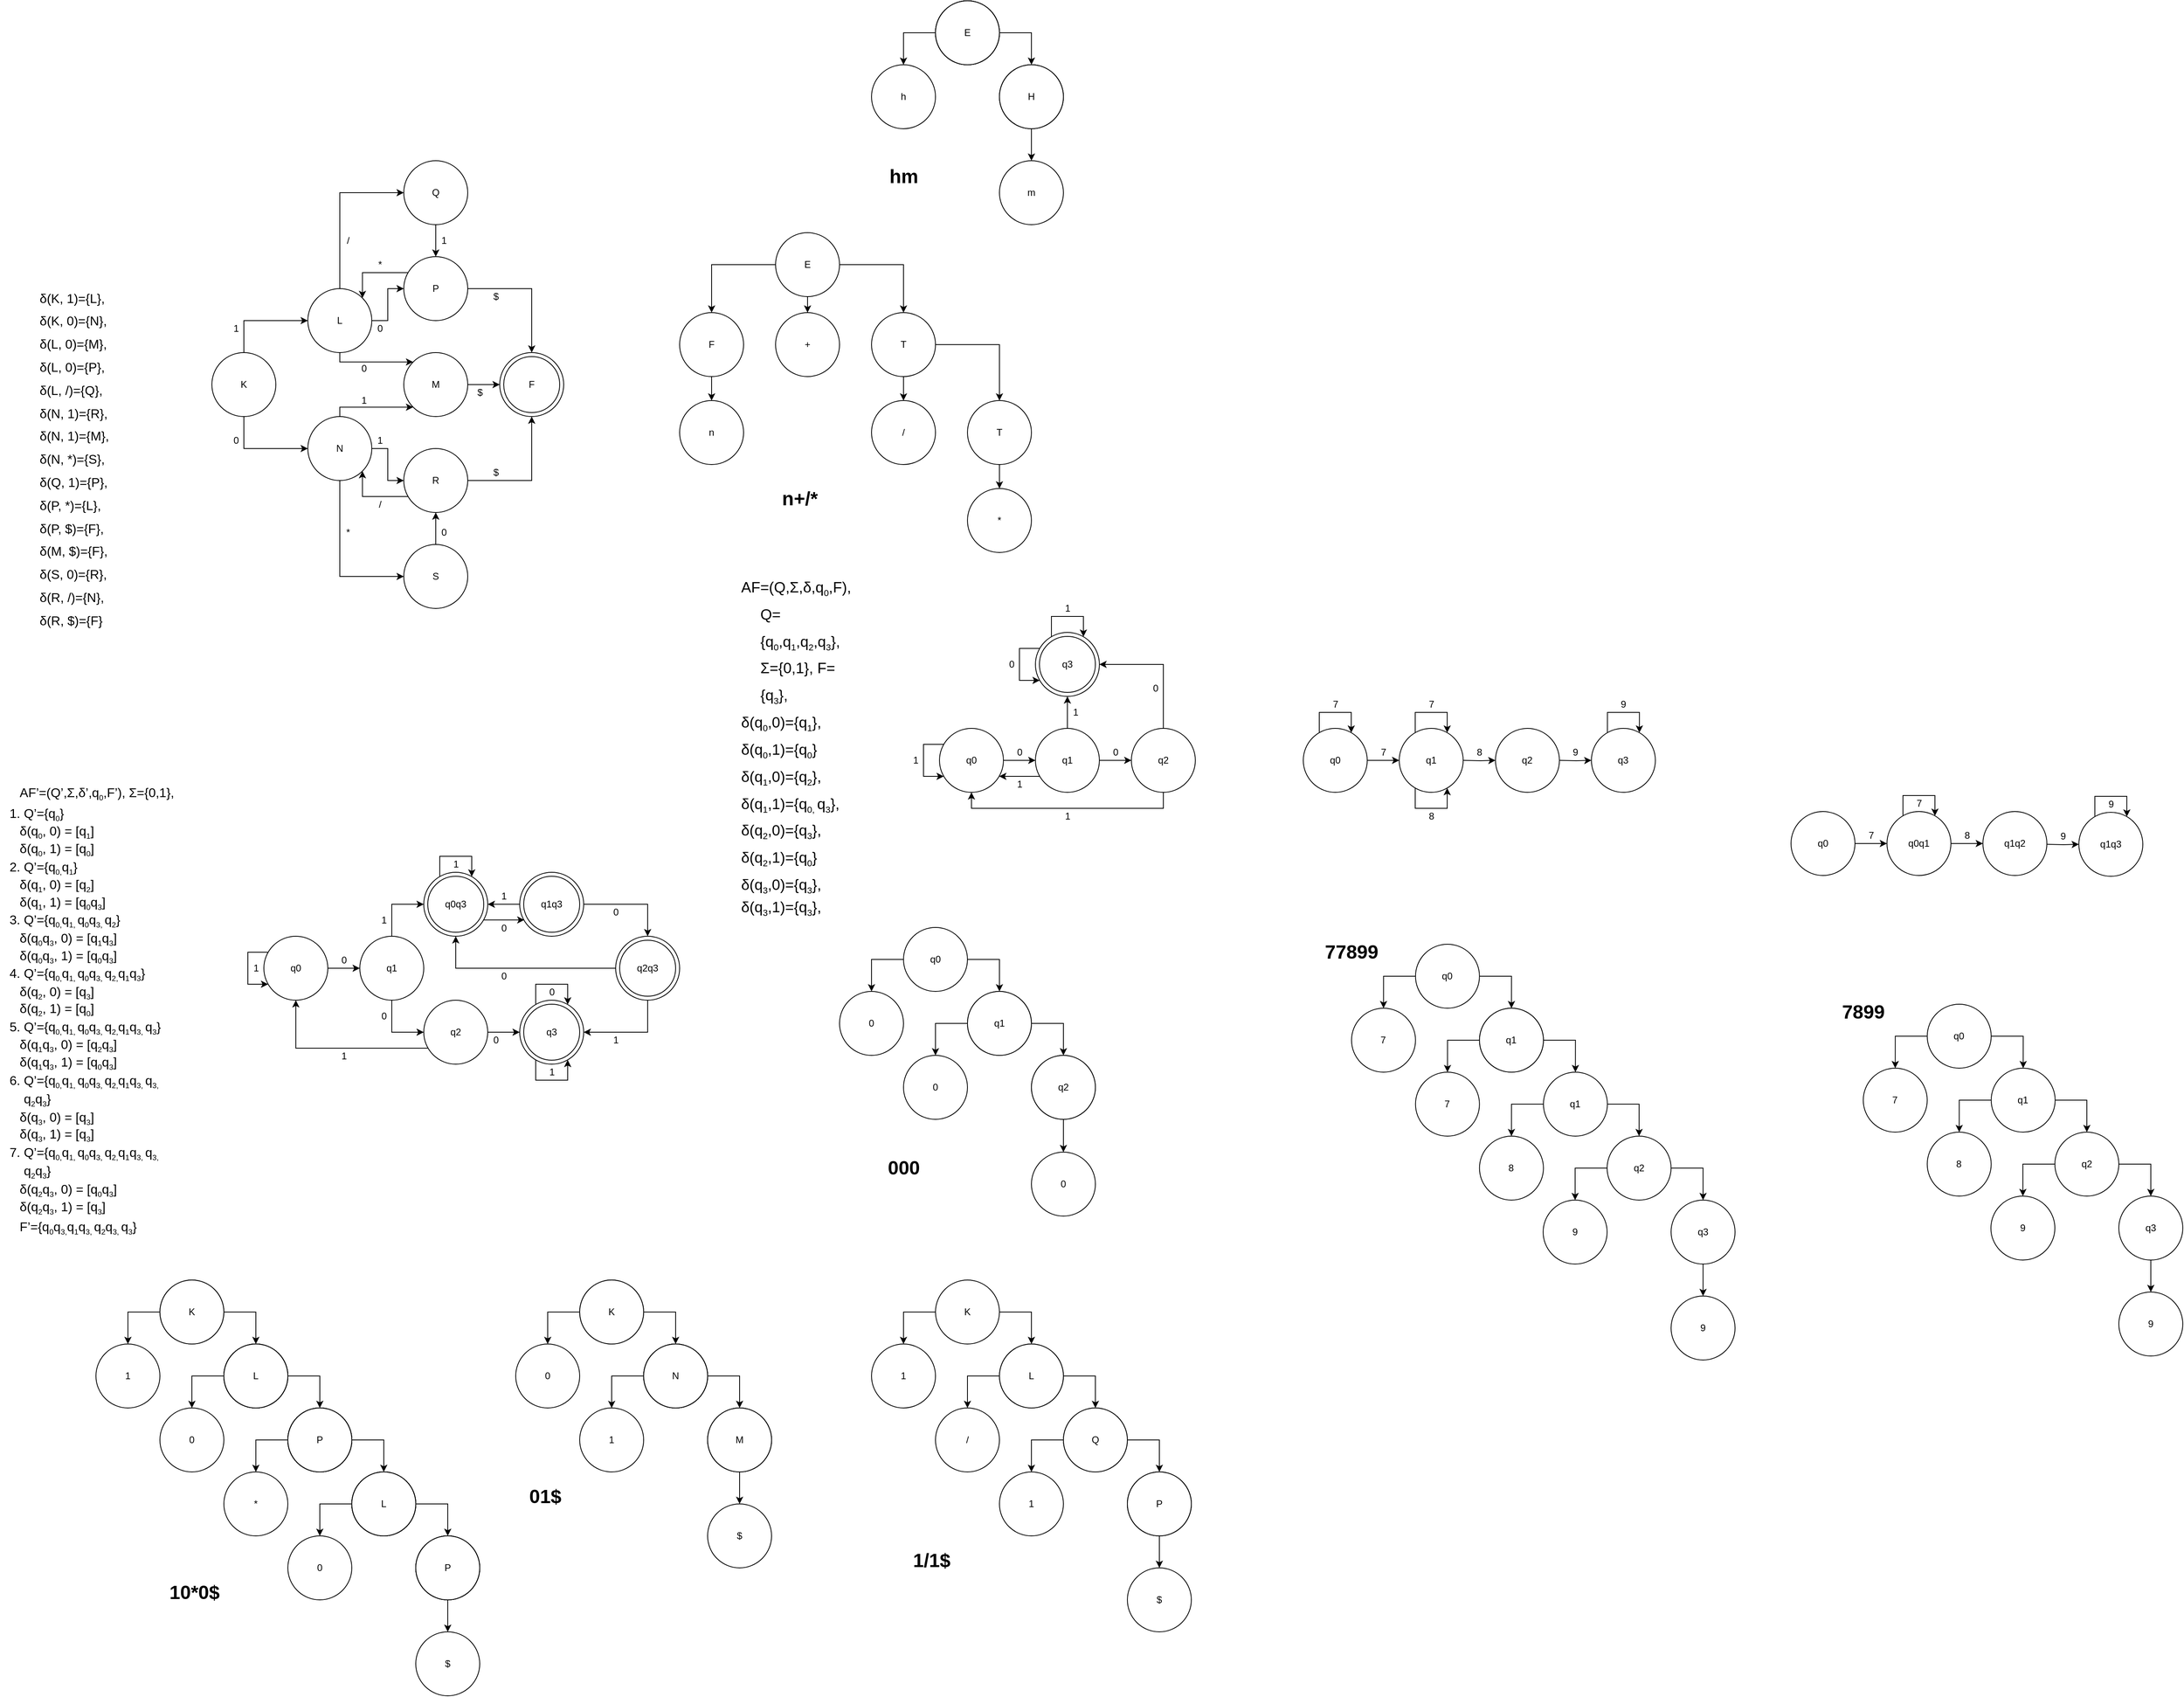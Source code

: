 <mxfile version="14.5.1" type="device"><diagram id="F6Fg85ccZROQFv8_WQR_" name="Page-1"><mxGraphModel dx="2048" dy="705" grid="1" gridSize="10" guides="1" tooltips="1" connect="1" arrows="1" fold="1" page="1" pageScale="1" pageWidth="827" pageHeight="1169" math="0" shadow="0"><root><mxCell id="0"/><mxCell id="1" parent="0"/><mxCell id="qd5XE6tyiddtzQdpzMEv-1" value="&lt;b style=&quot;font-weight: normal&quot; id=&quot;docs-internal-guid-9aaf68e9-7fff-3628-b598-6e091946c63b&quot;&gt;&lt;p dir=&quot;ltr&quot; style=&quot;line-height: 1.8 ; text-indent: -18pt ; margin-top: 0pt ; margin-bottom: 0pt ; padding: 0pt 0pt 0pt 18pt&quot;&gt;&lt;span style=&quot;font-size: 14pt; font-family: calibri, sans-serif; color: rgb(0, 0, 0); background-color: transparent; font-weight: 400; font-style: normal; font-variant: normal; text-decoration: none; vertical-align: baseline;&quot;&gt;AF=(Q,Σ,δ,q&lt;/span&gt;&lt;span style=&quot;font-size: 14pt; font-family: calibri, sans-serif; color: rgb(0, 0, 0); background-color: transparent; font-weight: 400; font-style: normal; font-variant: normal; text-decoration: none; vertical-align: baseline;&quot;&gt;&lt;span style=&quot;font-size: 0.6em ; vertical-align: sub&quot;&gt;0&lt;/span&gt;&lt;/span&gt;&lt;span style=&quot;font-size: 14pt; font-family: calibri, sans-serif; color: rgb(0, 0, 0); background-color: transparent; font-weight: 400; font-style: normal; font-variant: normal; text-decoration: none; vertical-align: baseline;&quot;&gt;,F), Q={q&lt;/span&gt;&lt;span style=&quot;font-size: 14pt; font-family: calibri, sans-serif; color: rgb(0, 0, 0); background-color: transparent; font-weight: 400; font-style: normal; font-variant: normal; text-decoration: none; vertical-align: baseline;&quot;&gt;&lt;span style=&quot;font-size: 0.6em ; vertical-align: sub&quot;&gt;0&lt;/span&gt;&lt;/span&gt;&lt;span style=&quot;font-size: 14pt; font-family: calibri, sans-serif; color: rgb(0, 0, 0); background-color: transparent; font-weight: 400; font-style: normal; font-variant: normal; text-decoration: none; vertical-align: baseline;&quot;&gt;,q&lt;/span&gt;&lt;span style=&quot;font-size: 14pt; font-family: calibri, sans-serif; color: rgb(0, 0, 0); background-color: transparent; font-weight: 400; font-style: normal; font-variant: normal; text-decoration: none; vertical-align: baseline;&quot;&gt;&lt;span style=&quot;font-size: 0.6em ; vertical-align: sub&quot;&gt;1&lt;/span&gt;&lt;/span&gt;&lt;span style=&quot;font-size: 14pt; font-family: calibri, sans-serif; color: rgb(0, 0, 0); background-color: transparent; font-weight: 400; font-style: normal; font-variant: normal; text-decoration: none; vertical-align: baseline;&quot;&gt;,q&lt;/span&gt;&lt;span style=&quot;font-size: 14pt; font-family: calibri, sans-serif; color: rgb(0, 0, 0); background-color: transparent; font-weight: 400; font-style: normal; font-variant: normal; text-decoration: none; vertical-align: baseline;&quot;&gt;&lt;span style=&quot;font-size: 0.6em ; vertical-align: sub&quot;&gt;2&lt;/span&gt;&lt;/span&gt;&lt;span style=&quot;font-size: 14pt; font-family: calibri, sans-serif; color: rgb(0, 0, 0); background-color: transparent; font-weight: 400; font-style: normal; font-variant: normal; text-decoration: none; vertical-align: baseline;&quot;&gt;,q&lt;/span&gt;&lt;span style=&quot;font-size: 14pt; font-family: calibri, sans-serif; color: rgb(0, 0, 0); background-color: transparent; font-weight: 400; font-style: normal; font-variant: normal; text-decoration: none; vertical-align: baseline;&quot;&gt;&lt;span style=&quot;font-size: 0.6em ; vertical-align: sub&quot;&gt;3&lt;/span&gt;&lt;/span&gt;&lt;span style=&quot;font-size: 14pt; font-family: calibri, sans-serif; color: rgb(0, 0, 0); background-color: transparent; font-weight: 400; font-style: normal; font-variant: normal; text-decoration: none; vertical-align: baseline;&quot;&gt;}, Σ={0,1}, F={q&lt;/span&gt;&lt;span style=&quot;font-size: 14pt; font-family: calibri, sans-serif; color: rgb(0, 0, 0); background-color: transparent; font-weight: 400; font-style: normal; font-variant: normal; text-decoration: none; vertical-align: baseline;&quot;&gt;&lt;span style=&quot;font-size: 0.6em ; vertical-align: sub&quot;&gt;3&lt;/span&gt;&lt;/span&gt;&lt;span style=&quot;font-size: 14pt; font-family: calibri, sans-serif; color: rgb(0, 0, 0); background-color: transparent; font-weight: 400; font-style: normal; font-variant: normal; text-decoration: none; vertical-align: baseline;&quot;&gt;},&amp;nbsp;&lt;/span&gt;&lt;/p&gt;&lt;p dir=&quot;ltr&quot; style=&quot;line-height: 1.8 ; text-indent: -18pt ; margin-top: 0pt ; margin-bottom: 0pt ; padding: 0pt 0pt 0pt 18pt&quot;&gt;&lt;span style=&quot;font-size: 14pt; font-family: calibri, sans-serif; color: rgb(0, 0, 0); background-color: transparent; font-weight: 400; font-style: normal; font-variant: normal; text-decoration: none; vertical-align: baseline;&quot;&gt;δ(q&lt;/span&gt;&lt;span style=&quot;font-size: 14pt; font-family: calibri, sans-serif; color: rgb(0, 0, 0); background-color: transparent; font-weight: 400; font-style: normal; font-variant: normal; text-decoration: none; vertical-align: baseline;&quot;&gt;&lt;span style=&quot;font-size: 0.6em ; vertical-align: sub&quot;&gt;0&lt;/span&gt;&lt;/span&gt;&lt;span style=&quot;font-size: 14pt; font-family: calibri, sans-serif; color: rgb(0, 0, 0); background-color: transparent; font-weight: 400; font-style: normal; font-variant: normal; text-decoration: none; vertical-align: baseline;&quot;&gt;,0)={q&lt;/span&gt;&lt;span style=&quot;font-size: 14pt; font-family: calibri, sans-serif; color: rgb(0, 0, 0); background-color: transparent; font-weight: 400; font-style: normal; font-variant: normal; text-decoration: none; vertical-align: baseline;&quot;&gt;&lt;span style=&quot;font-size: 0.6em ; vertical-align: sub&quot;&gt;1&lt;/span&gt;&lt;/span&gt;&lt;span style=&quot;font-size: 14pt; font-family: calibri, sans-serif; color: rgb(0, 0, 0); background-color: transparent; font-weight: 400; font-style: normal; font-variant: normal; text-decoration: none; vertical-align: baseline;&quot;&gt;},&lt;/span&gt;&lt;/p&gt;&lt;p dir=&quot;ltr&quot; style=&quot;line-height: 1.8 ; text-indent: -18pt ; margin-top: 0pt ; margin-bottom: 0pt ; padding: 0pt 0pt 0pt 18pt&quot;&gt;&lt;span style=&quot;font-size: 14pt; font-family: calibri, sans-serif; color: rgb(0, 0, 0); background-color: transparent; font-weight: 400; font-style: normal; font-variant: normal; text-decoration: none; vertical-align: baseline;&quot;&gt;δ(q&lt;/span&gt;&lt;span style=&quot;font-size: 14pt; font-family: calibri, sans-serif; color: rgb(0, 0, 0); background-color: transparent; font-weight: 400; font-style: normal; font-variant: normal; text-decoration: none; vertical-align: baseline;&quot;&gt;&lt;span style=&quot;font-size: 0.6em ; vertical-align: sub&quot;&gt;0&lt;/span&gt;&lt;/span&gt;&lt;span style=&quot;font-size: 14pt; font-family: calibri, sans-serif; color: rgb(0, 0, 0); background-color: transparent; font-weight: 400; font-style: normal; font-variant: normal; text-decoration: none; vertical-align: baseline;&quot;&gt;,1)={q&lt;/span&gt;&lt;span style=&quot;font-size: 14pt; font-family: calibri, sans-serif; color: rgb(0, 0, 0); background-color: transparent; font-weight: 400; font-style: normal; font-variant: normal; text-decoration: none; vertical-align: baseline;&quot;&gt;&lt;span style=&quot;font-size: 0.6em ; vertical-align: sub&quot;&gt;0&lt;/span&gt;&lt;/span&gt;&lt;span style=&quot;font-size: 14pt; font-family: calibri, sans-serif; color: rgb(0, 0, 0); background-color: transparent; font-weight: 400; font-style: normal; font-variant: normal; text-decoration: none; vertical-align: baseline;&quot;&gt;}&amp;nbsp;&amp;nbsp;&lt;/span&gt;&lt;/p&gt;&lt;p dir=&quot;ltr&quot; style=&quot;line-height: 1.8 ; text-indent: -18pt ; margin-top: 0pt ; margin-bottom: 0pt ; padding: 0pt 0pt 0pt 18pt&quot;&gt;&lt;span style=&quot;font-size: 14pt; font-family: calibri, sans-serif; color: rgb(0, 0, 0); background-color: transparent; font-weight: 400; font-style: normal; font-variant: normal; text-decoration: none; vertical-align: baseline;&quot;&gt;δ(q&lt;/span&gt;&lt;span style=&quot;font-size: 14pt; font-family: calibri, sans-serif; color: rgb(0, 0, 0); background-color: transparent; font-weight: 400; font-style: normal; font-variant: normal; text-decoration: none; vertical-align: baseline;&quot;&gt;&lt;span style=&quot;font-size: 0.6em ; vertical-align: sub&quot;&gt;1&lt;/span&gt;&lt;/span&gt;&lt;span style=&quot;font-size: 14pt; font-family: calibri, sans-serif; color: rgb(0, 0, 0); background-color: transparent; font-weight: 400; font-style: normal; font-variant: normal; text-decoration: none; vertical-align: baseline;&quot;&gt;,0)={q&lt;/span&gt;&lt;span style=&quot;font-size: 14pt; font-family: calibri, sans-serif; color: rgb(0, 0, 0); background-color: transparent; font-weight: 400; font-style: normal; font-variant: normal; text-decoration: none; vertical-align: baseline;&quot;&gt;&lt;span style=&quot;font-size: 0.6em ; vertical-align: sub&quot;&gt;2&lt;/span&gt;&lt;/span&gt;&lt;span style=&quot;font-size: 14pt; font-family: calibri, sans-serif; color: rgb(0, 0, 0); background-color: transparent; font-weight: 400; font-style: normal; font-variant: normal; text-decoration: none; vertical-align: baseline;&quot;&gt;},&lt;/span&gt;&lt;/p&gt;&lt;p dir=&quot;ltr&quot; style=&quot;line-height: 1.8 ; text-indent: -18pt ; margin-top: 0pt ; margin-bottom: 0pt ; padding: 0pt 0pt 0pt 18pt&quot;&gt;&lt;span style=&quot;font-size: 14pt; font-family: calibri, sans-serif; color: rgb(0, 0, 0); background-color: transparent; font-weight: 400; font-style: normal; font-variant: normal; text-decoration: none; vertical-align: baseline;&quot;&gt;δ(q&lt;/span&gt;&lt;span style=&quot;font-size: 14pt; font-family: calibri, sans-serif; color: rgb(0, 0, 0); background-color: transparent; font-weight: 400; font-style: normal; font-variant: normal; text-decoration: none; vertical-align: baseline;&quot;&gt;&lt;span style=&quot;font-size: 0.6em ; vertical-align: sub&quot;&gt;1&lt;/span&gt;&lt;/span&gt;&lt;span style=&quot;font-size: 14pt; font-family: calibri, sans-serif; color: rgb(0, 0, 0); background-color: transparent; font-weight: 400; font-style: normal; font-variant: normal; text-decoration: none; vertical-align: baseline;&quot;&gt;,1)={q&lt;/span&gt;&lt;span style=&quot;font-size: 14pt; font-family: calibri, sans-serif; color: rgb(0, 0, 0); background-color: transparent; font-weight: 400; font-style: normal; font-variant: normal; text-decoration: none; vertical-align: baseline;&quot;&gt;&lt;span style=&quot;font-size: 0.6em ; vertical-align: sub&quot;&gt;0, &lt;/span&gt;&lt;/span&gt;&lt;span style=&quot;font-size: 14pt; font-family: calibri, sans-serif; color: rgb(0, 0, 0); background-color: transparent; font-weight: 400; font-style: normal; font-variant: normal; text-decoration: none; vertical-align: baseline;&quot;&gt;q&lt;/span&gt;&lt;span style=&quot;font-size: 14pt; font-family: calibri, sans-serif; color: rgb(0, 0, 0); background-color: transparent; font-weight: 400; font-style: normal; font-variant: normal; text-decoration: none; vertical-align: baseline;&quot;&gt;&lt;span style=&quot;font-size: 0.6em ; vertical-align: sub&quot;&gt;3&lt;/span&gt;&lt;/span&gt;&lt;span style=&quot;font-size: 14pt; font-family: calibri, sans-serif; color: rgb(0, 0, 0); background-color: transparent; font-weight: 400; font-style: normal; font-variant: normal; text-decoration: none; vertical-align: baseline;&quot;&gt;},&amp;nbsp;&lt;/span&gt;&lt;/p&gt;&lt;p dir=&quot;ltr&quot; style=&quot;line-height: 1.8 ; text-indent: -18pt ; margin-top: 0pt ; margin-bottom: 0pt ; padding: 0pt 0pt 0pt 18pt&quot;&gt;&lt;span style=&quot;font-size: 14pt; font-family: calibri, sans-serif; color: rgb(0, 0, 0); background-color: transparent; font-weight: 400; font-style: normal; font-variant: normal; text-decoration: none; vertical-align: baseline;&quot;&gt;δ(q&lt;/span&gt;&lt;span style=&quot;font-size: 14pt; font-family: calibri, sans-serif; color: rgb(0, 0, 0); background-color: transparent; font-weight: 400; font-style: normal; font-variant: normal; text-decoration: none; vertical-align: baseline;&quot;&gt;&lt;span style=&quot;font-size: 0.6em ; vertical-align: sub&quot;&gt;2&lt;/span&gt;&lt;/span&gt;&lt;span style=&quot;font-size: 14pt; font-family: calibri, sans-serif; color: rgb(0, 0, 0); background-color: transparent; font-weight: 400; font-style: normal; font-variant: normal; text-decoration: none; vertical-align: baseline;&quot;&gt;,0)={q&lt;/span&gt;&lt;span style=&quot;font-size: 14pt; font-family: calibri, sans-serif; color: rgb(0, 0, 0); background-color: transparent; font-weight: 400; font-style: normal; font-variant: normal; text-decoration: none; vertical-align: baseline;&quot;&gt;&lt;span style=&quot;font-size: 0.6em ; vertical-align: sub&quot;&gt;3&lt;/span&gt;&lt;/span&gt;&lt;span style=&quot;font-size: 14pt; font-family: calibri, sans-serif; color: rgb(0, 0, 0); background-color: transparent; font-weight: 400; font-style: normal; font-variant: normal; text-decoration: none; vertical-align: baseline;&quot;&gt;},&amp;nbsp;&lt;/span&gt;&lt;/p&gt;&lt;p dir=&quot;ltr&quot; style=&quot;line-height: 1.8 ; text-indent: -18pt ; margin-top: 0pt ; margin-bottom: 0pt ; padding: 0pt 0pt 0pt 18pt&quot;&gt;&lt;span style=&quot;font-size: 14pt; font-family: calibri, sans-serif; color: rgb(0, 0, 0); background-color: transparent; font-weight: 400; font-style: normal; font-variant: normal; text-decoration: none; vertical-align: baseline;&quot;&gt;δ(q&lt;/span&gt;&lt;span style=&quot;font-size: 14pt; font-family: calibri, sans-serif; color: rgb(0, 0, 0); background-color: transparent; font-weight: 400; font-style: normal; font-variant: normal; text-decoration: none; vertical-align: baseline;&quot;&gt;&lt;span style=&quot;font-size: 0.6em ; vertical-align: sub&quot;&gt;2&lt;/span&gt;&lt;/span&gt;&lt;span style=&quot;font-size: 14pt; font-family: calibri, sans-serif; color: rgb(0, 0, 0); background-color: transparent; font-weight: 400; font-style: normal; font-variant: normal; text-decoration: none; vertical-align: baseline;&quot;&gt;,1)={q&lt;/span&gt;&lt;span style=&quot;font-size: 14pt; font-family: calibri, sans-serif; color: rgb(0, 0, 0); background-color: transparent; font-weight: 400; font-style: normal; font-variant: normal; text-decoration: none; vertical-align: baseline;&quot;&gt;&lt;span style=&quot;font-size: 0.6em ; vertical-align: sub&quot;&gt;0&lt;/span&gt;&lt;/span&gt;&lt;span style=&quot;font-size: 14pt; font-family: calibri, sans-serif; color: rgb(0, 0, 0); background-color: transparent; font-weight: 400; font-style: normal; font-variant: normal; text-decoration: none; vertical-align: baseline;&quot;&gt;}&lt;/span&gt;&lt;/p&gt;&lt;p dir=&quot;ltr&quot; style=&quot;line-height: 1.8 ; text-indent: -18pt ; margin-top: 0pt ; margin-bottom: 0pt ; padding: 0pt 0pt 0pt 18pt&quot;&gt;&lt;span style=&quot;font-size: 14pt; font-family: calibri, sans-serif; color: rgb(0, 0, 0); background-color: transparent; font-weight: 400; font-style: normal; font-variant: normal; text-decoration: none; vertical-align: baseline;&quot;&gt;δ(q&lt;/span&gt;&lt;span style=&quot;font-size: 14pt; font-family: calibri, sans-serif; color: rgb(0, 0, 0); background-color: transparent; font-weight: 400; font-style: normal; font-variant: normal; text-decoration: none; vertical-align: baseline;&quot;&gt;&lt;span style=&quot;font-size: 0.6em ; vertical-align: sub&quot;&gt;3&lt;/span&gt;&lt;/span&gt;&lt;span style=&quot;font-size: 14pt; font-family: calibri, sans-serif; color: rgb(0, 0, 0); background-color: transparent; font-weight: 400; font-style: normal; font-variant: normal; text-decoration: none; vertical-align: baseline;&quot;&gt;,0)={q&lt;/span&gt;&lt;span style=&quot;font-size: 14pt; font-family: calibri, sans-serif; color: rgb(0, 0, 0); background-color: transparent; font-weight: 400; font-style: normal; font-variant: normal; text-decoration: none; vertical-align: baseline;&quot;&gt;&lt;span style=&quot;font-size: 0.6em ; vertical-align: sub&quot;&gt;3&lt;/span&gt;&lt;/span&gt;&lt;span style=&quot;font-size: 14pt; font-family: calibri, sans-serif; color: rgb(0, 0, 0); background-color: transparent; font-weight: 400; font-style: normal; font-variant: normal; text-decoration: none; vertical-align: baseline;&quot;&gt;},&amp;nbsp;&lt;/span&gt;&lt;/p&gt;&lt;span style=&quot;font-size: 14pt; font-family: calibri, sans-serif; color: rgb(0, 0, 0); background-color: transparent; font-weight: 400; font-style: normal; font-variant: normal; text-decoration: none; vertical-align: baseline;&quot;&gt;δ(q&lt;/span&gt;&lt;span style=&quot;font-size: 14pt; font-family: calibri, sans-serif; color: rgb(0, 0, 0); background-color: transparent; font-weight: 400; font-style: normal; font-variant: normal; text-decoration: none; vertical-align: baseline;&quot;&gt;&lt;span style=&quot;font-size: 0.6em ; vertical-align: sub&quot;&gt;3&lt;/span&gt;&lt;/span&gt;&lt;span style=&quot;font-size: 14pt; font-family: calibri, sans-serif; color: rgb(0, 0, 0); background-color: transparent; font-weight: 400; font-style: normal; font-variant: normal; text-decoration: none; vertical-align: baseline;&quot;&gt;,1)={q&lt;/span&gt;&lt;span style=&quot;font-size: 14pt; font-family: calibri, sans-serif; color: rgb(0, 0, 0); background-color: transparent; font-weight: 400; font-style: normal; font-variant: normal; text-decoration: none; vertical-align: baseline;&quot;&gt;&lt;span style=&quot;font-size: 0.6em ; vertical-align: sub&quot;&gt;3&lt;/span&gt;&lt;/span&gt;&lt;span style=&quot;font-size: 14pt; font-family: calibri, sans-serif; color: rgb(0, 0, 0); background-color: transparent; font-weight: 400; font-style: normal; font-variant: normal; text-decoration: none; vertical-align: baseline;&quot;&gt;},&lt;/span&gt;&lt;/b&gt;" style="text;whiteSpace=wrap;html=1;" parent="1" vertex="1"><mxGeometry x="115" y="790" width="150" height="310" as="geometry"/></mxCell><mxCell id="qd5XE6tyiddtzQdpzMEv-2" value="q3" style="ellipse;whiteSpace=wrap;html=1;aspect=fixed;" parent="1" vertex="1"><mxGeometry x="485" y="870" width="80" height="80" as="geometry"/></mxCell><mxCell id="qd5XE6tyiddtzQdpzMEv-12" style="edgeStyle=orthogonalEdgeStyle;rounded=0;orthogonalLoop=1;jettySize=auto;html=1;entryX=1;entryY=0.5;entryDx=0;entryDy=0;" parent="1" source="qd5XE6tyiddtzQdpzMEv-3" target="qd5XE6tyiddtzQdpzMEv-2" edge="1"><mxGeometry relative="1" as="geometry"><Array as="points"><mxPoint x="645" y="910"/></Array></mxGeometry></mxCell><mxCell id="qd5XE6tyiddtzQdpzMEv-13" style="edgeStyle=orthogonalEdgeStyle;rounded=0;orthogonalLoop=1;jettySize=auto;html=1;entryX=0.5;entryY=1;entryDx=0;entryDy=0;" parent="1" source="qd5XE6tyiddtzQdpzMEv-3" target="qd5XE6tyiddtzQdpzMEv-5" edge="1"><mxGeometry relative="1" as="geometry"><Array as="points"><mxPoint x="645" y="1090"/><mxPoint x="405" y="1090"/></Array></mxGeometry></mxCell><mxCell id="qd5XE6tyiddtzQdpzMEv-3" value="q2" style="ellipse;whiteSpace=wrap;html=1;aspect=fixed;" parent="1" vertex="1"><mxGeometry x="605" y="990" width="80" height="80" as="geometry"/></mxCell><mxCell id="qd5XE6tyiddtzQdpzMEv-9" style="edgeStyle=orthogonalEdgeStyle;rounded=0;orthogonalLoop=1;jettySize=auto;html=1;entryX=0;entryY=0.5;entryDx=0;entryDy=0;" parent="1" source="qd5XE6tyiddtzQdpzMEv-4" target="qd5XE6tyiddtzQdpzMEv-3" edge="1"><mxGeometry relative="1" as="geometry"/></mxCell><mxCell id="qd5XE6tyiddtzQdpzMEv-10" style="edgeStyle=orthogonalEdgeStyle;rounded=0;orthogonalLoop=1;jettySize=auto;html=1;" parent="1" source="qd5XE6tyiddtzQdpzMEv-4" target="qd5XE6tyiddtzQdpzMEv-5" edge="1"><mxGeometry relative="1" as="geometry"><Array as="points"><mxPoint x="465" y="1050"/><mxPoint x="465" y="1050"/></Array></mxGeometry></mxCell><mxCell id="qd5XE6tyiddtzQdpzMEv-11" style="edgeStyle=orthogonalEdgeStyle;rounded=0;orthogonalLoop=1;jettySize=auto;html=1;" parent="1" source="qd5XE6tyiddtzQdpzMEv-4" target="qd5XE6tyiddtzQdpzMEv-2" edge="1"><mxGeometry relative="1" as="geometry"/></mxCell><mxCell id="qd5XE6tyiddtzQdpzMEv-4" value="q1" style="ellipse;whiteSpace=wrap;html=1;aspect=fixed;" parent="1" vertex="1"><mxGeometry x="485" y="990" width="80" height="80" as="geometry"/></mxCell><mxCell id="qd5XE6tyiddtzQdpzMEv-6" style="edgeStyle=orthogonalEdgeStyle;rounded=0;orthogonalLoop=1;jettySize=auto;html=1;" parent="1" source="qd5XE6tyiddtzQdpzMEv-5" target="qd5XE6tyiddtzQdpzMEv-4" edge="1"><mxGeometry relative="1" as="geometry"/></mxCell><mxCell id="qd5XE6tyiddtzQdpzMEv-5" value="q0" style="ellipse;whiteSpace=wrap;html=1;aspect=fixed;" parent="1" vertex="1"><mxGeometry x="365" y="990" width="80" height="80" as="geometry"/></mxCell><mxCell id="qd5XE6tyiddtzQdpzMEv-8" style="edgeStyle=orthogonalEdgeStyle;rounded=0;orthogonalLoop=1;jettySize=auto;html=1;" parent="1" source="qd5XE6tyiddtzQdpzMEv-5" target="qd5XE6tyiddtzQdpzMEv-5" edge="1"><mxGeometry relative="1" as="geometry"><Array as="points"><mxPoint x="345" y="1010"/></Array></mxGeometry></mxCell><mxCell id="qd5XE6tyiddtzQdpzMEv-15" style="edgeStyle=orthogonalEdgeStyle;rounded=0;orthogonalLoop=1;jettySize=auto;html=1;" parent="1" source="qd5XE6tyiddtzQdpzMEv-2" target="qd5XE6tyiddtzQdpzMEv-2" edge="1"><mxGeometry relative="1" as="geometry"><Array as="points"><mxPoint x="465" y="930"/></Array></mxGeometry></mxCell><mxCell id="qd5XE6tyiddtzQdpzMEv-18" style="edgeStyle=orthogonalEdgeStyle;rounded=0;orthogonalLoop=1;jettySize=auto;html=1;" parent="1" source="qd5XE6tyiddtzQdpzMEv-2" target="qd5XE6tyiddtzQdpzMEv-2" edge="1"><mxGeometry relative="1" as="geometry"><Array as="points"><mxPoint x="505" y="850"/></Array></mxGeometry></mxCell><mxCell id="qd5XE6tyiddtzQdpzMEv-19" value="0" style="text;html=1;align=center;verticalAlign=middle;resizable=0;points=[];autosize=1;" parent="1" vertex="1"><mxGeometry x="445" y="900" width="20" height="20" as="geometry"/></mxCell><mxCell id="qd5XE6tyiddtzQdpzMEv-20" value="0" style="text;html=1;align=center;verticalAlign=middle;resizable=0;points=[];autosize=1;" parent="1" vertex="1"><mxGeometry x="455" y="1010" width="20" height="20" as="geometry"/></mxCell><mxCell id="qd5XE6tyiddtzQdpzMEv-21" value="0" style="text;html=1;align=center;verticalAlign=middle;resizable=0;points=[];autosize=1;" parent="1" vertex="1"><mxGeometry x="575" y="1010" width="20" height="20" as="geometry"/></mxCell><mxCell id="qd5XE6tyiddtzQdpzMEv-22" value="0" style="text;html=1;align=center;verticalAlign=middle;resizable=0;points=[];autosize=1;" parent="1" vertex="1"><mxGeometry x="625" y="930" width="20" height="20" as="geometry"/></mxCell><mxCell id="qd5XE6tyiddtzQdpzMEv-23" value="1" style="text;html=1;align=center;verticalAlign=middle;resizable=0;points=[];autosize=1;" parent="1" vertex="1"><mxGeometry x="325" y="1020" width="20" height="20" as="geometry"/></mxCell><mxCell id="qd5XE6tyiddtzQdpzMEv-25" value="1" style="text;html=1;align=center;verticalAlign=middle;resizable=0;points=[];autosize=1;" parent="1" vertex="1"><mxGeometry x="455" y="1050" width="20" height="20" as="geometry"/></mxCell><mxCell id="qd5XE6tyiddtzQdpzMEv-26" value="1" style="text;html=1;align=center;verticalAlign=middle;resizable=0;points=[];autosize=1;" parent="1" vertex="1"><mxGeometry x="515" y="1090" width="20" height="20" as="geometry"/></mxCell><mxCell id="qd5XE6tyiddtzQdpzMEv-27" value="1" style="text;html=1;align=center;verticalAlign=middle;resizable=0;points=[];autosize=1;" parent="1" vertex="1"><mxGeometry x="525" y="960" width="20" height="20" as="geometry"/></mxCell><mxCell id="qd5XE6tyiddtzQdpzMEv-28" value="1" style="text;html=1;align=center;verticalAlign=middle;resizable=0;points=[];autosize=1;" parent="1" vertex="1"><mxGeometry x="515" y="830" width="20" height="20" as="geometry"/></mxCell><mxCell id="qd5XE6tyiddtzQdpzMEv-29" value="q3" style="ellipse;whiteSpace=wrap;html=1;aspect=fixed;" parent="1" vertex="1"><mxGeometry x="490" y="875" width="70" height="70" as="geometry"/></mxCell><mxCell id="qd5XE6tyiddtzQdpzMEv-30" value="&lt;b style=&quot;font-weight: normal&quot; id=&quot;docs-internal-guid-e78cd1d8-7fff-70e1-86c9-be0e40804117&quot;&gt;&lt;p dir=&quot;ltr&quot; style=&quot;line-height: 1.8 ; margin-left: 17pt ; margin-top: 0pt ; margin-bottom: 0pt&quot;&gt;&lt;span style=&quot;font-size: 12pt ; font-family: &amp;#34;calibri&amp;#34; , sans-serif ; color: rgb(0 , 0 , 0) ; background-color: transparent ; font-weight: 400 ; font-style: normal ; font-variant: normal ; text-decoration: none ; vertical-align: baseline&quot;&gt;AF’=(Q’,Σ,δ’,q&lt;/span&gt;&lt;span style=&quot;font-size: 12pt ; font-family: &amp;#34;calibri&amp;#34; , sans-serif ; color: rgb(0 , 0 , 0) ; background-color: transparent ; font-weight: 400 ; font-style: normal ; font-variant: normal ; text-decoration: none ; vertical-align: baseline&quot;&gt;&lt;span style=&quot;font-size: 0.6em ; vertical-align: sub&quot;&gt;0&lt;/span&gt;&lt;/span&gt;&lt;span style=&quot;font-size: 12pt ; font-family: &amp;#34;calibri&amp;#34; , sans-serif ; color: rgb(0 , 0 , 0) ; background-color: transparent ; font-weight: 400 ; font-style: normal ; font-variant: normal ; text-decoration: none ; vertical-align: baseline&quot;&gt;,F’), Σ={0,1},&lt;/span&gt;&lt;/p&gt;&lt;ol style=&quot;margin-top: 0 ; margin-bottom: 0&quot;&gt;&lt;li dir=&quot;ltr&quot; style=&quot;list-style-type: decimal ; font-size: 12pt ; font-family: &amp;#34;calibri&amp;#34; , sans-serif ; color: rgb(0 , 0 , 0) ; background-color: transparent ; font-weight: 400 ; font-style: normal ; font-variant: normal ; text-decoration: none ; vertical-align: baseline ; margin-left: -9.15pt&quot;&gt;&lt;p dir=&quot;ltr&quot; style=&quot;line-height: 1.38 ; margin-top: 0pt ; margin-bottom: 0pt&quot;&gt;&lt;span style=&quot;font-size: 12pt ; font-family: &amp;#34;calibri&amp;#34; , sans-serif ; color: rgb(0 , 0 , 0) ; background-color: transparent ; font-weight: 400 ; font-style: normal ; font-variant: normal ; text-decoration: none ; vertical-align: baseline&quot;&gt;Q’={q&lt;/span&gt;&lt;span style=&quot;font-size: 12pt ; font-family: &amp;#34;calibri&amp;#34; , sans-serif ; color: rgb(0 , 0 , 0) ; background-color: transparent ; font-weight: 400 ; font-style: normal ; font-variant: normal ; text-decoration: none ; vertical-align: baseline&quot;&gt;&lt;span style=&quot;font-size: 0.6em ; vertical-align: sub&quot;&gt;0&lt;/span&gt;&lt;/span&gt;&lt;span style=&quot;font-size: 12pt ; font-family: &amp;#34;calibri&amp;#34; , sans-serif ; color: rgb(0 , 0 , 0) ; background-color: transparent ; font-weight: 400 ; font-style: normal ; font-variant: normal ; text-decoration: none ; vertical-align: baseline&quot;&gt;}&lt;/span&gt;&lt;/p&gt;&lt;/li&gt;&lt;/ol&gt;&lt;p dir=&quot;ltr&quot; style=&quot;line-height: 1.2 ; margin-left: 17pt ; margin-top: 0pt ; margin-bottom: 0pt&quot;&gt;&lt;span style=&quot;font-size: 12pt ; font-family: &amp;#34;calibri&amp;#34; , sans-serif ; color: rgb(0 , 0 , 0) ; background-color: transparent ; font-weight: 400 ; font-style: normal ; font-variant: normal ; text-decoration: none ; vertical-align: baseline&quot;&gt;δ(q&lt;/span&gt;&lt;span style=&quot;font-size: 12pt ; font-family: &amp;#34;calibri&amp;#34; , sans-serif ; color: rgb(0 , 0 , 0) ; background-color: transparent ; font-weight: 400 ; font-style: normal ; font-variant: normal ; text-decoration: none ; vertical-align: baseline&quot;&gt;&lt;span style=&quot;font-size: 0.6em ; vertical-align: sub&quot;&gt;0&lt;/span&gt;&lt;/span&gt;&lt;span style=&quot;font-size: 12pt ; font-family: &amp;#34;calibri&amp;#34; , sans-serif ; color: rgb(0 , 0 , 0) ; background-color: transparent ; font-weight: 400 ; font-style: normal ; font-variant: normal ; text-decoration: none ; vertical-align: baseline&quot;&gt;, 0) = [q&lt;/span&gt;&lt;span style=&quot;font-size: 12pt ; font-family: &amp;#34;calibri&amp;#34; , sans-serif ; color: rgb(0 , 0 , 0) ; background-color: transparent ; font-weight: 400 ; font-style: normal ; font-variant: normal ; text-decoration: none ; vertical-align: baseline&quot;&gt;&lt;span style=&quot;font-size: 0.6em ; vertical-align: sub&quot;&gt;1&lt;/span&gt;&lt;/span&gt;&lt;span style=&quot;font-size: 12pt ; font-family: &amp;#34;calibri&amp;#34; , sans-serif ; color: rgb(0 , 0 , 0) ; background-color: transparent ; font-weight: 400 ; font-style: normal ; font-variant: normal ; text-decoration: none ; vertical-align: baseline&quot;&gt;]&lt;/span&gt;&lt;/p&gt;&lt;p dir=&quot;ltr&quot; style=&quot;line-height: 1.2 ; margin-left: 17pt ; margin-top: 0pt ; margin-bottom: 0pt&quot;&gt;&lt;span style=&quot;font-size: 12pt ; font-family: &amp;#34;calibri&amp;#34; , sans-serif ; color: rgb(0 , 0 , 0) ; background-color: transparent ; font-weight: 400 ; font-style: normal ; font-variant: normal ; text-decoration: none ; vertical-align: baseline&quot;&gt;δ(q&lt;/span&gt;&lt;span style=&quot;font-size: 12pt ; font-family: &amp;#34;calibri&amp;#34; , sans-serif ; color: rgb(0 , 0 , 0) ; background-color: transparent ; font-weight: 400 ; font-style: normal ; font-variant: normal ; text-decoration: none ; vertical-align: baseline&quot;&gt;&lt;span style=&quot;font-size: 0.6em ; vertical-align: sub&quot;&gt;0&lt;/span&gt;&lt;/span&gt;&lt;span style=&quot;font-size: 12pt ; font-family: &amp;#34;calibri&amp;#34; , sans-serif ; color: rgb(0 , 0 , 0) ; background-color: transparent ; font-weight: 400 ; font-style: normal ; font-variant: normal ; text-decoration: none ; vertical-align: baseline&quot;&gt;, 1) = [q&lt;/span&gt;&lt;span style=&quot;font-size: 12pt ; font-family: &amp;#34;calibri&amp;#34; , sans-serif ; color: rgb(0 , 0 , 0) ; background-color: transparent ; font-weight: 400 ; font-style: normal ; font-variant: normal ; text-decoration: none ; vertical-align: baseline&quot;&gt;&lt;span style=&quot;font-size: 0.6em ; vertical-align: sub&quot;&gt;0&lt;/span&gt;&lt;/span&gt;&lt;span style=&quot;font-size: 12pt ; font-family: &amp;#34;calibri&amp;#34; , sans-serif ; color: rgb(0 , 0 , 0) ; background-color: transparent ; font-weight: 400 ; font-style: normal ; font-variant: normal ; text-decoration: none ; vertical-align: baseline&quot;&gt;]&lt;/span&gt;&lt;/p&gt;&lt;ol style=&quot;margin-top: 0 ; margin-bottom: 0&quot; start=&quot;2&quot;&gt;&lt;li dir=&quot;ltr&quot; style=&quot;list-style-type: decimal ; font-size: 12pt ; font-family: &amp;#34;calibri&amp;#34; , sans-serif ; color: rgb(0 , 0 , 0) ; background-color: transparent ; font-weight: 400 ; font-style: normal ; font-variant: normal ; text-decoration: none ; vertical-align: baseline ; margin-left: -9.15pt&quot;&gt;&lt;p dir=&quot;ltr&quot; style=&quot;line-height: 1.38 ; margin-top: 0pt ; margin-bottom: 0pt&quot;&gt;&lt;span style=&quot;font-size: 12pt ; font-family: &amp;#34;calibri&amp;#34; , sans-serif ; color: rgb(0 , 0 , 0) ; background-color: transparent ; font-weight: 400 ; font-style: normal ; font-variant: normal ; text-decoration: none ; vertical-align: baseline&quot;&gt;Q’={q&lt;/span&gt;&lt;span style=&quot;font-size: 12pt ; font-family: &amp;#34;calibri&amp;#34; , sans-serif ; color: rgb(0 , 0 , 0) ; background-color: transparent ; font-weight: 400 ; font-style: normal ; font-variant: normal ; text-decoration: none ; vertical-align: baseline&quot;&gt;&lt;span style=&quot;font-size: 0.6em ; vertical-align: sub&quot;&gt;0,&lt;/span&gt;&lt;/span&gt;&lt;span style=&quot;font-size: 12pt ; font-family: &amp;#34;calibri&amp;#34; , sans-serif ; color: rgb(0 , 0 , 0) ; background-color: transparent ; font-weight: 400 ; font-style: normal ; font-variant: normal ; text-decoration: none ; vertical-align: baseline&quot;&gt;q&lt;/span&gt;&lt;span style=&quot;font-size: 12pt ; font-family: &amp;#34;calibri&amp;#34; , sans-serif ; color: rgb(0 , 0 , 0) ; background-color: transparent ; font-weight: 400 ; font-style: normal ; font-variant: normal ; text-decoration: none ; vertical-align: baseline&quot;&gt;&lt;span style=&quot;font-size: 0.6em ; vertical-align: sub&quot;&gt;1&lt;/span&gt;&lt;/span&gt;&lt;span style=&quot;font-size: 12pt ; font-family: &amp;#34;calibri&amp;#34; , sans-serif ; color: rgb(0 , 0 , 0) ; background-color: transparent ; font-weight: 400 ; font-style: normal ; font-variant: normal ; text-decoration: none ; vertical-align: baseline&quot;&gt;}&lt;/span&gt;&lt;/p&gt;&lt;/li&gt;&lt;/ol&gt;&lt;p dir=&quot;ltr&quot; style=&quot;line-height: 1.2 ; margin-left: 17pt ; margin-top: 0pt ; margin-bottom: 0pt&quot;&gt;&lt;span style=&quot;font-size: 12pt ; font-family: &amp;#34;calibri&amp;#34; , sans-serif ; color: rgb(0 , 0 , 0) ; background-color: transparent ; font-weight: 400 ; font-style: normal ; font-variant: normal ; text-decoration: none ; vertical-align: baseline&quot;&gt;δ(q&lt;/span&gt;&lt;span style=&quot;font-size: 12pt ; font-family: &amp;#34;calibri&amp;#34; , sans-serif ; color: rgb(0 , 0 , 0) ; background-color: transparent ; font-weight: 400 ; font-style: normal ; font-variant: normal ; text-decoration: none ; vertical-align: baseline&quot;&gt;&lt;span style=&quot;font-size: 0.6em ; vertical-align: sub&quot;&gt;1&lt;/span&gt;&lt;/span&gt;&lt;span style=&quot;font-size: 12pt ; font-family: &amp;#34;calibri&amp;#34; , sans-serif ; color: rgb(0 , 0 , 0) ; background-color: transparent ; font-weight: 400 ; font-style: normal ; font-variant: normal ; text-decoration: none ; vertical-align: baseline&quot;&gt;, 0) = [q&lt;/span&gt;&lt;span style=&quot;font-size: 12pt ; font-family: &amp;#34;calibri&amp;#34; , sans-serif ; color: rgb(0 , 0 , 0) ; background-color: transparent ; font-weight: 400 ; font-style: normal ; font-variant: normal ; text-decoration: none ; vertical-align: baseline&quot;&gt;&lt;span style=&quot;font-size: 0.6em ; vertical-align: sub&quot;&gt;2&lt;/span&gt;&lt;/span&gt;&lt;span style=&quot;font-size: 12pt ; font-family: &amp;#34;calibri&amp;#34; , sans-serif ; color: rgb(0 , 0 , 0) ; background-color: transparent ; font-weight: 400 ; font-style: normal ; font-variant: normal ; text-decoration: none ; vertical-align: baseline&quot;&gt;]&lt;/span&gt;&lt;/p&gt;&lt;p dir=&quot;ltr&quot; style=&quot;line-height: 1.2 ; margin-left: 17pt ; margin-top: 0pt ; margin-bottom: 0pt&quot;&gt;&lt;span style=&quot;font-size: 12pt ; font-family: &amp;#34;calibri&amp;#34; , sans-serif ; color: rgb(0 , 0 , 0) ; background-color: transparent ; font-weight: 400 ; font-style: normal ; font-variant: normal ; text-decoration: none ; vertical-align: baseline&quot;&gt;δ(q&lt;/span&gt;&lt;span style=&quot;font-size: 12pt ; font-family: &amp;#34;calibri&amp;#34; , sans-serif ; color: rgb(0 , 0 , 0) ; background-color: transparent ; font-weight: 400 ; font-style: normal ; font-variant: normal ; text-decoration: none ; vertical-align: baseline&quot;&gt;&lt;span style=&quot;font-size: 0.6em ; vertical-align: sub&quot;&gt;1&lt;/span&gt;&lt;/span&gt;&lt;span style=&quot;font-size: 12pt ; font-family: &amp;#34;calibri&amp;#34; , sans-serif ; color: rgb(0 , 0 , 0) ; background-color: transparent ; font-weight: 400 ; font-style: normal ; font-variant: normal ; text-decoration: none ; vertical-align: baseline&quot;&gt;, 1) = [q&lt;/span&gt;&lt;span style=&quot;font-size: 12pt ; font-family: &amp;#34;calibri&amp;#34; , sans-serif ; color: rgb(0 , 0 , 0) ; background-color: transparent ; font-weight: 400 ; font-style: normal ; font-variant: normal ; text-decoration: none ; vertical-align: baseline&quot;&gt;&lt;span style=&quot;font-size: 0.6em ; vertical-align: sub&quot;&gt;0&lt;/span&gt;&lt;/span&gt;&lt;span style=&quot;font-size: 12pt ; font-family: &amp;#34;calibri&amp;#34; , sans-serif ; color: rgb(0 , 0 , 0) ; background-color: transparent ; font-weight: 400 ; font-style: normal ; font-variant: normal ; text-decoration: none ; vertical-align: baseline&quot;&gt;q&lt;/span&gt;&lt;span style=&quot;font-size: 12pt ; font-family: &amp;#34;calibri&amp;#34; , sans-serif ; color: rgb(0 , 0 , 0) ; background-color: transparent ; font-weight: 400 ; font-style: normal ; font-variant: normal ; text-decoration: none ; vertical-align: baseline&quot;&gt;&lt;span style=&quot;font-size: 0.6em ; vertical-align: sub&quot;&gt;3&lt;/span&gt;&lt;/span&gt;&lt;span style=&quot;font-size: 12pt ; font-family: &amp;#34;calibri&amp;#34; , sans-serif ; color: rgb(0 , 0 , 0) ; background-color: transparent ; font-weight: 400 ; font-style: normal ; font-variant: normal ; text-decoration: none ; vertical-align: baseline&quot;&gt;]&lt;/span&gt;&lt;/p&gt;&lt;ol style=&quot;margin-top: 0 ; margin-bottom: 0&quot; start=&quot;3&quot;&gt;&lt;li dir=&quot;ltr&quot; style=&quot;list-style-type: decimal ; font-size: 12pt ; font-family: &amp;#34;calibri&amp;#34; , sans-serif ; color: rgb(0 , 0 , 0) ; background-color: transparent ; font-weight: 400 ; font-style: normal ; font-variant: normal ; text-decoration: none ; vertical-align: baseline ; margin-left: -9.15pt&quot;&gt;&lt;p dir=&quot;ltr&quot; style=&quot;line-height: 1.38 ; margin-top: 0pt ; margin-bottom: 0pt&quot;&gt;&lt;span style=&quot;font-size: 12pt ; font-family: &amp;#34;calibri&amp;#34; , sans-serif ; color: rgb(0 , 0 , 0) ; background-color: transparent ; font-weight: 400 ; font-style: normal ; font-variant: normal ; text-decoration: none ; vertical-align: baseline&quot;&gt;Q’={q&lt;/span&gt;&lt;span style=&quot;font-size: 12pt ; font-family: &amp;#34;calibri&amp;#34; , sans-serif ; color: rgb(0 , 0 , 0) ; background-color: transparent ; font-weight: 400 ; font-style: normal ; font-variant: normal ; text-decoration: none ; vertical-align: baseline&quot;&gt;&lt;span style=&quot;font-size: 0.6em ; vertical-align: sub&quot;&gt;0,&lt;/span&gt;&lt;/span&gt;&lt;span style=&quot;font-size: 12pt ; font-family: &amp;#34;calibri&amp;#34; , sans-serif ; color: rgb(0 , 0 , 0) ; background-color: transparent ; font-weight: 400 ; font-style: normal ; font-variant: normal ; text-decoration: none ; vertical-align: baseline&quot;&gt;q&lt;/span&gt;&lt;span style=&quot;font-size: 12pt ; font-family: &amp;#34;calibri&amp;#34; , sans-serif ; color: rgb(0 , 0 , 0) ; background-color: transparent ; font-weight: 400 ; font-style: normal ; font-variant: normal ; text-decoration: none ; vertical-align: baseline&quot;&gt;&lt;span style=&quot;font-size: 0.6em ; vertical-align: sub&quot;&gt;1, &lt;/span&gt;&lt;/span&gt;&lt;span style=&quot;font-size: 12pt ; font-family: &amp;#34;calibri&amp;#34; , sans-serif ; color: rgb(0 , 0 , 0) ; background-color: transparent ; font-weight: 400 ; font-style: normal ; font-variant: normal ; text-decoration: none ; vertical-align: baseline&quot;&gt;q&lt;/span&gt;&lt;span style=&quot;font-size: 12pt ; font-family: &amp;#34;calibri&amp;#34; , sans-serif ; color: rgb(0 , 0 , 0) ; background-color: transparent ; font-weight: 400 ; font-style: normal ; font-variant: normal ; text-decoration: none ; vertical-align: baseline&quot;&gt;&lt;span style=&quot;font-size: 0.6em ; vertical-align: sub&quot;&gt;0&lt;/span&gt;&lt;/span&gt;&lt;span style=&quot;font-size: 12pt ; font-family: &amp;#34;calibri&amp;#34; , sans-serif ; color: rgb(0 , 0 , 0) ; background-color: transparent ; font-weight: 400 ; font-style: normal ; font-variant: normal ; text-decoration: none ; vertical-align: baseline&quot;&gt;q&lt;/span&gt;&lt;span style=&quot;font-size: 12pt ; font-family: &amp;#34;calibri&amp;#34; , sans-serif ; color: rgb(0 , 0 , 0) ; background-color: transparent ; font-weight: 400 ; font-style: normal ; font-variant: normal ; text-decoration: none ; vertical-align: baseline&quot;&gt;&lt;span style=&quot;font-size: 0.6em ; vertical-align: sub&quot;&gt;3, &lt;/span&gt;&lt;/span&gt;&lt;span style=&quot;font-size: 12pt ; font-family: &amp;#34;calibri&amp;#34; , sans-serif ; color: rgb(0 , 0 , 0) ; background-color: transparent ; font-weight: 400 ; font-style: normal ; font-variant: normal ; text-decoration: none ; vertical-align: baseline&quot;&gt;q&lt;/span&gt;&lt;span style=&quot;font-size: 12pt ; font-family: &amp;#34;calibri&amp;#34; , sans-serif ; color: rgb(0 , 0 , 0) ; background-color: transparent ; font-weight: 400 ; font-style: normal ; font-variant: normal ; text-decoration: none ; vertical-align: baseline&quot;&gt;&lt;span style=&quot;font-size: 0.6em ; vertical-align: sub&quot;&gt;2&lt;/span&gt;&lt;/span&gt;&lt;span style=&quot;font-size: 12pt ; font-family: &amp;#34;calibri&amp;#34; , sans-serif ; color: rgb(0 , 0 , 0) ; background-color: transparent ; font-weight: 400 ; font-style: normal ; font-variant: normal ; text-decoration: none ; vertical-align: baseline&quot;&gt;}&lt;/span&gt;&lt;/p&gt;&lt;/li&gt;&lt;/ol&gt;&lt;p dir=&quot;ltr&quot; style=&quot;line-height: 1.2 ; margin-left: 17pt ; margin-top: 0pt ; margin-bottom: 0pt&quot;&gt;&lt;span style=&quot;font-size: 12pt ; font-family: &amp;#34;calibri&amp;#34; , sans-serif ; color: rgb(0 , 0 , 0) ; background-color: transparent ; font-weight: 400 ; font-style: normal ; font-variant: normal ; text-decoration: none ; vertical-align: baseline&quot;&gt;δ(q&lt;/span&gt;&lt;span style=&quot;font-size: 12pt ; font-family: &amp;#34;calibri&amp;#34; , sans-serif ; color: rgb(0 , 0 , 0) ; background-color: transparent ; font-weight: 400 ; font-style: normal ; font-variant: normal ; text-decoration: none ; vertical-align: baseline&quot;&gt;&lt;span style=&quot;font-size: 0.6em ; vertical-align: sub&quot;&gt;0&lt;/span&gt;&lt;/span&gt;&lt;span style=&quot;font-size: 12pt ; font-family: &amp;#34;calibri&amp;#34; , sans-serif ; color: rgb(0 , 0 , 0) ; background-color: transparent ; font-weight: 400 ; font-style: normal ; font-variant: normal ; text-decoration: none ; vertical-align: baseline&quot;&gt;q&lt;/span&gt;&lt;span style=&quot;font-size: 12pt ; font-family: &amp;#34;calibri&amp;#34; , sans-serif ; color: rgb(0 , 0 , 0) ; background-color: transparent ; font-weight: 400 ; font-style: normal ; font-variant: normal ; text-decoration: none ; vertical-align: baseline&quot;&gt;&lt;span style=&quot;font-size: 0.6em ; vertical-align: sub&quot;&gt;3&lt;/span&gt;&lt;/span&gt;&lt;span style=&quot;font-size: 12pt ; font-family: &amp;#34;calibri&amp;#34; , sans-serif ; color: rgb(0 , 0 , 0) ; background-color: transparent ; font-weight: 400 ; font-style: normal ; font-variant: normal ; text-decoration: none ; vertical-align: baseline&quot;&gt;, 0) = [q&lt;/span&gt;&lt;span style=&quot;font-size: 12pt ; font-family: &amp;#34;calibri&amp;#34; , sans-serif ; color: rgb(0 , 0 , 0) ; background-color: transparent ; font-weight: 400 ; font-style: normal ; font-variant: normal ; text-decoration: none ; vertical-align: baseline&quot;&gt;&lt;span style=&quot;font-size: 0.6em ; vertical-align: sub&quot;&gt;1&lt;/span&gt;&lt;/span&gt;&lt;span style=&quot;font-size: 12pt ; font-family: &amp;#34;calibri&amp;#34; , sans-serif ; color: rgb(0 , 0 , 0) ; background-color: transparent ; font-weight: 400 ; font-style: normal ; font-variant: normal ; text-decoration: none ; vertical-align: baseline&quot;&gt;q&lt;/span&gt;&lt;span style=&quot;font-size: 12pt ; font-family: &amp;#34;calibri&amp;#34; , sans-serif ; color: rgb(0 , 0 , 0) ; background-color: transparent ; font-weight: 400 ; font-style: normal ; font-variant: normal ; text-decoration: none ; vertical-align: baseline&quot;&gt;&lt;span style=&quot;font-size: 0.6em ; vertical-align: sub&quot;&gt;3&lt;/span&gt;&lt;/span&gt;&lt;span style=&quot;font-size: 12pt ; font-family: &amp;#34;calibri&amp;#34; , sans-serif ; color: rgb(0 , 0 , 0) ; background-color: transparent ; font-weight: 400 ; font-style: normal ; font-variant: normal ; text-decoration: none ; vertical-align: baseline&quot;&gt;]&lt;/span&gt;&lt;/p&gt;&lt;p dir=&quot;ltr&quot; style=&quot;line-height: 1.2 ; margin-left: 17pt ; margin-top: 0pt ; margin-bottom: 0pt&quot;&gt;&lt;span style=&quot;font-size: 12pt ; font-family: &amp;#34;calibri&amp;#34; , sans-serif ; color: rgb(0 , 0 , 0) ; background-color: transparent ; font-weight: 400 ; font-style: normal ; font-variant: normal ; text-decoration: none ; vertical-align: baseline&quot;&gt;δ(q&lt;/span&gt;&lt;span style=&quot;font-size: 12pt ; font-family: &amp;#34;calibri&amp;#34; , sans-serif ; color: rgb(0 , 0 , 0) ; background-color: transparent ; font-weight: 400 ; font-style: normal ; font-variant: normal ; text-decoration: none ; vertical-align: baseline&quot;&gt;&lt;span style=&quot;font-size: 0.6em ; vertical-align: sub&quot;&gt;0&lt;/span&gt;&lt;/span&gt;&lt;span style=&quot;font-size: 12pt ; font-family: &amp;#34;calibri&amp;#34; , sans-serif ; color: rgb(0 , 0 , 0) ; background-color: transparent ; font-weight: 400 ; font-style: normal ; font-variant: normal ; text-decoration: none ; vertical-align: baseline&quot;&gt;q&lt;/span&gt;&lt;span style=&quot;font-size: 12pt ; font-family: &amp;#34;calibri&amp;#34; , sans-serif ; color: rgb(0 , 0 , 0) ; background-color: transparent ; font-weight: 400 ; font-style: normal ; font-variant: normal ; text-decoration: none ; vertical-align: baseline&quot;&gt;&lt;span style=&quot;font-size: 0.6em ; vertical-align: sub&quot;&gt;3&lt;/span&gt;&lt;/span&gt;&lt;span style=&quot;font-size: 12pt ; font-family: &amp;#34;calibri&amp;#34; , sans-serif ; color: rgb(0 , 0 , 0) ; background-color: transparent ; font-weight: 400 ; font-style: normal ; font-variant: normal ; text-decoration: none ; vertical-align: baseline&quot;&gt;, 1) = [q&lt;/span&gt;&lt;span style=&quot;font-size: 12pt ; font-family: &amp;#34;calibri&amp;#34; , sans-serif ; color: rgb(0 , 0 , 0) ; background-color: transparent ; font-weight: 400 ; font-style: normal ; font-variant: normal ; text-decoration: none ; vertical-align: baseline&quot;&gt;&lt;span style=&quot;font-size: 0.6em ; vertical-align: sub&quot;&gt;0&lt;/span&gt;&lt;/span&gt;&lt;span style=&quot;font-size: 12pt ; font-family: &amp;#34;calibri&amp;#34; , sans-serif ; color: rgb(0 , 0 , 0) ; background-color: transparent ; font-weight: 400 ; font-style: normal ; font-variant: normal ; text-decoration: none ; vertical-align: baseline&quot;&gt;q&lt;/span&gt;&lt;span style=&quot;font-size: 12pt ; font-family: &amp;#34;calibri&amp;#34; , sans-serif ; color: rgb(0 , 0 , 0) ; background-color: transparent ; font-weight: 400 ; font-style: normal ; font-variant: normal ; text-decoration: none ; vertical-align: baseline&quot;&gt;&lt;span style=&quot;font-size: 0.6em ; vertical-align: sub&quot;&gt;3&lt;/span&gt;&lt;/span&gt;&lt;span style=&quot;font-size: 12pt ; font-family: &amp;#34;calibri&amp;#34; , sans-serif ; color: rgb(0 , 0 , 0) ; background-color: transparent ; font-weight: 400 ; font-style: normal ; font-variant: normal ; text-decoration: none ; vertical-align: baseline&quot;&gt;]&lt;/span&gt;&lt;/p&gt;&lt;ol style=&quot;margin-top: 0 ; margin-bottom: 0&quot; start=&quot;4&quot;&gt;&lt;li dir=&quot;ltr&quot; style=&quot;list-style-type: decimal ; font-size: 12pt ; font-family: &amp;#34;calibri&amp;#34; , sans-serif ; color: rgb(0 , 0 , 0) ; background-color: transparent ; font-weight: 400 ; font-style: normal ; font-variant: normal ; text-decoration: none ; vertical-align: baseline ; margin-left: -9.15pt&quot;&gt;&lt;p dir=&quot;ltr&quot; style=&quot;line-height: 1.38 ; margin-top: 0pt ; margin-bottom: 0pt&quot;&gt;&lt;span style=&quot;font-size: 12pt ; font-family: &amp;#34;calibri&amp;#34; , sans-serif ; color: rgb(0 , 0 , 0) ; background-color: transparent ; font-weight: 400 ; font-style: normal ; font-variant: normal ; text-decoration: none ; vertical-align: baseline&quot;&gt;Q’={q&lt;/span&gt;&lt;span style=&quot;font-size: 12pt ; font-family: &amp;#34;calibri&amp;#34; , sans-serif ; color: rgb(0 , 0 , 0) ; background-color: transparent ; font-weight: 400 ; font-style: normal ; font-variant: normal ; text-decoration: none ; vertical-align: baseline&quot;&gt;&lt;span style=&quot;font-size: 0.6em ; vertical-align: sub&quot;&gt;0,&lt;/span&gt;&lt;/span&gt;&lt;span style=&quot;font-size: 12pt ; font-family: &amp;#34;calibri&amp;#34; , sans-serif ; color: rgb(0 , 0 , 0) ; background-color: transparent ; font-weight: 400 ; font-style: normal ; font-variant: normal ; text-decoration: none ; vertical-align: baseline&quot;&gt;q&lt;/span&gt;&lt;span style=&quot;font-size: 12pt ; font-family: &amp;#34;calibri&amp;#34; , sans-serif ; color: rgb(0 , 0 , 0) ; background-color: transparent ; font-weight: 400 ; font-style: normal ; font-variant: normal ; text-decoration: none ; vertical-align: baseline&quot;&gt;&lt;span style=&quot;font-size: 0.6em ; vertical-align: sub&quot;&gt;1, &lt;/span&gt;&lt;/span&gt;&lt;span style=&quot;font-size: 12pt ; font-family: &amp;#34;calibri&amp;#34; , sans-serif ; color: rgb(0 , 0 , 0) ; background-color: transparent ; font-weight: 400 ; font-style: normal ; font-variant: normal ; text-decoration: none ; vertical-align: baseline&quot;&gt;q&lt;/span&gt;&lt;span style=&quot;font-size: 12pt ; font-family: &amp;#34;calibri&amp;#34; , sans-serif ; color: rgb(0 , 0 , 0) ; background-color: transparent ; font-weight: 400 ; font-style: normal ; font-variant: normal ; text-decoration: none ; vertical-align: baseline&quot;&gt;&lt;span style=&quot;font-size: 0.6em ; vertical-align: sub&quot;&gt;0&lt;/span&gt;&lt;/span&gt;&lt;span style=&quot;font-size: 12pt ; font-family: &amp;#34;calibri&amp;#34; , sans-serif ; color: rgb(0 , 0 , 0) ; background-color: transparent ; font-weight: 400 ; font-style: normal ; font-variant: normal ; text-decoration: none ; vertical-align: baseline&quot;&gt;q&lt;/span&gt;&lt;span style=&quot;font-size: 12pt ; font-family: &amp;#34;calibri&amp;#34; , sans-serif ; color: rgb(0 , 0 , 0) ; background-color: transparent ; font-weight: 400 ; font-style: normal ; font-variant: normal ; text-decoration: none ; vertical-align: baseline&quot;&gt;&lt;span style=&quot;font-size: 0.6em ; vertical-align: sub&quot;&gt;3, &lt;/span&gt;&lt;/span&gt;&lt;span style=&quot;font-size: 12pt ; font-family: &amp;#34;calibri&amp;#34; , sans-serif ; color: rgb(0 , 0 , 0) ; background-color: transparent ; font-weight: 400 ; font-style: normal ; font-variant: normal ; text-decoration: none ; vertical-align: baseline&quot;&gt;q&lt;/span&gt;&lt;span style=&quot;font-size: 12pt ; font-family: &amp;#34;calibri&amp;#34; , sans-serif ; color: rgb(0 , 0 , 0) ; background-color: transparent ; font-weight: 400 ; font-style: normal ; font-variant: normal ; text-decoration: none ; vertical-align: baseline&quot;&gt;&lt;span style=&quot;font-size: 0.6em ; vertical-align: sub&quot;&gt;2,&lt;/span&gt;&lt;/span&gt;&lt;span style=&quot;font-size: 12pt ; font-family: &amp;#34;calibri&amp;#34; , sans-serif ; color: rgb(0 , 0 , 0) ; background-color: transparent ; font-weight: 400 ; font-style: normal ; font-variant: normal ; text-decoration: none ; vertical-align: baseline&quot;&gt;q&lt;/span&gt;&lt;span style=&quot;font-size: 12pt ; font-family: &amp;#34;calibri&amp;#34; , sans-serif ; color: rgb(0 , 0 , 0) ; background-color: transparent ; font-weight: 400 ; font-style: normal ; font-variant: normal ; text-decoration: none ; vertical-align: baseline&quot;&gt;&lt;span style=&quot;font-size: 0.6em ; vertical-align: sub&quot;&gt;1&lt;/span&gt;&lt;/span&gt;&lt;span style=&quot;font-size: 12pt ; font-family: &amp;#34;calibri&amp;#34; , sans-serif ; color: rgb(0 , 0 , 0) ; background-color: transparent ; font-weight: 400 ; font-style: normal ; font-variant: normal ; text-decoration: none ; vertical-align: baseline&quot;&gt;q&lt;/span&gt;&lt;span style=&quot;font-size: 12pt ; font-family: &amp;#34;calibri&amp;#34; , sans-serif ; color: rgb(0 , 0 , 0) ; background-color: transparent ; font-weight: 400 ; font-style: normal ; font-variant: normal ; text-decoration: none ; vertical-align: baseline&quot;&gt;&lt;span style=&quot;font-size: 0.6em ; vertical-align: sub&quot;&gt;3&lt;/span&gt;&lt;/span&gt;&lt;span style=&quot;font-size: 12pt ; font-family: &amp;#34;calibri&amp;#34; , sans-serif ; color: rgb(0 , 0 , 0) ; background-color: transparent ; font-weight: 400 ; font-style: normal ; font-variant: normal ; text-decoration: none ; vertical-align: baseline&quot;&gt;}&lt;/span&gt;&lt;/p&gt;&lt;/li&gt;&lt;/ol&gt;&lt;p dir=&quot;ltr&quot; style=&quot;line-height: 1.2 ; margin-left: 17pt ; margin-top: 0pt ; margin-bottom: 0pt&quot;&gt;&lt;span style=&quot;font-size: 12pt ; font-family: &amp;#34;calibri&amp;#34; , sans-serif ; color: rgb(0 , 0 , 0) ; background-color: transparent ; font-weight: 400 ; font-style: normal ; font-variant: normal ; text-decoration: none ; vertical-align: baseline&quot;&gt;δ(q&lt;/span&gt;&lt;span style=&quot;font-size: 12pt ; font-family: &amp;#34;calibri&amp;#34; , sans-serif ; color: rgb(0 , 0 , 0) ; background-color: transparent ; font-weight: 400 ; font-style: normal ; font-variant: normal ; text-decoration: none ; vertical-align: baseline&quot;&gt;&lt;span style=&quot;font-size: 0.6em ; vertical-align: sub&quot;&gt;2&lt;/span&gt;&lt;/span&gt;&lt;span style=&quot;font-size: 12pt ; font-family: &amp;#34;calibri&amp;#34; , sans-serif ; color: rgb(0 , 0 , 0) ; background-color: transparent ; font-weight: 400 ; font-style: normal ; font-variant: normal ; text-decoration: none ; vertical-align: baseline&quot;&gt;, 0) = [q&lt;/span&gt;&lt;span style=&quot;font-size: 12pt ; font-family: &amp;#34;calibri&amp;#34; , sans-serif ; color: rgb(0 , 0 , 0) ; background-color: transparent ; font-weight: 400 ; font-style: normal ; font-variant: normal ; text-decoration: none ; vertical-align: baseline&quot;&gt;&lt;span style=&quot;font-size: 0.6em ; vertical-align: sub&quot;&gt;3&lt;/span&gt;&lt;/span&gt;&lt;span style=&quot;font-size: 12pt ; font-family: &amp;#34;calibri&amp;#34; , sans-serif ; color: rgb(0 , 0 , 0) ; background-color: transparent ; font-weight: 400 ; font-style: normal ; font-variant: normal ; text-decoration: none ; vertical-align: baseline&quot;&gt;]&lt;/span&gt;&lt;/p&gt;&lt;p dir=&quot;ltr&quot; style=&quot;line-height: 1.2 ; margin-left: 17pt ; margin-top: 0pt ; margin-bottom: 0pt&quot;&gt;&lt;span style=&quot;font-size: 12pt ; font-family: &amp;#34;calibri&amp;#34; , sans-serif ; color: rgb(0 , 0 , 0) ; background-color: transparent ; font-weight: 400 ; font-style: normal ; font-variant: normal ; text-decoration: none ; vertical-align: baseline&quot;&gt;δ(q&lt;/span&gt;&lt;span style=&quot;font-size: 12pt ; font-family: &amp;#34;calibri&amp;#34; , sans-serif ; color: rgb(0 , 0 , 0) ; background-color: transparent ; font-weight: 400 ; font-style: normal ; font-variant: normal ; text-decoration: none ; vertical-align: baseline&quot;&gt;&lt;span style=&quot;font-size: 0.6em ; vertical-align: sub&quot;&gt;2&lt;/span&gt;&lt;/span&gt;&lt;span style=&quot;font-size: 12pt ; font-family: &amp;#34;calibri&amp;#34; , sans-serif ; color: rgb(0 , 0 , 0) ; background-color: transparent ; font-weight: 400 ; font-style: normal ; font-variant: normal ; text-decoration: none ; vertical-align: baseline&quot;&gt;, 1) = [q&lt;/span&gt;&lt;span style=&quot;font-size: 12pt ; font-family: &amp;#34;calibri&amp;#34; , sans-serif ; color: rgb(0 , 0 , 0) ; background-color: transparent ; font-weight: 400 ; font-style: normal ; font-variant: normal ; text-decoration: none ; vertical-align: baseline&quot;&gt;&lt;span style=&quot;font-size: 0.6em ; vertical-align: sub&quot;&gt;0&lt;/span&gt;&lt;/span&gt;&lt;span style=&quot;font-size: 12pt ; font-family: &amp;#34;calibri&amp;#34; , sans-serif ; color: rgb(0 , 0 , 0) ; background-color: transparent ; font-weight: 400 ; font-style: normal ; font-variant: normal ; text-decoration: none ; vertical-align: baseline&quot;&gt;]&lt;/span&gt;&lt;/p&gt;&lt;ol style=&quot;margin-top: 0 ; margin-bottom: 0&quot; start=&quot;5&quot;&gt;&lt;li dir=&quot;ltr&quot; style=&quot;list-style-type: decimal ; font-size: 12pt ; font-family: &amp;#34;calibri&amp;#34; , sans-serif ; color: rgb(0 , 0 , 0) ; background-color: transparent ; font-weight: 400 ; font-style: normal ; font-variant: normal ; text-decoration: none ; vertical-align: baseline ; margin-left: -9.15pt&quot;&gt;&lt;p dir=&quot;ltr&quot; style=&quot;line-height: 1.38 ; margin-top: 0pt ; margin-bottom: 0pt&quot;&gt;&lt;span style=&quot;font-size: 12pt ; font-family: &amp;#34;calibri&amp;#34; , sans-serif ; color: rgb(0 , 0 , 0) ; background-color: transparent ; font-weight: 400 ; font-style: normal ; font-variant: normal ; text-decoration: none ; vertical-align: baseline&quot;&gt;Q’={q&lt;/span&gt;&lt;span style=&quot;font-size: 12pt ; font-family: &amp;#34;calibri&amp;#34; , sans-serif ; color: rgb(0 , 0 , 0) ; background-color: transparent ; font-weight: 400 ; font-style: normal ; font-variant: normal ; text-decoration: none ; vertical-align: baseline&quot;&gt;&lt;span style=&quot;font-size: 0.6em ; vertical-align: sub&quot;&gt;0,&lt;/span&gt;&lt;/span&gt;&lt;span style=&quot;font-size: 12pt ; font-family: &amp;#34;calibri&amp;#34; , sans-serif ; color: rgb(0 , 0 , 0) ; background-color: transparent ; font-weight: 400 ; font-style: normal ; font-variant: normal ; text-decoration: none ; vertical-align: baseline&quot;&gt;q&lt;/span&gt;&lt;span style=&quot;font-size: 12pt ; font-family: &amp;#34;calibri&amp;#34; , sans-serif ; color: rgb(0 , 0 , 0) ; background-color: transparent ; font-weight: 400 ; font-style: normal ; font-variant: normal ; text-decoration: none ; vertical-align: baseline&quot;&gt;&lt;span style=&quot;font-size: 0.6em ; vertical-align: sub&quot;&gt;1, &lt;/span&gt;&lt;/span&gt;&lt;span style=&quot;font-size: 12pt ; font-family: &amp;#34;calibri&amp;#34; , sans-serif ; color: rgb(0 , 0 , 0) ; background-color: transparent ; font-weight: 400 ; font-style: normal ; font-variant: normal ; text-decoration: none ; vertical-align: baseline&quot;&gt;q&lt;/span&gt;&lt;span style=&quot;font-size: 12pt ; font-family: &amp;#34;calibri&amp;#34; , sans-serif ; color: rgb(0 , 0 , 0) ; background-color: transparent ; font-weight: 400 ; font-style: normal ; font-variant: normal ; text-decoration: none ; vertical-align: baseline&quot;&gt;&lt;span style=&quot;font-size: 0.6em ; vertical-align: sub&quot;&gt;0&lt;/span&gt;&lt;/span&gt;&lt;span style=&quot;font-size: 12pt ; font-family: &amp;#34;calibri&amp;#34; , sans-serif ; color: rgb(0 , 0 , 0) ; background-color: transparent ; font-weight: 400 ; font-style: normal ; font-variant: normal ; text-decoration: none ; vertical-align: baseline&quot;&gt;q&lt;/span&gt;&lt;span style=&quot;font-size: 12pt ; font-family: &amp;#34;calibri&amp;#34; , sans-serif ; color: rgb(0 , 0 , 0) ; background-color: transparent ; font-weight: 400 ; font-style: normal ; font-variant: normal ; text-decoration: none ; vertical-align: baseline&quot;&gt;&lt;span style=&quot;font-size: 0.6em ; vertical-align: sub&quot;&gt;3, &lt;/span&gt;&lt;/span&gt;&lt;span style=&quot;font-size: 12pt ; font-family: &amp;#34;calibri&amp;#34; , sans-serif ; color: rgb(0 , 0 , 0) ; background-color: transparent ; font-weight: 400 ; font-style: normal ; font-variant: normal ; text-decoration: none ; vertical-align: baseline&quot;&gt;q&lt;/span&gt;&lt;span style=&quot;font-size: 12pt ; font-family: &amp;#34;calibri&amp;#34; , sans-serif ; color: rgb(0 , 0 , 0) ; background-color: transparent ; font-weight: 400 ; font-style: normal ; font-variant: normal ; text-decoration: none ; vertical-align: baseline&quot;&gt;&lt;span style=&quot;font-size: 0.6em ; vertical-align: sub&quot;&gt;2,&lt;/span&gt;&lt;/span&gt;&lt;span style=&quot;font-size: 12pt ; font-family: &amp;#34;calibri&amp;#34; , sans-serif ; color: rgb(0 , 0 , 0) ; background-color: transparent ; font-weight: 400 ; font-style: normal ; font-variant: normal ; text-decoration: none ; vertical-align: baseline&quot;&gt;q&lt;/span&gt;&lt;span style=&quot;font-size: 12pt ; font-family: &amp;#34;calibri&amp;#34; , sans-serif ; color: rgb(0 , 0 , 0) ; background-color: transparent ; font-weight: 400 ; font-style: normal ; font-variant: normal ; text-decoration: none ; vertical-align: baseline&quot;&gt;&lt;span style=&quot;font-size: 0.6em ; vertical-align: sub&quot;&gt;1&lt;/span&gt;&lt;/span&gt;&lt;span style=&quot;font-size: 12pt ; font-family: &amp;#34;calibri&amp;#34; , sans-serif ; color: rgb(0 , 0 , 0) ; background-color: transparent ; font-weight: 400 ; font-style: normal ; font-variant: normal ; text-decoration: none ; vertical-align: baseline&quot;&gt;q&lt;/span&gt;&lt;span style=&quot;font-size: 12pt ; font-family: &amp;#34;calibri&amp;#34; , sans-serif ; color: rgb(0 , 0 , 0) ; background-color: transparent ; font-weight: 400 ; font-style: normal ; font-variant: normal ; text-decoration: none ; vertical-align: baseline&quot;&gt;&lt;span style=&quot;font-size: 0.6em ; vertical-align: sub&quot;&gt;3, &lt;/span&gt;&lt;/span&gt;&lt;span style=&quot;font-size: 12pt ; font-family: &amp;#34;calibri&amp;#34; , sans-serif ; color: rgb(0 , 0 , 0) ; background-color: transparent ; font-weight: 400 ; font-style: normal ; font-variant: normal ; text-decoration: none ; vertical-align: baseline&quot;&gt;q&lt;/span&gt;&lt;span style=&quot;font-size: 12pt ; font-family: &amp;#34;calibri&amp;#34; , sans-serif ; color: rgb(0 , 0 , 0) ; background-color: transparent ; font-weight: 400 ; font-style: normal ; font-variant: normal ; text-decoration: none ; vertical-align: baseline&quot;&gt;&lt;span style=&quot;font-size: 0.6em ; vertical-align: sub&quot;&gt;3&lt;/span&gt;&lt;/span&gt;&lt;span style=&quot;font-size: 12pt ; font-family: &amp;#34;calibri&amp;#34; , sans-serif ; color: rgb(0 , 0 , 0) ; background-color: transparent ; font-weight: 400 ; font-style: normal ; font-variant: normal ; text-decoration: none ; vertical-align: baseline&quot;&gt;}&lt;/span&gt;&lt;/p&gt;&lt;/li&gt;&lt;/ol&gt;&lt;p dir=&quot;ltr&quot; style=&quot;line-height: 1.2 ; margin-left: 17pt ; margin-top: 0pt ; margin-bottom: 0pt&quot;&gt;&lt;span style=&quot;font-size: 12pt ; font-family: &amp;#34;calibri&amp;#34; , sans-serif ; color: rgb(0 , 0 , 0) ; background-color: transparent ; font-weight: 400 ; font-style: normal ; font-variant: normal ; text-decoration: none ; vertical-align: baseline&quot;&gt;δ(q&lt;/span&gt;&lt;span style=&quot;font-size: 12pt ; font-family: &amp;#34;calibri&amp;#34; , sans-serif ; color: rgb(0 , 0 , 0) ; background-color: transparent ; font-weight: 400 ; font-style: normal ; font-variant: normal ; text-decoration: none ; vertical-align: baseline&quot;&gt;&lt;span style=&quot;font-size: 0.6em ; vertical-align: sub&quot;&gt;1&lt;/span&gt;&lt;/span&gt;&lt;span style=&quot;font-size: 12pt ; font-family: &amp;#34;calibri&amp;#34; , sans-serif ; color: rgb(0 , 0 , 0) ; background-color: transparent ; font-weight: 400 ; font-style: normal ; font-variant: normal ; text-decoration: none ; vertical-align: baseline&quot;&gt;q&lt;/span&gt;&lt;span style=&quot;font-size: 12pt ; font-family: &amp;#34;calibri&amp;#34; , sans-serif ; color: rgb(0 , 0 , 0) ; background-color: transparent ; font-weight: 400 ; font-style: normal ; font-variant: normal ; text-decoration: none ; vertical-align: baseline&quot;&gt;&lt;span style=&quot;font-size: 0.6em ; vertical-align: sub&quot;&gt;3&lt;/span&gt;&lt;/span&gt;&lt;span style=&quot;font-size: 12pt ; font-family: &amp;#34;calibri&amp;#34; , sans-serif ; color: rgb(0 , 0 , 0) ; background-color: transparent ; font-weight: 400 ; font-style: normal ; font-variant: normal ; text-decoration: none ; vertical-align: baseline&quot;&gt;, 0) = [q&lt;/span&gt;&lt;span style=&quot;font-size: 12pt ; font-family: &amp;#34;calibri&amp;#34; , sans-serif ; color: rgb(0 , 0 , 0) ; background-color: transparent ; font-weight: 400 ; font-style: normal ; font-variant: normal ; text-decoration: none ; vertical-align: baseline&quot;&gt;&lt;span style=&quot;font-size: 0.6em ; vertical-align: sub&quot;&gt;2&lt;/span&gt;&lt;/span&gt;&lt;span style=&quot;font-size: 12pt ; font-family: &amp;#34;calibri&amp;#34; , sans-serif ; color: rgb(0 , 0 , 0) ; background-color: transparent ; font-weight: 400 ; font-style: normal ; font-variant: normal ; text-decoration: none ; vertical-align: baseline&quot;&gt;q&lt;/span&gt;&lt;span style=&quot;font-size: 12pt ; font-family: &amp;#34;calibri&amp;#34; , sans-serif ; color: rgb(0 , 0 , 0) ; background-color: transparent ; font-weight: 400 ; font-style: normal ; font-variant: normal ; text-decoration: none ; vertical-align: baseline&quot;&gt;&lt;span style=&quot;font-size: 0.6em ; vertical-align: sub&quot;&gt;3&lt;/span&gt;&lt;/span&gt;&lt;span style=&quot;font-size: 12pt ; font-family: &amp;#34;calibri&amp;#34; , sans-serif ; color: rgb(0 , 0 , 0) ; background-color: transparent ; font-weight: 400 ; font-style: normal ; font-variant: normal ; text-decoration: none ; vertical-align: baseline&quot;&gt;]&lt;/span&gt;&lt;/p&gt;&lt;p dir=&quot;ltr&quot; style=&quot;line-height: 1.2 ; margin-left: 17pt ; margin-top: 0pt ; margin-bottom: 0pt&quot;&gt;&lt;span style=&quot;font-size: 12pt ; font-family: &amp;#34;calibri&amp;#34; , sans-serif ; color: rgb(0 , 0 , 0) ; background-color: transparent ; font-weight: 400 ; font-style: normal ; font-variant: normal ; text-decoration: none ; vertical-align: baseline&quot;&gt;δ(q&lt;/span&gt;&lt;span style=&quot;font-size: 12pt ; font-family: &amp;#34;calibri&amp;#34; , sans-serif ; color: rgb(0 , 0 , 0) ; background-color: transparent ; font-weight: 400 ; font-style: normal ; font-variant: normal ; text-decoration: none ; vertical-align: baseline&quot;&gt;&lt;span style=&quot;font-size: 0.6em ; vertical-align: sub&quot;&gt;1&lt;/span&gt;&lt;/span&gt;&lt;span style=&quot;font-size: 12pt ; font-family: &amp;#34;calibri&amp;#34; , sans-serif ; color: rgb(0 , 0 , 0) ; background-color: transparent ; font-weight: 400 ; font-style: normal ; font-variant: normal ; text-decoration: none ; vertical-align: baseline&quot;&gt;q&lt;/span&gt;&lt;span style=&quot;font-size: 12pt ; font-family: &amp;#34;calibri&amp;#34; , sans-serif ; color: rgb(0 , 0 , 0) ; background-color: transparent ; font-weight: 400 ; font-style: normal ; font-variant: normal ; text-decoration: none ; vertical-align: baseline&quot;&gt;&lt;span style=&quot;font-size: 0.6em ; vertical-align: sub&quot;&gt;3&lt;/span&gt;&lt;/span&gt;&lt;span style=&quot;font-size: 12pt ; font-family: &amp;#34;calibri&amp;#34; , sans-serif ; color: rgb(0 , 0 , 0) ; background-color: transparent ; font-weight: 400 ; font-style: normal ; font-variant: normal ; text-decoration: none ; vertical-align: baseline&quot;&gt;, 1) = [q&lt;/span&gt;&lt;span style=&quot;font-size: 12pt ; font-family: &amp;#34;calibri&amp;#34; , sans-serif ; color: rgb(0 , 0 , 0) ; background-color: transparent ; font-weight: 400 ; font-style: normal ; font-variant: normal ; text-decoration: none ; vertical-align: baseline&quot;&gt;&lt;span style=&quot;font-size: 0.6em ; vertical-align: sub&quot;&gt;0&lt;/span&gt;&lt;/span&gt;&lt;span style=&quot;font-size: 12pt ; font-family: &amp;#34;calibri&amp;#34; , sans-serif ; color: rgb(0 , 0 , 0) ; background-color: transparent ; font-weight: 400 ; font-style: normal ; font-variant: normal ; text-decoration: none ; vertical-align: baseline&quot;&gt;q&lt;/span&gt;&lt;span style=&quot;font-size: 12pt ; font-family: &amp;#34;calibri&amp;#34; , sans-serif ; color: rgb(0 , 0 , 0) ; background-color: transparent ; font-weight: 400 ; font-style: normal ; font-variant: normal ; text-decoration: none ; vertical-align: baseline&quot;&gt;&lt;span style=&quot;font-size: 0.6em ; vertical-align: sub&quot;&gt;3&lt;/span&gt;&lt;/span&gt;&lt;span style=&quot;font-size: 12pt ; font-family: &amp;#34;calibri&amp;#34; , sans-serif ; color: rgb(0 , 0 , 0) ; background-color: transparent ; font-weight: 400 ; font-style: normal ; font-variant: normal ; text-decoration: none ; vertical-align: baseline&quot;&gt;]&lt;/span&gt;&lt;/p&gt;&lt;ol style=&quot;margin-top: 0 ; margin-bottom: 0&quot; start=&quot;6&quot;&gt;&lt;li dir=&quot;ltr&quot; style=&quot;list-style-type: decimal ; font-size: 12pt ; font-family: &amp;#34;calibri&amp;#34; , sans-serif ; color: rgb(0 , 0 , 0) ; background-color: transparent ; font-weight: 400 ; font-style: normal ; font-variant: normal ; text-decoration: none ; vertical-align: baseline ; margin-left: -9.15pt&quot;&gt;&lt;p dir=&quot;ltr&quot; style=&quot;line-height: 1.38 ; margin-top: 0pt ; margin-bottom: 0pt&quot;&gt;&lt;span style=&quot;font-size: 12pt ; font-family: &amp;#34;calibri&amp;#34; , sans-serif ; color: rgb(0 , 0 , 0) ; background-color: transparent ; font-weight: 400 ; font-style: normal ; font-variant: normal ; text-decoration: none ; vertical-align: baseline&quot;&gt;Q’={q&lt;/span&gt;&lt;span style=&quot;font-size: 12pt ; font-family: &amp;#34;calibri&amp;#34; , sans-serif ; color: rgb(0 , 0 , 0) ; background-color: transparent ; font-weight: 400 ; font-style: normal ; font-variant: normal ; text-decoration: none ; vertical-align: baseline&quot;&gt;&lt;span style=&quot;font-size: 0.6em ; vertical-align: sub&quot;&gt;0,&lt;/span&gt;&lt;/span&gt;&lt;span style=&quot;font-size: 12pt ; font-family: &amp;#34;calibri&amp;#34; , sans-serif ; color: rgb(0 , 0 , 0) ; background-color: transparent ; font-weight: 400 ; font-style: normal ; font-variant: normal ; text-decoration: none ; vertical-align: baseline&quot;&gt;q&lt;/span&gt;&lt;span style=&quot;font-size: 12pt ; font-family: &amp;#34;calibri&amp;#34; , sans-serif ; color: rgb(0 , 0 , 0) ; background-color: transparent ; font-weight: 400 ; font-style: normal ; font-variant: normal ; text-decoration: none ; vertical-align: baseline&quot;&gt;&lt;span style=&quot;font-size: 0.6em ; vertical-align: sub&quot;&gt;1, &lt;/span&gt;&lt;/span&gt;&lt;span style=&quot;font-size: 12pt ; font-family: &amp;#34;calibri&amp;#34; , sans-serif ; color: rgb(0 , 0 , 0) ; background-color: transparent ; font-weight: 400 ; font-style: normal ; font-variant: normal ; text-decoration: none ; vertical-align: baseline&quot;&gt;q&lt;/span&gt;&lt;span style=&quot;font-size: 12pt ; font-family: &amp;#34;calibri&amp;#34; , sans-serif ; color: rgb(0 , 0 , 0) ; background-color: transparent ; font-weight: 400 ; font-style: normal ; font-variant: normal ; text-decoration: none ; vertical-align: baseline&quot;&gt;&lt;span style=&quot;font-size: 0.6em ; vertical-align: sub&quot;&gt;0&lt;/span&gt;&lt;/span&gt;&lt;span style=&quot;font-size: 12pt ; font-family: &amp;#34;calibri&amp;#34; , sans-serif ; color: rgb(0 , 0 , 0) ; background-color: transparent ; font-weight: 400 ; font-style: normal ; font-variant: normal ; text-decoration: none ; vertical-align: baseline&quot;&gt;q&lt;/span&gt;&lt;span style=&quot;font-size: 12pt ; font-family: &amp;#34;calibri&amp;#34; , sans-serif ; color: rgb(0 , 0 , 0) ; background-color: transparent ; font-weight: 400 ; font-style: normal ; font-variant: normal ; text-decoration: none ; vertical-align: baseline&quot;&gt;&lt;span style=&quot;font-size: 0.6em ; vertical-align: sub&quot;&gt;3, &lt;/span&gt;&lt;/span&gt;&lt;span style=&quot;font-size: 12pt ; font-family: &amp;#34;calibri&amp;#34; , sans-serif ; color: rgb(0 , 0 , 0) ; background-color: transparent ; font-weight: 400 ; font-style: normal ; font-variant: normal ; text-decoration: none ; vertical-align: baseline&quot;&gt;q&lt;/span&gt;&lt;span style=&quot;font-size: 12pt ; font-family: &amp;#34;calibri&amp;#34; , sans-serif ; color: rgb(0 , 0 , 0) ; background-color: transparent ; font-weight: 400 ; font-style: normal ; font-variant: normal ; text-decoration: none ; vertical-align: baseline&quot;&gt;&lt;span style=&quot;font-size: 0.6em ; vertical-align: sub&quot;&gt;2,&lt;/span&gt;&lt;/span&gt;&lt;span style=&quot;font-size: 12pt ; font-family: &amp;#34;calibri&amp;#34; , sans-serif ; color: rgb(0 , 0 , 0) ; background-color: transparent ; font-weight: 400 ; font-style: normal ; font-variant: normal ; text-decoration: none ; vertical-align: baseline&quot;&gt;q&lt;/span&gt;&lt;span style=&quot;font-size: 12pt ; font-family: &amp;#34;calibri&amp;#34; , sans-serif ; color: rgb(0 , 0 , 0) ; background-color: transparent ; font-weight: 400 ; font-style: normal ; font-variant: normal ; text-decoration: none ; vertical-align: baseline&quot;&gt;&lt;span style=&quot;font-size: 0.6em ; vertical-align: sub&quot;&gt;1&lt;/span&gt;&lt;/span&gt;&lt;span style=&quot;font-size: 12pt ; font-family: &amp;#34;calibri&amp;#34; , sans-serif ; color: rgb(0 , 0 , 0) ; background-color: transparent ; font-weight: 400 ; font-style: normal ; font-variant: normal ; text-decoration: none ; vertical-align: baseline&quot;&gt;q&lt;/span&gt;&lt;span style=&quot;font-size: 12pt ; font-family: &amp;#34;calibri&amp;#34; , sans-serif ; color: rgb(0 , 0 , 0) ; background-color: transparent ; font-weight: 400 ; font-style: normal ; font-variant: normal ; text-decoration: none ; vertical-align: baseline&quot;&gt;&lt;span style=&quot;font-size: 0.6em ; vertical-align: sub&quot;&gt;3, &lt;/span&gt;&lt;/span&gt;&lt;span style=&quot;font-size: 12pt ; font-family: &amp;#34;calibri&amp;#34; , sans-serif ; color: rgb(0 , 0 , 0) ; background-color: transparent ; font-weight: 400 ; font-style: normal ; font-variant: normal ; text-decoration: none ; vertical-align: baseline&quot;&gt;q&lt;/span&gt;&lt;span style=&quot;font-size: 12pt ; font-family: &amp;#34;calibri&amp;#34; , sans-serif ; color: rgb(0 , 0 , 0) ; background-color: transparent ; font-weight: 400 ; font-style: normal ; font-variant: normal ; text-decoration: none ; vertical-align: baseline&quot;&gt;&lt;span style=&quot;font-size: 0.6em ; vertical-align: sub&quot;&gt;3, &lt;/span&gt;&lt;/span&gt;&lt;span style=&quot;font-size: 12pt ; font-family: &amp;#34;calibri&amp;#34; , sans-serif ; color: rgb(0 , 0 , 0) ; background-color: transparent ; font-weight: 400 ; font-style: normal ; font-variant: normal ; text-decoration: none ; vertical-align: baseline&quot;&gt;q&lt;/span&gt;&lt;span style=&quot;font-size: 12pt ; font-family: &amp;#34;calibri&amp;#34; , sans-serif ; color: rgb(0 , 0 , 0) ; background-color: transparent ; font-weight: 400 ; font-style: normal ; font-variant: normal ; text-decoration: none ; vertical-align: baseline&quot;&gt;&lt;span style=&quot;font-size: 0.6em ; vertical-align: sub&quot;&gt;2&lt;/span&gt;&lt;/span&gt;&lt;span style=&quot;font-size: 12pt ; font-family: &amp;#34;calibri&amp;#34; , sans-serif ; color: rgb(0 , 0 , 0) ; background-color: transparent ; font-weight: 400 ; font-style: normal ; font-variant: normal ; text-decoration: none ; vertical-align: baseline&quot;&gt;q&lt;/span&gt;&lt;span style=&quot;font-size: 12pt ; font-family: &amp;#34;calibri&amp;#34; , sans-serif ; color: rgb(0 , 0 , 0) ; background-color: transparent ; font-weight: 400 ; font-style: normal ; font-variant: normal ; text-decoration: none ; vertical-align: baseline&quot;&gt;&lt;span style=&quot;font-size: 0.6em ; vertical-align: sub&quot;&gt;3&lt;/span&gt;&lt;/span&gt;&lt;span style=&quot;font-size: 12pt ; font-family: &amp;#34;calibri&amp;#34; , sans-serif ; color: rgb(0 , 0 , 0) ; background-color: transparent ; font-weight: 400 ; font-style: normal ; font-variant: normal ; text-decoration: none ; vertical-align: baseline&quot;&gt;}&lt;/span&gt;&lt;/p&gt;&lt;/li&gt;&lt;/ol&gt;&lt;p dir=&quot;ltr&quot; style=&quot;line-height: 1.2 ; margin-left: 17pt ; margin-top: 0pt ; margin-bottom: 0pt&quot;&gt;&lt;span style=&quot;font-size: 12pt ; font-family: &amp;#34;calibri&amp;#34; , sans-serif ; color: rgb(0 , 0 , 0) ; background-color: transparent ; font-weight: 400 ; font-style: normal ; font-variant: normal ; text-decoration: none ; vertical-align: baseline&quot;&gt;δ(q&lt;/span&gt;&lt;span style=&quot;font-size: 12pt ; font-family: &amp;#34;calibri&amp;#34; , sans-serif ; color: rgb(0 , 0 , 0) ; background-color: transparent ; font-weight: 400 ; font-style: normal ; font-variant: normal ; text-decoration: none ; vertical-align: baseline&quot;&gt;&lt;span style=&quot;font-size: 0.6em ; vertical-align: sub&quot;&gt;3&lt;/span&gt;&lt;/span&gt;&lt;span style=&quot;font-size: 12pt ; font-family: &amp;#34;calibri&amp;#34; , sans-serif ; color: rgb(0 , 0 , 0) ; background-color: transparent ; font-weight: 400 ; font-style: normal ; font-variant: normal ; text-decoration: none ; vertical-align: baseline&quot;&gt;, 0) = [q&lt;/span&gt;&lt;span style=&quot;font-size: 12pt ; font-family: &amp;#34;calibri&amp;#34; , sans-serif ; color: rgb(0 , 0 , 0) ; background-color: transparent ; font-weight: 400 ; font-style: normal ; font-variant: normal ; text-decoration: none ; vertical-align: baseline&quot;&gt;&lt;span style=&quot;font-size: 0.6em ; vertical-align: sub&quot;&gt;3&lt;/span&gt;&lt;/span&gt;&lt;span style=&quot;font-size: 12pt ; font-family: &amp;#34;calibri&amp;#34; , sans-serif ; color: rgb(0 , 0 , 0) ; background-color: transparent ; font-weight: 400 ; font-style: normal ; font-variant: normal ; text-decoration: none ; vertical-align: baseline&quot;&gt;]&lt;/span&gt;&lt;/p&gt;&lt;p dir=&quot;ltr&quot; style=&quot;line-height: 1.2 ; margin-left: 17pt ; margin-top: 0pt ; margin-bottom: 0pt&quot;&gt;&lt;span style=&quot;font-size: 12pt ; font-family: &amp;#34;calibri&amp;#34; , sans-serif ; color: rgb(0 , 0 , 0) ; background-color: transparent ; font-weight: 400 ; font-style: normal ; font-variant: normal ; text-decoration: none ; vertical-align: baseline&quot;&gt;δ(q&lt;/span&gt;&lt;span style=&quot;font-size: 12pt ; font-family: &amp;#34;calibri&amp;#34; , sans-serif ; color: rgb(0 , 0 , 0) ; background-color: transparent ; font-weight: 400 ; font-style: normal ; font-variant: normal ; text-decoration: none ; vertical-align: baseline&quot;&gt;&lt;span style=&quot;font-size: 0.6em ; vertical-align: sub&quot;&gt;3&lt;/span&gt;&lt;/span&gt;&lt;span style=&quot;font-size: 12pt ; font-family: &amp;#34;calibri&amp;#34; , sans-serif ; color: rgb(0 , 0 , 0) ; background-color: transparent ; font-weight: 400 ; font-style: normal ; font-variant: normal ; text-decoration: none ; vertical-align: baseline&quot;&gt;, 1) = [q&lt;/span&gt;&lt;span style=&quot;font-size: 12pt ; font-family: &amp;#34;calibri&amp;#34; , sans-serif ; color: rgb(0 , 0 , 0) ; background-color: transparent ; font-weight: 400 ; font-style: normal ; font-variant: normal ; text-decoration: none ; vertical-align: baseline&quot;&gt;&lt;span style=&quot;font-size: 0.6em ; vertical-align: sub&quot;&gt;3&lt;/span&gt;&lt;/span&gt;&lt;span style=&quot;font-size: 12pt ; font-family: &amp;#34;calibri&amp;#34; , sans-serif ; color: rgb(0 , 0 , 0) ; background-color: transparent ; font-weight: 400 ; font-style: normal ; font-variant: normal ; text-decoration: none ; vertical-align: baseline&quot;&gt;]&lt;/span&gt;&lt;/p&gt;&lt;ol style=&quot;margin-top: 0 ; margin-bottom: 0&quot; start=&quot;7&quot;&gt;&lt;li dir=&quot;ltr&quot; style=&quot;list-style-type: decimal ; font-size: 12pt ; font-family: &amp;#34;calibri&amp;#34; , sans-serif ; color: rgb(0 , 0 , 0) ; background-color: transparent ; font-weight: 400 ; font-style: normal ; font-variant: normal ; text-decoration: none ; vertical-align: baseline ; margin-left: -9.15pt&quot;&gt;&lt;p dir=&quot;ltr&quot; style=&quot;line-height: 1.38 ; margin-top: 0pt ; margin-bottom: 0pt&quot;&gt;&lt;span style=&quot;font-size: 12pt ; font-family: &amp;#34;calibri&amp;#34; , sans-serif ; color: rgb(0 , 0 , 0) ; background-color: transparent ; font-weight: 400 ; font-style: normal ; font-variant: normal ; text-decoration: none ; vertical-align: baseline&quot;&gt;Q’={q&lt;/span&gt;&lt;span style=&quot;font-size: 12pt ; font-family: &amp;#34;calibri&amp;#34; , sans-serif ; color: rgb(0 , 0 , 0) ; background-color: transparent ; font-weight: 400 ; font-style: normal ; font-variant: normal ; text-decoration: none ; vertical-align: baseline&quot;&gt;&lt;span style=&quot;font-size: 0.6em ; vertical-align: sub&quot;&gt;0,&lt;/span&gt;&lt;/span&gt;&lt;span style=&quot;font-size: 12pt ; font-family: &amp;#34;calibri&amp;#34; , sans-serif ; color: rgb(0 , 0 , 0) ; background-color: transparent ; font-weight: 400 ; font-style: normal ; font-variant: normal ; text-decoration: none ; vertical-align: baseline&quot;&gt;q&lt;/span&gt;&lt;span style=&quot;font-size: 12pt ; font-family: &amp;#34;calibri&amp;#34; , sans-serif ; color: rgb(0 , 0 , 0) ; background-color: transparent ; font-weight: 400 ; font-style: normal ; font-variant: normal ; text-decoration: none ; vertical-align: baseline&quot;&gt;&lt;span style=&quot;font-size: 0.6em ; vertical-align: sub&quot;&gt;1, &lt;/span&gt;&lt;/span&gt;&lt;span style=&quot;font-size: 12pt ; font-family: &amp;#34;calibri&amp;#34; , sans-serif ; color: rgb(0 , 0 , 0) ; background-color: transparent ; font-weight: 400 ; font-style: normal ; font-variant: normal ; text-decoration: none ; vertical-align: baseline&quot;&gt;q&lt;/span&gt;&lt;span style=&quot;font-size: 12pt ; font-family: &amp;#34;calibri&amp;#34; , sans-serif ; color: rgb(0 , 0 , 0) ; background-color: transparent ; font-weight: 400 ; font-style: normal ; font-variant: normal ; text-decoration: none ; vertical-align: baseline&quot;&gt;&lt;span style=&quot;font-size: 0.6em ; vertical-align: sub&quot;&gt;0&lt;/span&gt;&lt;/span&gt;&lt;span style=&quot;font-size: 12pt ; font-family: &amp;#34;calibri&amp;#34; , sans-serif ; color: rgb(0 , 0 , 0) ; background-color: transparent ; font-weight: 400 ; font-style: normal ; font-variant: normal ; text-decoration: none ; vertical-align: baseline&quot;&gt;q&lt;/span&gt;&lt;span style=&quot;font-size: 12pt ; font-family: &amp;#34;calibri&amp;#34; , sans-serif ; color: rgb(0 , 0 , 0) ; background-color: transparent ; font-weight: 400 ; font-style: normal ; font-variant: normal ; text-decoration: none ; vertical-align: baseline&quot;&gt;&lt;span style=&quot;font-size: 0.6em ; vertical-align: sub&quot;&gt;3, &lt;/span&gt;&lt;/span&gt;&lt;span style=&quot;font-size: 12pt ; font-family: &amp;#34;calibri&amp;#34; , sans-serif ; color: rgb(0 , 0 , 0) ; background-color: transparent ; font-weight: 400 ; font-style: normal ; font-variant: normal ; text-decoration: none ; vertical-align: baseline&quot;&gt;q&lt;/span&gt;&lt;span style=&quot;font-size: 12pt ; font-family: &amp;#34;calibri&amp;#34; , sans-serif ; color: rgb(0 , 0 , 0) ; background-color: transparent ; font-weight: 400 ; font-style: normal ; font-variant: normal ; text-decoration: none ; vertical-align: baseline&quot;&gt;&lt;span style=&quot;font-size: 0.6em ; vertical-align: sub&quot;&gt;2,&lt;/span&gt;&lt;/span&gt;&lt;span style=&quot;font-size: 12pt ; font-family: &amp;#34;calibri&amp;#34; , sans-serif ; color: rgb(0 , 0 , 0) ; background-color: transparent ; font-weight: 400 ; font-style: normal ; font-variant: normal ; text-decoration: none ; vertical-align: baseline&quot;&gt;q&lt;/span&gt;&lt;span style=&quot;font-size: 12pt ; font-family: &amp;#34;calibri&amp;#34; , sans-serif ; color: rgb(0 , 0 , 0) ; background-color: transparent ; font-weight: 400 ; font-style: normal ; font-variant: normal ; text-decoration: none ; vertical-align: baseline&quot;&gt;&lt;span style=&quot;font-size: 0.6em ; vertical-align: sub&quot;&gt;1&lt;/span&gt;&lt;/span&gt;&lt;span style=&quot;font-size: 12pt ; font-family: &amp;#34;calibri&amp;#34; , sans-serif ; color: rgb(0 , 0 , 0) ; background-color: transparent ; font-weight: 400 ; font-style: normal ; font-variant: normal ; text-decoration: none ; vertical-align: baseline&quot;&gt;q&lt;/span&gt;&lt;span style=&quot;font-size: 12pt ; font-family: &amp;#34;calibri&amp;#34; , sans-serif ; color: rgb(0 , 0 , 0) ; background-color: transparent ; font-weight: 400 ; font-style: normal ; font-variant: normal ; text-decoration: none ; vertical-align: baseline&quot;&gt;&lt;span style=&quot;font-size: 0.6em ; vertical-align: sub&quot;&gt;3, &lt;/span&gt;&lt;/span&gt;&lt;span style=&quot;font-size: 12pt ; font-family: &amp;#34;calibri&amp;#34; , sans-serif ; color: rgb(0 , 0 , 0) ; background-color: transparent ; font-weight: 400 ; font-style: normal ; font-variant: normal ; text-decoration: none ; vertical-align: baseline&quot;&gt;q&lt;/span&gt;&lt;span style=&quot;font-size: 12pt ; font-family: &amp;#34;calibri&amp;#34; , sans-serif ; color: rgb(0 , 0 , 0) ; background-color: transparent ; font-weight: 400 ; font-style: normal ; font-variant: normal ; text-decoration: none ; vertical-align: baseline&quot;&gt;&lt;span style=&quot;font-size: 0.6em ; vertical-align: sub&quot;&gt;3, &lt;/span&gt;&lt;/span&gt;&lt;span style=&quot;font-size: 12pt ; font-family: &amp;#34;calibri&amp;#34; , sans-serif ; color: rgb(0 , 0 , 0) ; background-color: transparent ; font-weight: 400 ; font-style: normal ; font-variant: normal ; text-decoration: none ; vertical-align: baseline&quot;&gt;q&lt;/span&gt;&lt;span style=&quot;font-size: 12pt ; font-family: &amp;#34;calibri&amp;#34; , sans-serif ; color: rgb(0 , 0 , 0) ; background-color: transparent ; font-weight: 400 ; font-style: normal ; font-variant: normal ; text-decoration: none ; vertical-align: baseline&quot;&gt;&lt;span style=&quot;font-size: 0.6em ; vertical-align: sub&quot;&gt;2&lt;/span&gt;&lt;/span&gt;&lt;span style=&quot;font-size: 12pt ; font-family: &amp;#34;calibri&amp;#34; , sans-serif ; color: rgb(0 , 0 , 0) ; background-color: transparent ; font-weight: 400 ; font-style: normal ; font-variant: normal ; text-decoration: none ; vertical-align: baseline&quot;&gt;q&lt;/span&gt;&lt;span style=&quot;font-size: 12pt ; font-family: &amp;#34;calibri&amp;#34; , sans-serif ; color: rgb(0 , 0 , 0) ; background-color: transparent ; font-weight: 400 ; font-style: normal ; font-variant: normal ; text-decoration: none ; vertical-align: baseline&quot;&gt;&lt;span style=&quot;font-size: 0.6em ; vertical-align: sub&quot;&gt;3&lt;/span&gt;&lt;/span&gt;&lt;span style=&quot;font-size: 12pt ; font-family: &amp;#34;calibri&amp;#34; , sans-serif ; color: rgb(0 , 0 , 0) ; background-color: transparent ; font-weight: 400 ; font-style: normal ; font-variant: normal ; text-decoration: none ; vertical-align: baseline&quot;&gt;}&lt;/span&gt;&lt;/p&gt;&lt;/li&gt;&lt;/ol&gt;&lt;p dir=&quot;ltr&quot; style=&quot;line-height: 1.2 ; margin-left: 17pt ; margin-top: 0pt ; margin-bottom: 0pt&quot;&gt;&lt;span style=&quot;font-size: 12pt ; font-family: &amp;#34;calibri&amp;#34; , sans-serif ; color: rgb(0 , 0 , 0) ; background-color: transparent ; font-weight: 400 ; font-style: normal ; font-variant: normal ; text-decoration: none ; vertical-align: baseline&quot;&gt;δ(q&lt;/span&gt;&lt;span style=&quot;font-size: 12pt ; font-family: &amp;#34;calibri&amp;#34; , sans-serif ; color: rgb(0 , 0 , 0) ; background-color: transparent ; font-weight: 400 ; font-style: normal ; font-variant: normal ; text-decoration: none ; vertical-align: baseline&quot;&gt;&lt;span style=&quot;font-size: 0.6em ; vertical-align: sub&quot;&gt;2&lt;/span&gt;&lt;/span&gt;&lt;span style=&quot;font-size: 12pt ; font-family: &amp;#34;calibri&amp;#34; , sans-serif ; color: rgb(0 , 0 , 0) ; background-color: transparent ; font-weight: 400 ; font-style: normal ; font-variant: normal ; text-decoration: none ; vertical-align: baseline&quot;&gt;q&lt;/span&gt;&lt;span style=&quot;font-size: 12pt ; font-family: &amp;#34;calibri&amp;#34; , sans-serif ; color: rgb(0 , 0 , 0) ; background-color: transparent ; font-weight: 400 ; font-style: normal ; font-variant: normal ; text-decoration: none ; vertical-align: baseline&quot;&gt;&lt;span style=&quot;font-size: 0.6em ; vertical-align: sub&quot;&gt;3&lt;/span&gt;&lt;/span&gt;&lt;span style=&quot;font-size: 12pt ; font-family: &amp;#34;calibri&amp;#34; , sans-serif ; color: rgb(0 , 0 , 0) ; background-color: transparent ; font-weight: 400 ; font-style: normal ; font-variant: normal ; text-decoration: none ; vertical-align: baseline&quot;&gt;, 0) = [q&lt;/span&gt;&lt;span style=&quot;font-size: 12pt ; font-family: &amp;#34;calibri&amp;#34; , sans-serif ; color: rgb(0 , 0 , 0) ; background-color: transparent ; font-weight: 400 ; font-style: normal ; font-variant: normal ; text-decoration: none ; vertical-align: baseline&quot;&gt;&lt;span style=&quot;font-size: 0.6em ; vertical-align: sub&quot;&gt;0&lt;/span&gt;&lt;/span&gt;&lt;span style=&quot;font-size: 12pt ; font-family: &amp;#34;calibri&amp;#34; , sans-serif ; color: rgb(0 , 0 , 0) ; background-color: transparent ; font-weight: 400 ; font-style: normal ; font-variant: normal ; text-decoration: none ; vertical-align: baseline&quot;&gt;q&lt;/span&gt;&lt;span style=&quot;font-size: 12pt ; font-family: &amp;#34;calibri&amp;#34; , sans-serif ; color: rgb(0 , 0 , 0) ; background-color: transparent ; font-weight: 400 ; font-style: normal ; font-variant: normal ; text-decoration: none ; vertical-align: baseline&quot;&gt;&lt;span style=&quot;font-size: 0.6em ; vertical-align: sub&quot;&gt;3&lt;/span&gt;&lt;/span&gt;&lt;span style=&quot;font-size: 12pt ; font-family: &amp;#34;calibri&amp;#34; , sans-serif ; color: rgb(0 , 0 , 0) ; background-color: transparent ; font-weight: 400 ; font-style: normal ; font-variant: normal ; text-decoration: none ; vertical-align: baseline&quot;&gt;]&lt;/span&gt;&lt;/p&gt;&lt;p dir=&quot;ltr&quot; style=&quot;line-height: 1.2 ; margin-left: 17pt ; margin-top: 0pt ; margin-bottom: 0pt&quot;&gt;&lt;span style=&quot;font-size: 12pt ; font-family: &amp;#34;calibri&amp;#34; , sans-serif ; color: rgb(0 , 0 , 0) ; background-color: transparent ; font-weight: 400 ; font-style: normal ; font-variant: normal ; text-decoration: none ; vertical-align: baseline&quot;&gt;δ(q&lt;/span&gt;&lt;span style=&quot;font-size: 12pt ; font-family: &amp;#34;calibri&amp;#34; , sans-serif ; color: rgb(0 , 0 , 0) ; background-color: transparent ; font-weight: 400 ; font-style: normal ; font-variant: normal ; text-decoration: none ; vertical-align: baseline&quot;&gt;&lt;span style=&quot;font-size: 0.6em ; vertical-align: sub&quot;&gt;2&lt;/span&gt;&lt;/span&gt;&lt;span style=&quot;font-size: 12pt ; font-family: &amp;#34;calibri&amp;#34; , sans-serif ; color: rgb(0 , 0 , 0) ; background-color: transparent ; font-weight: 400 ; font-style: normal ; font-variant: normal ; text-decoration: none ; vertical-align: baseline&quot;&gt;q&lt;/span&gt;&lt;span style=&quot;font-size: 12pt ; font-family: &amp;#34;calibri&amp;#34; , sans-serif ; color: rgb(0 , 0 , 0) ; background-color: transparent ; font-weight: 400 ; font-style: normal ; font-variant: normal ; text-decoration: none ; vertical-align: baseline&quot;&gt;&lt;span style=&quot;font-size: 0.6em ; vertical-align: sub&quot;&gt;3&lt;/span&gt;&lt;/span&gt;&lt;span style=&quot;font-size: 12pt ; font-family: &amp;#34;calibri&amp;#34; , sans-serif ; color: rgb(0 , 0 , 0) ; background-color: transparent ; font-weight: 400 ; font-style: normal ; font-variant: normal ; text-decoration: none ; vertical-align: baseline&quot;&gt;, 1) = [q&lt;/span&gt;&lt;span style=&quot;font-size: 12pt ; font-family: &amp;#34;calibri&amp;#34; , sans-serif ; color: rgb(0 , 0 , 0) ; background-color: transparent ; font-weight: 400 ; font-style: normal ; font-variant: normal ; text-decoration: none ; vertical-align: baseline&quot;&gt;&lt;span style=&quot;font-size: 0.6em ; vertical-align: sub&quot;&gt;3&lt;/span&gt;&lt;/span&gt;&lt;span style=&quot;font-size: 12pt ; font-family: &amp;#34;calibri&amp;#34; , sans-serif ; color: rgb(0 , 0 , 0) ; background-color: transparent ; font-weight: 400 ; font-style: normal ; font-variant: normal ; text-decoration: none ; vertical-align: baseline&quot;&gt;]&lt;/span&gt;&lt;/p&gt;&lt;p dir=&quot;ltr&quot; style=&quot;line-height: 1.8 ; margin-left: 17pt ; margin-top: 0pt ; margin-bottom: 0pt&quot;&gt;&lt;span id=&quot;docs-internal-guid-cd98540b-7fff-2702-b015-d1621fd6c0ab&quot;&gt;&lt;span style=&quot;font-size: 12pt ; font-family: &amp;#34;calibri&amp;#34; , sans-serif ; background-color: transparent ; vertical-align: baseline&quot;&gt;F’={q&lt;/span&gt;&lt;span style=&quot;font-size: 12pt ; font-family: &amp;#34;calibri&amp;#34; , sans-serif ; background-color: transparent ; vertical-align: baseline&quot;&gt;&lt;span style=&quot;font-size: 0.6em ; vertical-align: sub&quot;&gt;0&lt;/span&gt;&lt;/span&gt;&lt;span style=&quot;font-size: 12pt ; font-family: &amp;#34;calibri&amp;#34; , sans-serif ; background-color: transparent ; vertical-align: baseline&quot;&gt;q&lt;/span&gt;&lt;span style=&quot;font-size: 12pt ; font-family: &amp;#34;calibri&amp;#34; , sans-serif ; background-color: transparent ; vertical-align: baseline&quot;&gt;&lt;span style=&quot;font-size: 0.6em ; vertical-align: sub&quot;&gt;3,&lt;/span&gt;&lt;/span&gt;&lt;span style=&quot;font-size: 12pt ; font-family: &amp;#34;calibri&amp;#34; , sans-serif ; background-color: transparent ; vertical-align: baseline&quot;&gt;q&lt;/span&gt;&lt;span style=&quot;font-size: 12pt ; font-family: &amp;#34;calibri&amp;#34; , sans-serif ; background-color: transparent ; vertical-align: baseline&quot;&gt;&lt;span style=&quot;font-size: 0.6em ; vertical-align: sub&quot;&gt;1&lt;/span&gt;&lt;/span&gt;&lt;span style=&quot;font-size: 12pt ; font-family: &amp;#34;calibri&amp;#34; , sans-serif ; background-color: transparent ; vertical-align: baseline&quot;&gt;q&lt;/span&gt;&lt;span style=&quot;font-size: 12pt ; font-family: &amp;#34;calibri&amp;#34; , sans-serif ; background-color: transparent ; vertical-align: baseline&quot;&gt;&lt;span style=&quot;font-size: 0.6em ; vertical-align: sub&quot;&gt;3, &lt;/span&gt;&lt;/span&gt;&lt;span style=&quot;font-size: 12pt ; font-family: &amp;#34;calibri&amp;#34; , sans-serif ; background-color: transparent ; vertical-align: baseline&quot;&gt;q&lt;/span&gt;&lt;span style=&quot;font-size: 12pt ; font-family: &amp;#34;calibri&amp;#34; , sans-serif ; background-color: transparent ; vertical-align: baseline&quot;&gt;&lt;span style=&quot;font-size: 0.6em ; vertical-align: sub&quot;&gt;2&lt;/span&gt;&lt;/span&gt;&lt;span style=&quot;font-size: 12pt ; font-family: &amp;#34;calibri&amp;#34; , sans-serif ; background-color: transparent ; vertical-align: baseline&quot;&gt;q&lt;/span&gt;&lt;span style=&quot;font-size: 12pt ; font-family: &amp;#34;calibri&amp;#34; , sans-serif ; background-color: transparent ; vertical-align: baseline&quot;&gt;&lt;span style=&quot;font-size: 0.6em ; vertical-align: sub&quot;&gt;3, &lt;/span&gt;&lt;/span&gt;&lt;span style=&quot;font-size: 12pt ; font-family: &amp;#34;calibri&amp;#34; , sans-serif ; background-color: transparent ; vertical-align: baseline&quot;&gt;q&lt;/span&gt;&lt;span style=&quot;font-size: 12pt ; font-family: &amp;#34;calibri&amp;#34; , sans-serif ; background-color: transparent ; vertical-align: baseline&quot;&gt;&lt;span style=&quot;font-size: 0.6em ; vertical-align: sub&quot;&gt;3&lt;/span&gt;&lt;/span&gt;&lt;span style=&quot;font-size: 12pt ; font-family: &amp;#34;calibri&amp;#34; , sans-serif ; background-color: transparent ; vertical-align: baseline&quot;&gt;}&lt;/span&gt;&lt;/span&gt;&lt;br&gt;&lt;/p&gt;&lt;/b&gt;" style="text;whiteSpace=wrap;html=1;" parent="1" vertex="1"><mxGeometry x="-810" y="1050" width="220" height="450" as="geometry"/></mxCell><mxCell id="qd5XE6tyiddtzQdpzMEv-47" style="edgeStyle=orthogonalEdgeStyle;rounded=0;orthogonalLoop=1;jettySize=auto;html=1;" parent="1" source="qd5XE6tyiddtzQdpzMEv-31" target="qd5XE6tyiddtzQdpzMEv-34" edge="1"><mxGeometry relative="1" as="geometry"/></mxCell><mxCell id="qd5XE6tyiddtzQdpzMEv-54" style="edgeStyle=orthogonalEdgeStyle;rounded=0;orthogonalLoop=1;jettySize=auto;html=1;entryX=0.5;entryY=0;entryDx=0;entryDy=0;" parent="1" source="qd5XE6tyiddtzQdpzMEv-31" target="qd5XE6tyiddtzQdpzMEv-45" edge="1"><mxGeometry relative="1" as="geometry"/></mxCell><mxCell id="qd5XE6tyiddtzQdpzMEv-31" value="q1q3" style="ellipse;whiteSpace=wrap;html=1;aspect=fixed;" parent="1" vertex="1"><mxGeometry x="-160" y="1170" width="80" height="80" as="geometry"/></mxCell><mxCell id="qd5XE6tyiddtzQdpzMEv-32" value="q3" style="ellipse;whiteSpace=wrap;html=1;aspect=fixed;" parent="1" vertex="1"><mxGeometry x="-160" y="1330" width="80" height="80" as="geometry"/></mxCell><mxCell id="qd5XE6tyiddtzQdpzMEv-40" style="edgeStyle=orthogonalEdgeStyle;rounded=0;orthogonalLoop=1;jettySize=auto;html=1;entryX=0.5;entryY=1;entryDx=0;entryDy=0;" parent="1" source="qd5XE6tyiddtzQdpzMEv-33" target="qd5XE6tyiddtzQdpzMEv-36" edge="1"><mxGeometry relative="1" as="geometry"><Array as="points"><mxPoint x="-440" y="1390"/></Array></mxGeometry></mxCell><mxCell id="qd5XE6tyiddtzQdpzMEv-51" style="edgeStyle=orthogonalEdgeStyle;rounded=0;orthogonalLoop=1;jettySize=auto;html=1;entryX=0;entryY=0.5;entryDx=0;entryDy=0;" parent="1" source="qd5XE6tyiddtzQdpzMEv-33" target="qd5XE6tyiddtzQdpzMEv-32" edge="1"><mxGeometry relative="1" as="geometry"/></mxCell><mxCell id="qd5XE6tyiddtzQdpzMEv-33" value="q2" style="ellipse;whiteSpace=wrap;html=1;aspect=fixed;" parent="1" vertex="1"><mxGeometry x="-280" y="1330" width="80" height="80" as="geometry"/></mxCell><mxCell id="qd5XE6tyiddtzQdpzMEv-43" style="edgeStyle=orthogonalEdgeStyle;rounded=0;orthogonalLoop=1;jettySize=auto;html=1;entryX=0.073;entryY=0.745;entryDx=0;entryDy=0;entryPerimeter=0;" parent="1" source="qd5XE6tyiddtzQdpzMEv-34" target="qd5XE6tyiddtzQdpzMEv-31" edge="1"><mxGeometry relative="1" as="geometry"><Array as="points"><mxPoint x="-180" y="1230"/></Array></mxGeometry></mxCell><mxCell id="qd5XE6tyiddtzQdpzMEv-34" value="q0q3" style="ellipse;whiteSpace=wrap;html=1;aspect=fixed;" parent="1" vertex="1"><mxGeometry x="-280" y="1170" width="80" height="80" as="geometry"/></mxCell><mxCell id="qd5XE6tyiddtzQdpzMEv-41" style="edgeStyle=orthogonalEdgeStyle;rounded=0;orthogonalLoop=1;jettySize=auto;html=1;entryX=0;entryY=0.5;entryDx=0;entryDy=0;" parent="1" source="qd5XE6tyiddtzQdpzMEv-35" target="qd5XE6tyiddtzQdpzMEv-33" edge="1"><mxGeometry relative="1" as="geometry"/></mxCell><mxCell id="qd5XE6tyiddtzQdpzMEv-42" style="edgeStyle=orthogonalEdgeStyle;rounded=0;orthogonalLoop=1;jettySize=auto;html=1;entryX=0;entryY=0.5;entryDx=0;entryDy=0;" parent="1" source="qd5XE6tyiddtzQdpzMEv-35" target="qd5XE6tyiddtzQdpzMEv-34" edge="1"><mxGeometry relative="1" as="geometry"/></mxCell><mxCell id="qd5XE6tyiddtzQdpzMEv-35" value="q1" style="ellipse;whiteSpace=wrap;html=1;aspect=fixed;" parent="1" vertex="1"><mxGeometry x="-360" y="1250" width="80" height="80" as="geometry"/></mxCell><mxCell id="qd5XE6tyiddtzQdpzMEv-39" style="edgeStyle=orthogonalEdgeStyle;rounded=0;orthogonalLoop=1;jettySize=auto;html=1;entryX=0;entryY=0.5;entryDx=0;entryDy=0;" parent="1" source="qd5XE6tyiddtzQdpzMEv-36" target="qd5XE6tyiddtzQdpzMEv-35" edge="1"><mxGeometry relative="1" as="geometry"/></mxCell><mxCell id="qd5XE6tyiddtzQdpzMEv-36" value="q0" style="ellipse;whiteSpace=wrap;html=1;aspect=fixed;" parent="1" vertex="1"><mxGeometry x="-480" y="1250" width="80" height="80" as="geometry"/></mxCell><mxCell id="qd5XE6tyiddtzQdpzMEv-38" style="edgeStyle=orthogonalEdgeStyle;rounded=0;orthogonalLoop=1;jettySize=auto;html=1;" parent="1" source="qd5XE6tyiddtzQdpzMEv-36" target="qd5XE6tyiddtzQdpzMEv-36" edge="1"><mxGeometry relative="1" as="geometry"><Array as="points"><mxPoint x="-500" y="1310"/></Array></mxGeometry></mxCell><mxCell id="qd5XE6tyiddtzQdpzMEv-44" style="edgeStyle=orthogonalEdgeStyle;rounded=0;orthogonalLoop=1;jettySize=auto;html=1;" parent="1" source="qd5XE6tyiddtzQdpzMEv-34" target="qd5XE6tyiddtzQdpzMEv-34" edge="1"><mxGeometry relative="1" as="geometry"><Array as="points"><mxPoint x="-260" y="1150"/></Array></mxGeometry></mxCell><mxCell id="qd5XE6tyiddtzQdpzMEv-56" style="edgeStyle=orthogonalEdgeStyle;rounded=0;orthogonalLoop=1;jettySize=auto;html=1;" parent="1" source="qd5XE6tyiddtzQdpzMEv-45" target="qd5XE6tyiddtzQdpzMEv-32" edge="1"><mxGeometry relative="1" as="geometry"><Array as="points"><mxPoint y="1370"/></Array></mxGeometry></mxCell><mxCell id="qd5XE6tyiddtzQdpzMEv-73" style="edgeStyle=orthogonalEdgeStyle;rounded=0;orthogonalLoop=1;jettySize=auto;html=1;entryX=0.5;entryY=1;entryDx=0;entryDy=0;" parent="1" source="qd5XE6tyiddtzQdpzMEv-45" target="qd5XE6tyiddtzQdpzMEv-34" edge="1"><mxGeometry relative="1" as="geometry"/></mxCell><mxCell id="qd5XE6tyiddtzQdpzMEv-45" value="q2q3" style="ellipse;whiteSpace=wrap;html=1;aspect=fixed;" parent="1" vertex="1"><mxGeometry x="-40" y="1250" width="80" height="80" as="geometry"/></mxCell><mxCell id="qd5XE6tyiddtzQdpzMEv-49" style="edgeStyle=orthogonalEdgeStyle;rounded=0;orthogonalLoop=1;jettySize=auto;html=1;" parent="1" source="qd5XE6tyiddtzQdpzMEv-32" target="qd5XE6tyiddtzQdpzMEv-32" edge="1"><mxGeometry relative="1" as="geometry"><Array as="points"><mxPoint x="-100" y="1430"/></Array></mxGeometry></mxCell><mxCell id="qd5XE6tyiddtzQdpzMEv-55" style="edgeStyle=orthogonalEdgeStyle;rounded=0;orthogonalLoop=1;jettySize=auto;html=1;" parent="1" source="qd5XE6tyiddtzQdpzMEv-32" target="qd5XE6tyiddtzQdpzMEv-32" edge="1"><mxGeometry relative="1" as="geometry"><Array as="points"><mxPoint x="-140" y="1310"/></Array></mxGeometry></mxCell><mxCell id="qd5XE6tyiddtzQdpzMEv-57" value="1" style="text;html=1;align=center;verticalAlign=middle;resizable=0;points=[];autosize=1;" parent="1" vertex="1"><mxGeometry x="-500" y="1280" width="20" height="20" as="geometry"/></mxCell><mxCell id="qd5XE6tyiddtzQdpzMEv-58" value="1" style="text;html=1;align=center;verticalAlign=middle;resizable=0;points=[];autosize=1;" parent="1" vertex="1"><mxGeometry x="-340" y="1220" width="20" height="20" as="geometry"/></mxCell><mxCell id="qd5XE6tyiddtzQdpzMEv-60" value="1" style="text;html=1;align=center;verticalAlign=middle;resizable=0;points=[];autosize=1;" parent="1" vertex="1"><mxGeometry x="-250" y="1150" width="20" height="20" as="geometry"/></mxCell><mxCell id="qd5XE6tyiddtzQdpzMEv-62" value="1" style="text;html=1;align=center;verticalAlign=middle;resizable=0;points=[];autosize=1;" parent="1" vertex="1"><mxGeometry x="-390" y="1390" width="20" height="20" as="geometry"/></mxCell><mxCell id="qd5XE6tyiddtzQdpzMEv-63" value="1" style="text;html=1;align=center;verticalAlign=middle;resizable=0;points=[];autosize=1;" parent="1" vertex="1"><mxGeometry x="-190" y="1190" width="20" height="20" as="geometry"/></mxCell><mxCell id="qd5XE6tyiddtzQdpzMEv-64" value="1" style="text;html=1;align=center;verticalAlign=middle;resizable=0;points=[];autosize=1;" parent="1" vertex="1"><mxGeometry x="-130" y="1410" width="20" height="20" as="geometry"/></mxCell><mxCell id="qd5XE6tyiddtzQdpzMEv-65" value="1" style="text;html=1;align=center;verticalAlign=middle;resizable=0;points=[];autosize=1;" parent="1" vertex="1"><mxGeometry x="-50" y="1370" width="20" height="20" as="geometry"/></mxCell><mxCell id="qd5XE6tyiddtzQdpzMEv-66" value="0" style="text;html=1;align=center;verticalAlign=middle;resizable=0;points=[];autosize=1;" parent="1" vertex="1"><mxGeometry x="-340" y="1340" width="20" height="20" as="geometry"/></mxCell><mxCell id="qd5XE6tyiddtzQdpzMEv-68" value="0" style="text;html=1;align=center;verticalAlign=middle;resizable=0;points=[];autosize=1;" parent="1" vertex="1"><mxGeometry x="-390" y="1270" width="20" height="20" as="geometry"/></mxCell><mxCell id="qd5XE6tyiddtzQdpzMEv-69" value="0" style="text;html=1;align=center;verticalAlign=middle;resizable=0;points=[];autosize=1;" parent="1" vertex="1"><mxGeometry x="-130" y="1310" width="20" height="20" as="geometry"/></mxCell><mxCell id="qd5XE6tyiddtzQdpzMEv-70" value="0" style="text;html=1;align=center;verticalAlign=middle;resizable=0;points=[];autosize=1;" parent="1" vertex="1"><mxGeometry x="-200" y="1370" width="20" height="20" as="geometry"/></mxCell><mxCell id="qd5XE6tyiddtzQdpzMEv-71" value="0" style="text;html=1;align=center;verticalAlign=middle;resizable=0;points=[];autosize=1;" parent="1" vertex="1"><mxGeometry x="-190" y="1230" width="20" height="20" as="geometry"/></mxCell><mxCell id="qd5XE6tyiddtzQdpzMEv-72" value="0" style="text;html=1;align=center;verticalAlign=middle;resizable=0;points=[];autosize=1;" parent="1" vertex="1"><mxGeometry x="-50" y="1210" width="20" height="20" as="geometry"/></mxCell><mxCell id="qd5XE6tyiddtzQdpzMEv-74" value="0" style="text;html=1;align=center;verticalAlign=middle;resizable=0;points=[];autosize=1;" parent="1" vertex="1"><mxGeometry x="-190" y="1290" width="20" height="20" as="geometry"/></mxCell><mxCell id="qd5XE6tyiddtzQdpzMEv-76" value="q0q3" style="ellipse;whiteSpace=wrap;html=1;aspect=fixed;" parent="1" vertex="1"><mxGeometry x="-275" y="1175" width="70" height="70" as="geometry"/></mxCell><mxCell id="qd5XE6tyiddtzQdpzMEv-77" value="q1q3" style="ellipse;whiteSpace=wrap;html=1;aspect=fixed;" parent="1" vertex="1"><mxGeometry x="-155" y="1175" width="70" height="70" as="geometry"/></mxCell><mxCell id="qd5XE6tyiddtzQdpzMEv-79" value="q2q3" style="ellipse;whiteSpace=wrap;html=1;aspect=fixed;" parent="1" vertex="1"><mxGeometry x="-35" y="1255" width="70" height="70" as="geometry"/></mxCell><mxCell id="qd5XE6tyiddtzQdpzMEv-80" value="q3" style="ellipse;whiteSpace=wrap;html=1;aspect=fixed;" parent="1" vertex="1"><mxGeometry x="-155" y="1335" width="70" height="70" as="geometry"/></mxCell><mxCell id="E5MxVwV3Rgl3I-1JsIXc-1" value="&lt;b style=&quot;font-weight: normal&quot; id=&quot;docs-internal-guid-7fd9e421-7fff-befd-e7a4-05288b4a3b4d&quot;&gt;&lt;p dir=&quot;ltr&quot; style=&quot;line-height: 1.8 ; margin-left: 18pt ; text-align: justify ; margin-top: 0pt ; margin-bottom: 0pt&quot;&gt;&lt;br&gt;&lt;/p&gt;&lt;p dir=&quot;ltr&quot; style=&quot;line-height: 1.8 ; margin-left: 17pt ; margin-top: 0pt ; margin-bottom: 0pt&quot;&gt;&lt;span style=&quot;font-size: 12pt ; font-family: &amp;#34;calibri&amp;#34; , sans-serif ; color: rgb(0 , 0 , 0) ; background-color: transparent ; font-weight: 400 ; font-style: normal ; font-variant: normal ; text-decoration: none ; vertical-align: baseline&quot;&gt;δ(K, 1)={L},&lt;/span&gt;&lt;/p&gt;&lt;p dir=&quot;ltr&quot; style=&quot;line-height: 1.8 ; margin-left: 17pt ; margin-top: 0pt ; margin-bottom: 0pt&quot;&gt;&lt;span style=&quot;font-size: 12pt ; font-family: &amp;#34;calibri&amp;#34; , sans-serif ; color: rgb(0 , 0 , 0) ; background-color: transparent ; font-weight: 400 ; font-style: normal ; font-variant: normal ; text-decoration: none ; vertical-align: baseline&quot;&gt;δ(K, 0)={N},&lt;/span&gt;&lt;/p&gt;&lt;p dir=&quot;ltr&quot; style=&quot;line-height: 1.8 ; margin-left: 17pt ; margin-top: 0pt ; margin-bottom: 0pt&quot;&gt;&lt;span style=&quot;font-size: 12pt ; font-family: &amp;#34;calibri&amp;#34; , sans-serif ; color: rgb(0 , 0 , 0) ; background-color: transparent ; font-weight: 400 ; font-style: normal ; font-variant: normal ; text-decoration: none ; vertical-align: baseline&quot;&gt;δ(L, 0)={M},&lt;/span&gt;&lt;/p&gt;&lt;p dir=&quot;ltr&quot; style=&quot;line-height: 1.8 ; margin-left: 17pt ; margin-top: 0pt ; margin-bottom: 0pt&quot;&gt;&lt;span style=&quot;font-size: 12pt ; font-family: &amp;#34;calibri&amp;#34; , sans-serif ; color: rgb(0 , 0 , 0) ; background-color: transparent ; font-weight: 400 ; font-style: normal ; font-variant: normal ; text-decoration: none ; vertical-align: baseline&quot;&gt;δ(L, 0)={P},&lt;/span&gt;&lt;/p&gt;&lt;p dir=&quot;ltr&quot; style=&quot;line-height: 1.8 ; margin-left: 17pt ; margin-top: 0pt ; margin-bottom: 0pt&quot;&gt;&lt;span style=&quot;font-size: 12pt ; font-family: &amp;#34;calibri&amp;#34; , sans-serif ; color: rgb(0 , 0 , 0) ; background-color: transparent ; font-weight: 400 ; font-style: normal ; font-variant: normal ; text-decoration: none ; vertical-align: baseline&quot;&gt;δ(L, /)={Q},&lt;/span&gt;&lt;/p&gt;&lt;p dir=&quot;ltr&quot; style=&quot;line-height: 1.8 ; margin-left: 17pt ; margin-top: 0pt ; margin-bottom: 0pt&quot;&gt;&lt;span style=&quot;font-size: 12pt ; font-family: &amp;#34;calibri&amp;#34; , sans-serif ; color: rgb(0 , 0 , 0) ; background-color: transparent ; font-weight: 400 ; font-style: normal ; font-variant: normal ; text-decoration: none ; vertical-align: baseline&quot;&gt;δ(N, 1)={R},&lt;/span&gt;&lt;/p&gt;&lt;p dir=&quot;ltr&quot; style=&quot;line-height: 1.8 ; margin-left: 17pt ; margin-top: 0pt ; margin-bottom: 0pt&quot;&gt;&lt;span style=&quot;font-size: 12pt ; font-family: &amp;#34;calibri&amp;#34; , sans-serif ; color: rgb(0 , 0 , 0) ; background-color: transparent ; font-weight: 400 ; font-style: normal ; font-variant: normal ; text-decoration: none ; vertical-align: baseline&quot;&gt;δ(N, 1)={M},&lt;/span&gt;&lt;/p&gt;&lt;p dir=&quot;ltr&quot; style=&quot;line-height: 1.8 ; margin-left: 17pt ; margin-top: 0pt ; margin-bottom: 0pt&quot;&gt;&lt;span style=&quot;font-size: 12pt ; font-family: &amp;#34;calibri&amp;#34; , sans-serif ; color: rgb(0 , 0 , 0) ; background-color: transparent ; font-weight: 400 ; font-style: normal ; font-variant: normal ; text-decoration: none ; vertical-align: baseline&quot;&gt;δ(N, *)={S},&lt;/span&gt;&lt;/p&gt;&lt;p dir=&quot;ltr&quot; style=&quot;line-height: 1.8 ; margin-left: 17pt ; margin-top: 0pt ; margin-bottom: 0pt&quot;&gt;&lt;span style=&quot;font-size: 12pt ; font-family: &amp;#34;calibri&amp;#34; , sans-serif ; color: rgb(0 , 0 , 0) ; background-color: transparent ; font-weight: 400 ; font-style: normal ; font-variant: normal ; text-decoration: none ; vertical-align: baseline&quot;&gt;δ(Q, 1)={P},&lt;/span&gt;&lt;/p&gt;&lt;p dir=&quot;ltr&quot; style=&quot;line-height: 1.8 ; margin-left: 17pt ; margin-top: 0pt ; margin-bottom: 0pt&quot;&gt;&lt;span style=&quot;font-size: 12pt ; font-family: &amp;#34;calibri&amp;#34; , sans-serif ; color: rgb(0 , 0 , 0) ; background-color: transparent ; font-weight: 400 ; font-style: normal ; font-variant: normal ; text-decoration: none ; vertical-align: baseline&quot;&gt;δ(P, *)={L},&lt;/span&gt;&lt;/p&gt;&lt;p dir=&quot;ltr&quot; style=&quot;line-height: 1.8 ; margin-left: 17pt ; margin-top: 0pt ; margin-bottom: 0pt&quot;&gt;&lt;span style=&quot;font-size: 12pt ; font-family: &amp;#34;calibri&amp;#34; , sans-serif ; color: rgb(0 , 0 , 0) ; background-color: transparent ; font-weight: 400 ; font-style: normal ; font-variant: normal ; text-decoration: none ; vertical-align: baseline&quot;&gt;δ(P, $)={F},&lt;/span&gt;&lt;/p&gt;&lt;p dir=&quot;ltr&quot; style=&quot;line-height: 1.8 ; margin-left: 17pt ; margin-top: 0pt ; margin-bottom: 0pt&quot;&gt;&lt;span style=&quot;font-size: 12pt ; font-family: &amp;#34;calibri&amp;#34; , sans-serif ; color: rgb(0 , 0 , 0) ; background-color: transparent ; font-weight: 400 ; font-style: normal ; font-variant: normal ; text-decoration: none ; vertical-align: baseline&quot;&gt;δ(M, $)={F},&lt;/span&gt;&lt;/p&gt;&lt;p dir=&quot;ltr&quot; style=&quot;line-height: 1.8 ; margin-left: 17pt ; margin-top: 0pt ; margin-bottom: 0pt&quot;&gt;&lt;span style=&quot;font-size: 12pt ; font-family: &amp;#34;calibri&amp;#34; , sans-serif ; color: rgb(0 , 0 , 0) ; background-color: transparent ; font-weight: 400 ; font-style: normal ; font-variant: normal ; text-decoration: none ; vertical-align: baseline&quot;&gt;δ(S, 0)={R},&lt;/span&gt;&lt;/p&gt;&lt;p dir=&quot;ltr&quot; style=&quot;line-height: 1.8 ; margin-left: 17pt ; margin-top: 0pt ; margin-bottom: 0pt&quot;&gt;&lt;span style=&quot;font-size: 12pt ; font-family: &amp;#34;calibri&amp;#34; , sans-serif ; color: rgb(0 , 0 , 0) ; background-color: transparent ; font-weight: 400 ; font-style: normal ; font-variant: normal ; text-decoration: none ; vertical-align: baseline&quot;&gt;δ(R, /)={N},&lt;/span&gt;&lt;/p&gt;&lt;p dir=&quot;ltr&quot; style=&quot;line-height: 1.8 ; margin-left: 17pt ; margin-top: 0pt ; margin-bottom: 0pt&quot;&gt;&lt;span style=&quot;font-size: 12pt ; font-family: &amp;#34;calibri&amp;#34; , sans-serif ; color: rgb(0 , 0 , 0) ; background-color: transparent ; font-weight: 400 ; font-style: normal ; font-variant: normal ; text-decoration: none ; vertical-align: baseline&quot;&gt;δ(R, $)={F}&lt;/span&gt;&lt;/p&gt;&lt;/b&gt;" style="text;whiteSpace=wrap;html=1;" parent="1" vertex="1"><mxGeometry x="-785" y="410" width="140" height="480" as="geometry"/></mxCell><mxCell id="E5MxVwV3Rgl3I-1JsIXc-13" style="edgeStyle=orthogonalEdgeStyle;rounded=0;orthogonalLoop=1;jettySize=auto;html=1;" parent="1" source="E5MxVwV3Rgl3I-1JsIXc-2" target="E5MxVwV3Rgl3I-1JsIXc-3" edge="1"><mxGeometry relative="1" as="geometry"><Array as="points"><mxPoint x="-505" y="480"/></Array></mxGeometry></mxCell><mxCell id="E5MxVwV3Rgl3I-1JsIXc-14" style="edgeStyle=orthogonalEdgeStyle;rounded=0;orthogonalLoop=1;jettySize=auto;html=1;" parent="1" source="E5MxVwV3Rgl3I-1JsIXc-2" target="E5MxVwV3Rgl3I-1JsIXc-4" edge="1"><mxGeometry relative="1" as="geometry"><Array as="points"><mxPoint x="-505" y="640"/></Array></mxGeometry></mxCell><mxCell id="E5MxVwV3Rgl3I-1JsIXc-2" value="K" style="ellipse;whiteSpace=wrap;html=1;aspect=fixed;" parent="1" vertex="1"><mxGeometry x="-545" y="520" width="80" height="80" as="geometry"/></mxCell><mxCell id="E5MxVwV3Rgl3I-1JsIXc-17" style="edgeStyle=orthogonalEdgeStyle;rounded=0;orthogonalLoop=1;jettySize=auto;html=1;entryX=0;entryY=0.5;entryDx=0;entryDy=0;" parent="1" source="E5MxVwV3Rgl3I-1JsIXc-3" target="E5MxVwV3Rgl3I-1JsIXc-5" edge="1"><mxGeometry relative="1" as="geometry"><Array as="points"><mxPoint x="-385" y="320"/></Array></mxGeometry></mxCell><mxCell id="E5MxVwV3Rgl3I-1JsIXc-20" style="edgeStyle=orthogonalEdgeStyle;rounded=0;orthogonalLoop=1;jettySize=auto;html=1;" parent="1" source="E5MxVwV3Rgl3I-1JsIXc-3" target="E5MxVwV3Rgl3I-1JsIXc-6" edge="1"><mxGeometry relative="1" as="geometry"/></mxCell><mxCell id="E5MxVwV3Rgl3I-1JsIXc-25" style="edgeStyle=orthogonalEdgeStyle;rounded=0;orthogonalLoop=1;jettySize=auto;html=1;entryX=0;entryY=0;entryDx=0;entryDy=0;" parent="1" source="E5MxVwV3Rgl3I-1JsIXc-3" target="E5MxVwV3Rgl3I-1JsIXc-7" edge="1"><mxGeometry relative="1" as="geometry"><Array as="points"><mxPoint x="-385" y="532"/></Array></mxGeometry></mxCell><mxCell id="E5MxVwV3Rgl3I-1JsIXc-3" value="L" style="ellipse;whiteSpace=wrap;html=1;aspect=fixed;" parent="1" vertex="1"><mxGeometry x="-425" y="440" width="80" height="80" as="geometry"/></mxCell><mxCell id="E5MxVwV3Rgl3I-1JsIXc-21" style="edgeStyle=orthogonalEdgeStyle;rounded=0;orthogonalLoop=1;jettySize=auto;html=1;entryX=0;entryY=0.5;entryDx=0;entryDy=0;" parent="1" source="E5MxVwV3Rgl3I-1JsIXc-4" target="E5MxVwV3Rgl3I-1JsIXc-9" edge="1"><mxGeometry relative="1" as="geometry"/></mxCell><mxCell id="E5MxVwV3Rgl3I-1JsIXc-22" style="edgeStyle=orthogonalEdgeStyle;rounded=0;orthogonalLoop=1;jettySize=auto;html=1;entryX=0;entryY=1;entryDx=0;entryDy=0;" parent="1" source="E5MxVwV3Rgl3I-1JsIXc-4" target="E5MxVwV3Rgl3I-1JsIXc-7" edge="1"><mxGeometry relative="1" as="geometry"><Array as="points"><mxPoint x="-385" y="588"/></Array></mxGeometry></mxCell><mxCell id="E5MxVwV3Rgl3I-1JsIXc-23" style="edgeStyle=orthogonalEdgeStyle;rounded=0;orthogonalLoop=1;jettySize=auto;html=1;entryX=0;entryY=0.5;entryDx=0;entryDy=0;" parent="1" source="E5MxVwV3Rgl3I-1JsIXc-4" target="E5MxVwV3Rgl3I-1JsIXc-8" edge="1"><mxGeometry relative="1" as="geometry"><Array as="points"><mxPoint x="-385" y="800"/></Array></mxGeometry></mxCell><mxCell id="E5MxVwV3Rgl3I-1JsIXc-4" value="N" style="ellipse;whiteSpace=wrap;html=1;aspect=fixed;" parent="1" vertex="1"><mxGeometry x="-425" y="600" width="80" height="80" as="geometry"/></mxCell><mxCell id="E5MxVwV3Rgl3I-1JsIXc-26" style="edgeStyle=orthogonalEdgeStyle;rounded=0;orthogonalLoop=1;jettySize=auto;html=1;" parent="1" source="E5MxVwV3Rgl3I-1JsIXc-5" target="E5MxVwV3Rgl3I-1JsIXc-6" edge="1"><mxGeometry relative="1" as="geometry"/></mxCell><mxCell id="E5MxVwV3Rgl3I-1JsIXc-5" value="Q" style="ellipse;whiteSpace=wrap;html=1;aspect=fixed;" parent="1" vertex="1"><mxGeometry x="-305" y="280" width="80" height="80" as="geometry"/></mxCell><mxCell id="E5MxVwV3Rgl3I-1JsIXc-27" style="edgeStyle=orthogonalEdgeStyle;rounded=0;orthogonalLoop=1;jettySize=auto;html=1;entryX=1;entryY=0;entryDx=0;entryDy=0;" parent="1" source="E5MxVwV3Rgl3I-1JsIXc-6" target="E5MxVwV3Rgl3I-1JsIXc-3" edge="1"><mxGeometry relative="1" as="geometry"><Array as="points"><mxPoint x="-357" y="420"/></Array></mxGeometry></mxCell><mxCell id="E5MxVwV3Rgl3I-1JsIXc-32" style="edgeStyle=orthogonalEdgeStyle;rounded=0;orthogonalLoop=1;jettySize=auto;html=1;entryX=0.5;entryY=0;entryDx=0;entryDy=0;" parent="1" source="E5MxVwV3Rgl3I-1JsIXc-6" target="E5MxVwV3Rgl3I-1JsIXc-10" edge="1"><mxGeometry relative="1" as="geometry"/></mxCell><mxCell id="E5MxVwV3Rgl3I-1JsIXc-6" value="P" style="ellipse;whiteSpace=wrap;html=1;aspect=fixed;" parent="1" vertex="1"><mxGeometry x="-305" y="400" width="80" height="80" as="geometry"/></mxCell><mxCell id="E5MxVwV3Rgl3I-1JsIXc-29" style="edgeStyle=orthogonalEdgeStyle;rounded=0;orthogonalLoop=1;jettySize=auto;html=1;entryX=0;entryY=0.5;entryDx=0;entryDy=0;" parent="1" source="E5MxVwV3Rgl3I-1JsIXc-7" target="E5MxVwV3Rgl3I-1JsIXc-10" edge="1"><mxGeometry relative="1" as="geometry"/></mxCell><mxCell id="E5MxVwV3Rgl3I-1JsIXc-7" value="M" style="ellipse;whiteSpace=wrap;html=1;aspect=fixed;" parent="1" vertex="1"><mxGeometry x="-305" y="520" width="80" height="80" as="geometry"/></mxCell><mxCell id="E5MxVwV3Rgl3I-1JsIXc-24" style="edgeStyle=orthogonalEdgeStyle;rounded=0;orthogonalLoop=1;jettySize=auto;html=1;entryX=0.5;entryY=1;entryDx=0;entryDy=0;" parent="1" source="E5MxVwV3Rgl3I-1JsIXc-8" target="E5MxVwV3Rgl3I-1JsIXc-9" edge="1"><mxGeometry relative="1" as="geometry"/></mxCell><mxCell id="E5MxVwV3Rgl3I-1JsIXc-8" value="S" style="ellipse;whiteSpace=wrap;html=1;aspect=fixed;" parent="1" vertex="1"><mxGeometry x="-305" y="760" width="80" height="80" as="geometry"/></mxCell><mxCell id="E5MxVwV3Rgl3I-1JsIXc-28" style="edgeStyle=orthogonalEdgeStyle;rounded=0;orthogonalLoop=1;jettySize=auto;html=1;entryX=1;entryY=1;entryDx=0;entryDy=0;" parent="1" source="E5MxVwV3Rgl3I-1JsIXc-9" target="E5MxVwV3Rgl3I-1JsIXc-4" edge="1"><mxGeometry relative="1" as="geometry"><Array as="points"><mxPoint x="-357" y="700"/></Array></mxGeometry></mxCell><mxCell id="E5MxVwV3Rgl3I-1JsIXc-31" style="edgeStyle=orthogonalEdgeStyle;rounded=0;orthogonalLoop=1;jettySize=auto;html=1;entryX=0.5;entryY=1;entryDx=0;entryDy=0;" parent="1" source="E5MxVwV3Rgl3I-1JsIXc-9" target="E5MxVwV3Rgl3I-1JsIXc-10" edge="1"><mxGeometry relative="1" as="geometry"/></mxCell><mxCell id="E5MxVwV3Rgl3I-1JsIXc-9" value="R" style="ellipse;whiteSpace=wrap;html=1;aspect=fixed;" parent="1" vertex="1"><mxGeometry x="-305" y="640" width="80" height="80" as="geometry"/></mxCell><mxCell id="E5MxVwV3Rgl3I-1JsIXc-10" value="F" style="ellipse;whiteSpace=wrap;html=1;aspect=fixed;" parent="1" vertex="1"><mxGeometry x="-185" y="520" width="80" height="80" as="geometry"/></mxCell><mxCell id="E5MxVwV3Rgl3I-1JsIXc-30" value="F" style="ellipse;whiteSpace=wrap;html=1;aspect=fixed;" parent="1" vertex="1"><mxGeometry x="-180" y="525" width="70" height="70" as="geometry"/></mxCell><mxCell id="E5MxVwV3Rgl3I-1JsIXc-33" value="1" style="text;html=1;align=center;verticalAlign=middle;resizable=0;points=[];autosize=1;" parent="1" vertex="1"><mxGeometry x="-525" y="480" width="20" height="20" as="geometry"/></mxCell><mxCell id="E5MxVwV3Rgl3I-1JsIXc-34" value="0" style="text;html=1;align=center;verticalAlign=middle;resizable=0;points=[];autosize=1;" parent="1" vertex="1"><mxGeometry x="-525" y="620" width="20" height="20" as="geometry"/></mxCell><mxCell id="E5MxVwV3Rgl3I-1JsIXc-35" value="0" style="text;html=1;align=center;verticalAlign=middle;resizable=0;points=[];autosize=1;" parent="1" vertex="1"><mxGeometry x="-365" y="530" width="20" height="20" as="geometry"/></mxCell><mxCell id="E5MxVwV3Rgl3I-1JsIXc-36" value="0" style="text;html=1;align=center;verticalAlign=middle;resizable=0;points=[];autosize=1;" parent="1" vertex="1"><mxGeometry x="-345" y="480" width="20" height="20" as="geometry"/></mxCell><mxCell id="E5MxVwV3Rgl3I-1JsIXc-38" value="/" style="text;html=1;align=center;verticalAlign=middle;resizable=0;points=[];autosize=1;" parent="1" vertex="1"><mxGeometry x="-385" y="370" width="20" height="20" as="geometry"/></mxCell><mxCell id="E5MxVwV3Rgl3I-1JsIXc-39" value="0" style="text;html=1;align=center;verticalAlign=middle;resizable=0;points=[];autosize=1;" parent="1" vertex="1"><mxGeometry x="-265" y="735" width="20" height="20" as="geometry"/></mxCell><mxCell id="E5MxVwV3Rgl3I-1JsIXc-40" value="*" style="text;html=1;align=center;verticalAlign=middle;resizable=0;points=[];autosize=1;" parent="1" vertex="1"><mxGeometry x="-385" y="735" width="20" height="20" as="geometry"/></mxCell><mxCell id="E5MxVwV3Rgl3I-1JsIXc-41" value="1" style="text;html=1;align=center;verticalAlign=middle;resizable=0;points=[];autosize=1;" parent="1" vertex="1"><mxGeometry x="-365" y="570" width="20" height="20" as="geometry"/></mxCell><mxCell id="E5MxVwV3Rgl3I-1JsIXc-42" value="1" style="text;html=1;align=center;verticalAlign=middle;resizable=0;points=[];autosize=1;" parent="1" vertex="1"><mxGeometry x="-345" y="620" width="20" height="20" as="geometry"/></mxCell><mxCell id="E5MxVwV3Rgl3I-1JsIXc-43" value="*" style="text;html=1;align=center;verticalAlign=middle;resizable=0;points=[];autosize=1;" parent="1" vertex="1"><mxGeometry x="-345" y="400" width="20" height="20" as="geometry"/></mxCell><mxCell id="E5MxVwV3Rgl3I-1JsIXc-44" value="/" style="text;html=1;align=center;verticalAlign=middle;resizable=0;points=[];autosize=1;" parent="1" vertex="1"><mxGeometry x="-345" y="700" width="20" height="20" as="geometry"/></mxCell><mxCell id="E5MxVwV3Rgl3I-1JsIXc-45" value="$" style="text;html=1;align=center;verticalAlign=middle;resizable=0;points=[];autosize=1;" parent="1" vertex="1"><mxGeometry x="-220" y="560" width="20" height="20" as="geometry"/></mxCell><mxCell id="E5MxVwV3Rgl3I-1JsIXc-47" value="$" style="text;html=1;align=center;verticalAlign=middle;resizable=0;points=[];autosize=1;" parent="1" vertex="1"><mxGeometry x="-200" y="660" width="20" height="20" as="geometry"/></mxCell><mxCell id="E5MxVwV3Rgl3I-1JsIXc-48" value="$" style="text;html=1;align=center;verticalAlign=middle;resizable=0;points=[];autosize=1;" parent="1" vertex="1"><mxGeometry x="-200" y="440" width="20" height="20" as="geometry"/></mxCell><mxCell id="E5MxVwV3Rgl3I-1JsIXc-49" value="1" style="text;html=1;align=center;verticalAlign=middle;resizable=0;points=[];autosize=1;" parent="1" vertex="1"><mxGeometry x="-265" y="370" width="20" height="20" as="geometry"/></mxCell><mxCell id="E5MxVwV3Rgl3I-1JsIXc-51" value="" style="ellipse;whiteSpace=wrap;html=1;aspect=fixed;" parent="1" vertex="1"><mxGeometry x="400" y="1319" width="80" height="80" as="geometry"/></mxCell><mxCell id="E5MxVwV3Rgl3I-1JsIXc-52" value="0" style="ellipse;whiteSpace=wrap;html=1;aspect=fixed;" parent="1" vertex="1"><mxGeometry x="240" y="1319" width="80" height="80" as="geometry"/></mxCell><mxCell id="E5MxVwV3Rgl3I-1JsIXc-54" style="edgeStyle=orthogonalEdgeStyle;rounded=0;orthogonalLoop=1;jettySize=auto;html=1;entryX=0.5;entryY=0;entryDx=0;entryDy=0;" parent="1" source="E5MxVwV3Rgl3I-1JsIXc-53" target="E5MxVwV3Rgl3I-1JsIXc-52" edge="1"><mxGeometry relative="1" as="geometry"><Array as="points"><mxPoint x="280" y="1279"/></Array></mxGeometry></mxCell><mxCell id="E5MxVwV3Rgl3I-1JsIXc-55" style="edgeStyle=orthogonalEdgeStyle;rounded=0;orthogonalLoop=1;jettySize=auto;html=1;entryX=0.5;entryY=0;entryDx=0;entryDy=0;" parent="1" source="E5MxVwV3Rgl3I-1JsIXc-53" target="E5MxVwV3Rgl3I-1JsIXc-51" edge="1"><mxGeometry relative="1" as="geometry"><Array as="points"><mxPoint x="440" y="1279"/></Array></mxGeometry></mxCell><mxCell id="E5MxVwV3Rgl3I-1JsIXc-53" value="q0" style="ellipse;whiteSpace=wrap;html=1;aspect=fixed;" parent="1" vertex="1"><mxGeometry x="320" y="1239" width="80" height="80" as="geometry"/></mxCell><mxCell id="E5MxVwV3Rgl3I-1JsIXc-56" value="" style="ellipse;whiteSpace=wrap;html=1;aspect=fixed;" parent="1" vertex="1"><mxGeometry x="480" y="1399" width="80" height="80" as="geometry"/></mxCell><mxCell id="E5MxVwV3Rgl3I-1JsIXc-57" value="0" style="ellipse;whiteSpace=wrap;html=1;aspect=fixed;" parent="1" vertex="1"><mxGeometry x="320" y="1399" width="80" height="80" as="geometry"/></mxCell><mxCell id="E5MxVwV3Rgl3I-1JsIXc-58" style="edgeStyle=orthogonalEdgeStyle;rounded=0;orthogonalLoop=1;jettySize=auto;html=1;entryX=0.5;entryY=0;entryDx=0;entryDy=0;" parent="1" source="E5MxVwV3Rgl3I-1JsIXc-60" target="E5MxVwV3Rgl3I-1JsIXc-57" edge="1"><mxGeometry relative="1" as="geometry"><Array as="points"><mxPoint x="360" y="1359"/></Array></mxGeometry></mxCell><mxCell id="E5MxVwV3Rgl3I-1JsIXc-59" style="edgeStyle=orthogonalEdgeStyle;rounded=0;orthogonalLoop=1;jettySize=auto;html=1;entryX=0.5;entryY=0;entryDx=0;entryDy=0;" parent="1" source="E5MxVwV3Rgl3I-1JsIXc-60" target="E5MxVwV3Rgl3I-1JsIXc-56" edge="1"><mxGeometry relative="1" as="geometry"><Array as="points"><mxPoint x="520" y="1359"/></Array></mxGeometry></mxCell><mxCell id="E5MxVwV3Rgl3I-1JsIXc-60" value="q1&lt;span style=&quot;color: rgba(0 , 0 , 0 , 0) ; font-family: monospace ; font-size: 0px&quot;&gt;%3CmxGraphModel%3E%3Croot%3E%3CmxCell%20id%3D%220%22%2F%3E%3CmxCell%20id%3D%221%22%20parent%3D%220%22%2F%3E%3CmxCell%20id%3D%222%22%20value%3D%22%22%20style%3D%22ellipse%3BwhiteSpace%3Dwrap%3Bhtml%3D1%3Baspect%3Dfixed%3B%22%20vertex%3D%221%22%20parent%3D%221%22%3E%3CmxGeometry%20x%3D%22400%22%20y%3D%221319%22%20width%3D%2280%22%20height%3D%2280%22%20as%3D%22geometry%22%2F%3E%3C%2FmxCell%3E%3CmxCell%20id%3D%223%22%20value%3D%220%22%20style%3D%22ellipse%3BwhiteSpace%3Dwrap%3Bhtml%3D1%3Baspect%3Dfixed%3B%22%20vertex%3D%221%22%20parent%3D%221%22%3E%3CmxGeometry%20x%3D%22240%22%20y%3D%221319%22%20width%3D%2280%22%20height%3D%2280%22%20as%3D%22geometry%22%2F%3E%3C%2FmxCell%3E%3CmxCell%20id%3D%224%22%20style%3D%22edgeStyle%3DorthogonalEdgeStyle%3Brounded%3D0%3BorthogonalLoop%3D1%3BjettySize%3Dauto%3Bhtml%3D1%3BentryX%3D0.5%3BentryY%3D0%3BentryDx%3D0%3BentryDy%3D0%3B%22%20edge%3D%221%22%20source%3D%226%22%20target%3D%223%22%20parent%3D%221%22%3E%3CmxGeometry%20relative%3D%221%22%20as%3D%22geometry%22%3E%3CArray%20as%3D%22points%22%3E%3CmxPoint%20x%3D%22280%22%20y%3D%221279%22%2F%3E%3C%2FArray%3E%3C%2FmxGeometry%3E%3C%2FmxCell%3E%3CmxCell%20id%3D%225%22%20style%3D%22edgeStyle%3DorthogonalEdgeStyle%3Brounded%3D0%3BorthogonalLoop%3D1%3BjettySize%3Dauto%3Bhtml%3D1%3BentryX%3D0.5%3BentryY%3D0%3BentryDx%3D0%3BentryDy%3D0%3B%22%20edge%3D%221%22%20source%3D%226%22%20target%3D%222%22%20parent%3D%221%22%3E%3CmxGeometry%20relative%3D%221%22%20as%3D%22geometry%22%3E%3CArray%20as%3D%22points%22%3E%3CmxPoint%20x%3D%22440%22%20y%3D%221279%22%2F%3E%3C%2FArray%3E%3C%2FmxGeometry%3E%3C%2FmxCell%3E%3CmxCell%20id%3D%226%22%20value%3D%22q0%22%20style%3D%22ellipse%3BwhiteSpace%3Dwrap%3Bhtml%3D1%3Baspect%3Dfixed%3B%22%20vertex%3D%221%22%20parent%3D%221%22%3E%3CmxGeometry%20x%3D%22320%22%20y%3D%221239%22%20width%3D%2280%22%20height%3D%2280%22%20as%3D%22geometry%22%2F%3E%3C%2FmxCell%3E%3C%2Froot%3E%3C%2FmxGraphModel%3E&lt;/span&gt;" style="ellipse;whiteSpace=wrap;html=1;aspect=fixed;" parent="1" vertex="1"><mxGeometry x="400" y="1319" width="80" height="80" as="geometry"/></mxCell><mxCell id="E5MxVwV3Rgl3I-1JsIXc-62" value="0" style="ellipse;whiteSpace=wrap;html=1;aspect=fixed;" parent="1" vertex="1"><mxGeometry x="480" y="1520" width="80" height="80" as="geometry"/></mxCell><mxCell id="E5MxVwV3Rgl3I-1JsIXc-63" style="edgeStyle=orthogonalEdgeStyle;rounded=0;orthogonalLoop=1;jettySize=auto;html=1;entryX=0.5;entryY=0;entryDx=0;entryDy=0;" parent="1" source="E5MxVwV3Rgl3I-1JsIXc-65" target="E5MxVwV3Rgl3I-1JsIXc-62" edge="1"><mxGeometry relative="1" as="geometry"><Array as="points"><mxPoint x="520" y="1500"/><mxPoint x="520" y="1500"/></Array></mxGeometry></mxCell><mxCell id="E5MxVwV3Rgl3I-1JsIXc-65" value="q2" style="ellipse;whiteSpace=wrap;html=1;aspect=fixed;" parent="1" vertex="1"><mxGeometry x="480" y="1399" width="80" height="80" as="geometry"/></mxCell><mxCell id="E5MxVwV3Rgl3I-1JsIXc-78" value="&lt;b&gt;&lt;font style=&quot;font-size: 24px&quot;&gt;000&lt;/font&gt;&lt;/b&gt;" style="text;html=1;align=center;verticalAlign=middle;resizable=0;points=[];autosize=1;" parent="1" vertex="1"><mxGeometry x="290" y="1530" width="60" height="20" as="geometry"/></mxCell><mxCell id="E5MxVwV3Rgl3I-1JsIXc-82" style="edgeStyle=orthogonalEdgeStyle;rounded=0;orthogonalLoop=1;jettySize=auto;html=1;" parent="1" source="E5MxVwV3Rgl3I-1JsIXc-79" target="E5MxVwV3Rgl3I-1JsIXc-80" edge="1"><mxGeometry relative="1" as="geometry"><Array as="points"><mxPoint x="320" y="1720"/></Array></mxGeometry></mxCell><mxCell id="E5MxVwV3Rgl3I-1JsIXc-83" style="edgeStyle=orthogonalEdgeStyle;rounded=0;orthogonalLoop=1;jettySize=auto;html=1;" parent="1" source="E5MxVwV3Rgl3I-1JsIXc-79" target="E5MxVwV3Rgl3I-1JsIXc-81" edge="1"><mxGeometry relative="1" as="geometry"><Array as="points"><mxPoint x="480" y="1720"/></Array></mxGeometry></mxCell><mxCell id="E5MxVwV3Rgl3I-1JsIXc-79" value="K" style="ellipse;whiteSpace=wrap;html=1;aspect=fixed;" parent="1" vertex="1"><mxGeometry x="360" y="1680" width="80" height="80" as="geometry"/></mxCell><mxCell id="E5MxVwV3Rgl3I-1JsIXc-80" value="1" style="ellipse;whiteSpace=wrap;html=1;aspect=fixed;" parent="1" vertex="1"><mxGeometry x="280" y="1760" width="80" height="80" as="geometry"/></mxCell><mxCell id="E5MxVwV3Rgl3I-1JsIXc-81" value="K" style="ellipse;whiteSpace=wrap;html=1;aspect=fixed;" parent="1" vertex="1"><mxGeometry x="440" y="1760" width="80" height="80" as="geometry"/></mxCell><mxCell id="E5MxVwV3Rgl3I-1JsIXc-84" style="edgeStyle=orthogonalEdgeStyle;rounded=0;orthogonalLoop=1;jettySize=auto;html=1;" parent="1" source="E5MxVwV3Rgl3I-1JsIXc-86" target="E5MxVwV3Rgl3I-1JsIXc-87" edge="1"><mxGeometry relative="1" as="geometry"><Array as="points"><mxPoint x="400" y="1800"/></Array></mxGeometry></mxCell><mxCell id="E5MxVwV3Rgl3I-1JsIXc-85" style="edgeStyle=orthogonalEdgeStyle;rounded=0;orthogonalLoop=1;jettySize=auto;html=1;" parent="1" source="E5MxVwV3Rgl3I-1JsIXc-86" target="E5MxVwV3Rgl3I-1JsIXc-88" edge="1"><mxGeometry relative="1" as="geometry"><Array as="points"><mxPoint x="560" y="1800"/></Array></mxGeometry></mxCell><mxCell id="E5MxVwV3Rgl3I-1JsIXc-86" value="L" style="ellipse;whiteSpace=wrap;html=1;aspect=fixed;" parent="1" vertex="1"><mxGeometry x="440" y="1760" width="80" height="80" as="geometry"/></mxCell><mxCell id="E5MxVwV3Rgl3I-1JsIXc-87" value="/" style="ellipse;whiteSpace=wrap;html=1;aspect=fixed;" parent="1" vertex="1"><mxGeometry x="360" y="1840" width="80" height="80" as="geometry"/></mxCell><mxCell id="E5MxVwV3Rgl3I-1JsIXc-88" value="K" style="ellipse;whiteSpace=wrap;html=1;aspect=fixed;" parent="1" vertex="1"><mxGeometry x="520" y="1840" width="80" height="80" as="geometry"/></mxCell><mxCell id="E5MxVwV3Rgl3I-1JsIXc-89" style="edgeStyle=orthogonalEdgeStyle;rounded=0;orthogonalLoop=1;jettySize=auto;html=1;" parent="1" source="E5MxVwV3Rgl3I-1JsIXc-91" target="E5MxVwV3Rgl3I-1JsIXc-92" edge="1"><mxGeometry relative="1" as="geometry"><Array as="points"><mxPoint x="480" y="1880"/></Array></mxGeometry></mxCell><mxCell id="E5MxVwV3Rgl3I-1JsIXc-90" style="edgeStyle=orthogonalEdgeStyle;rounded=0;orthogonalLoop=1;jettySize=auto;html=1;" parent="1" source="E5MxVwV3Rgl3I-1JsIXc-91" target="E5MxVwV3Rgl3I-1JsIXc-93" edge="1"><mxGeometry relative="1" as="geometry"><Array as="points"><mxPoint x="640" y="1880"/></Array></mxGeometry></mxCell><mxCell id="E5MxVwV3Rgl3I-1JsIXc-91" value="Q" style="ellipse;whiteSpace=wrap;html=1;aspect=fixed;" parent="1" vertex="1"><mxGeometry x="520" y="1840" width="80" height="80" as="geometry"/></mxCell><mxCell id="E5MxVwV3Rgl3I-1JsIXc-92" value="1" style="ellipse;whiteSpace=wrap;html=1;aspect=fixed;" parent="1" vertex="1"><mxGeometry x="440" y="1920" width="80" height="80" as="geometry"/></mxCell><mxCell id="E5MxVwV3Rgl3I-1JsIXc-93" value="K" style="ellipse;whiteSpace=wrap;html=1;aspect=fixed;" parent="1" vertex="1"><mxGeometry x="600" y="1920" width="80" height="80" as="geometry"/></mxCell><mxCell id="E5MxVwV3Rgl3I-1JsIXc-94" value="&lt;b id=&quot;docs-internal-guid-2d8105b1-7fff-52a6-ba04-8d8cd060a3c9&quot;&gt;&lt;span style=&quot;font-family: &amp;#34;calibri&amp;#34; , sans-serif ; color: rgb(0 , 0 , 0) ; background-color: transparent ; font-style: normal ; font-variant: normal ; text-decoration: none ; vertical-align: baseline&quot;&gt;&lt;font style=&quot;font-size: 24px&quot;&gt;1/1$&lt;/font&gt;&lt;/span&gt;&lt;/b&gt;" style="text;whiteSpace=wrap;html=1;" parent="1" vertex="1"><mxGeometry x="330" y="2010" width="60" height="30" as="geometry"/></mxCell><mxCell id="E5MxVwV3Rgl3I-1JsIXc-95" value="&lt;b id=&quot;docs-internal-guid-5a2bdf23-7fff-7648-b82f-9fa7455810db&quot;&gt;&lt;span style=&quot;font-family: &amp;#34;calibri&amp;#34; , sans-serif ; color: rgb(0 , 0 , 0) ; background-color: transparent ; font-style: normal ; font-variant: normal ; text-decoration: none ; vertical-align: baseline&quot;&gt;&lt;font style=&quot;font-size: 24px&quot;&gt;10*0$&lt;/font&gt;&lt;/span&gt;&lt;/b&gt;" style="text;whiteSpace=wrap;html=1;" parent="1" vertex="1"><mxGeometry x="-600" y="2050" width="70" height="30" as="geometry"/></mxCell><mxCell id="E5MxVwV3Rgl3I-1JsIXc-96" value="&lt;b id=&quot;docs-internal-guid-327cb5ab-7fff-a0ff-c395-594483456040&quot;&gt;&lt;span style=&quot;font-family: &amp;#34;calibri&amp;#34; , sans-serif ; color: rgb(0 , 0 , 0) ; background-color: transparent ; font-style: normal ; font-variant: normal ; text-decoration: none ; vertical-align: baseline&quot;&gt;&lt;font style=&quot;font-size: 24px&quot;&gt;01$&lt;/font&gt;&lt;/span&gt;&lt;/b&gt;" style="text;whiteSpace=wrap;html=1;" parent="1" vertex="1"><mxGeometry x="-150" y="1930" width="50" height="30" as="geometry"/></mxCell><mxCell id="E5MxVwV3Rgl3I-1JsIXc-97" value="K" style="ellipse;whiteSpace=wrap;html=1;aspect=fixed;" parent="1" vertex="1"><mxGeometry x="600" y="1920" width="80" height="80" as="geometry"/></mxCell><mxCell id="E5MxVwV3Rgl3I-1JsIXc-98" style="edgeStyle=orthogonalEdgeStyle;rounded=0;orthogonalLoop=1;jettySize=auto;html=1;" parent="1" source="E5MxVwV3Rgl3I-1JsIXc-100" target="E5MxVwV3Rgl3I-1JsIXc-101" edge="1"><mxGeometry relative="1" as="geometry"><Array as="points"><mxPoint x="640" y="2030"/><mxPoint x="640" y="2030"/></Array></mxGeometry></mxCell><mxCell id="E5MxVwV3Rgl3I-1JsIXc-100" value="P" style="ellipse;whiteSpace=wrap;html=1;aspect=fixed;" parent="1" vertex="1"><mxGeometry x="600" y="1920" width="80" height="80" as="geometry"/></mxCell><mxCell id="E5MxVwV3Rgl3I-1JsIXc-101" value="$" style="ellipse;whiteSpace=wrap;html=1;aspect=fixed;" parent="1" vertex="1"><mxGeometry x="600" y="2040" width="80" height="80" as="geometry"/></mxCell><mxCell id="E5MxVwV3Rgl3I-1JsIXc-106" value="K" style="ellipse;whiteSpace=wrap;html=1;aspect=fixed;" parent="1" vertex="1"><mxGeometry x="-85" y="1680" width="80" height="80" as="geometry"/></mxCell><mxCell id="E5MxVwV3Rgl3I-1JsIXc-107" style="edgeStyle=orthogonalEdgeStyle;rounded=0;orthogonalLoop=1;jettySize=auto;html=1;" parent="1" source="E5MxVwV3Rgl3I-1JsIXc-109" target="E5MxVwV3Rgl3I-1JsIXc-110" edge="1"><mxGeometry relative="1" as="geometry"><Array as="points"><mxPoint x="-125" y="1720"/></Array></mxGeometry></mxCell><mxCell id="E5MxVwV3Rgl3I-1JsIXc-108" style="edgeStyle=orthogonalEdgeStyle;rounded=0;orthogonalLoop=1;jettySize=auto;html=1;" parent="1" source="E5MxVwV3Rgl3I-1JsIXc-109" target="E5MxVwV3Rgl3I-1JsIXc-111" edge="1"><mxGeometry relative="1" as="geometry"><Array as="points"><mxPoint x="35" y="1720"/></Array></mxGeometry></mxCell><mxCell id="E5MxVwV3Rgl3I-1JsIXc-109" value="K" style="ellipse;whiteSpace=wrap;html=1;aspect=fixed;" parent="1" vertex="1"><mxGeometry x="-85" y="1680" width="80" height="80" as="geometry"/></mxCell><mxCell id="E5MxVwV3Rgl3I-1JsIXc-110" value="0" style="ellipse;whiteSpace=wrap;html=1;aspect=fixed;" parent="1" vertex="1"><mxGeometry x="-165" y="1760" width="80" height="80" as="geometry"/></mxCell><mxCell id="E5MxVwV3Rgl3I-1JsIXc-111" value="K" style="ellipse;whiteSpace=wrap;html=1;aspect=fixed;" parent="1" vertex="1"><mxGeometry x="-5" y="1760" width="80" height="80" as="geometry"/></mxCell><mxCell id="E5MxVwV3Rgl3I-1JsIXc-112" value="K" style="ellipse;whiteSpace=wrap;html=1;aspect=fixed;" parent="1" vertex="1"><mxGeometry x="-5" y="1760" width="80" height="80" as="geometry"/></mxCell><mxCell id="E5MxVwV3Rgl3I-1JsIXc-113" value="P" style="ellipse;whiteSpace=wrap;html=1;aspect=fixed;" parent="1" vertex="1"><mxGeometry x="-5" y="1760" width="80" height="80" as="geometry"/></mxCell><mxCell id="E5MxVwV3Rgl3I-1JsIXc-114" value="K" style="ellipse;whiteSpace=wrap;html=1;aspect=fixed;" parent="1" vertex="1"><mxGeometry x="-5" y="1760" width="80" height="80" as="geometry"/></mxCell><mxCell id="E5MxVwV3Rgl3I-1JsIXc-115" style="edgeStyle=orthogonalEdgeStyle;rounded=0;orthogonalLoop=1;jettySize=auto;html=1;" parent="1" source="E5MxVwV3Rgl3I-1JsIXc-117" target="E5MxVwV3Rgl3I-1JsIXc-118" edge="1"><mxGeometry relative="1" as="geometry"><Array as="points"><mxPoint x="-45" y="1800"/></Array></mxGeometry></mxCell><mxCell id="E5MxVwV3Rgl3I-1JsIXc-116" style="edgeStyle=orthogonalEdgeStyle;rounded=0;orthogonalLoop=1;jettySize=auto;html=1;" parent="1" source="E5MxVwV3Rgl3I-1JsIXc-117" target="E5MxVwV3Rgl3I-1JsIXc-119" edge="1"><mxGeometry relative="1" as="geometry"><Array as="points"><mxPoint x="115" y="1800"/></Array></mxGeometry></mxCell><mxCell id="E5MxVwV3Rgl3I-1JsIXc-117" value="N" style="ellipse;whiteSpace=wrap;html=1;aspect=fixed;" parent="1" vertex="1"><mxGeometry x="-5" y="1760" width="80" height="80" as="geometry"/></mxCell><mxCell id="E5MxVwV3Rgl3I-1JsIXc-118" value="1" style="ellipse;whiteSpace=wrap;html=1;aspect=fixed;" parent="1" vertex="1"><mxGeometry x="-85" y="1840" width="80" height="80" as="geometry"/></mxCell><mxCell id="E5MxVwV3Rgl3I-1JsIXc-119" value="K" style="ellipse;whiteSpace=wrap;html=1;aspect=fixed;" parent="1" vertex="1"><mxGeometry x="75" y="1840" width="80" height="80" as="geometry"/></mxCell><mxCell id="E5MxVwV3Rgl3I-1JsIXc-120" value="K" style="ellipse;whiteSpace=wrap;html=1;aspect=fixed;" parent="1" vertex="1"><mxGeometry x="75" y="1840" width="80" height="80" as="geometry"/></mxCell><mxCell id="E5MxVwV3Rgl3I-1JsIXc-123" style="edgeStyle=orthogonalEdgeStyle;rounded=0;orthogonalLoop=1;jettySize=auto;html=1;" parent="1" source="E5MxVwV3Rgl3I-1JsIXc-121" target="E5MxVwV3Rgl3I-1JsIXc-122" edge="1"><mxGeometry relative="1" as="geometry"/></mxCell><mxCell id="E5MxVwV3Rgl3I-1JsIXc-121" value="M" style="ellipse;whiteSpace=wrap;html=1;aspect=fixed;" parent="1" vertex="1"><mxGeometry x="75" y="1840" width="80" height="80" as="geometry"/></mxCell><mxCell id="E5MxVwV3Rgl3I-1JsIXc-122" value="$" style="ellipse;whiteSpace=wrap;html=1;aspect=fixed;" parent="1" vertex="1"><mxGeometry x="75" y="1960" width="80" height="80" as="geometry"/></mxCell><mxCell id="E5MxVwV3Rgl3I-1JsIXc-125" value="K" style="ellipse;whiteSpace=wrap;html=1;aspect=fixed;" parent="1" vertex="1"><mxGeometry x="-610" y="1680" width="80" height="80" as="geometry"/></mxCell><mxCell id="E5MxVwV3Rgl3I-1JsIXc-126" style="edgeStyle=orthogonalEdgeStyle;rounded=0;orthogonalLoop=1;jettySize=auto;html=1;" parent="1" source="E5MxVwV3Rgl3I-1JsIXc-128" target="E5MxVwV3Rgl3I-1JsIXc-129" edge="1"><mxGeometry relative="1" as="geometry"><Array as="points"><mxPoint x="-650" y="1720"/></Array></mxGeometry></mxCell><mxCell id="E5MxVwV3Rgl3I-1JsIXc-127" style="edgeStyle=orthogonalEdgeStyle;rounded=0;orthogonalLoop=1;jettySize=auto;html=1;" parent="1" source="E5MxVwV3Rgl3I-1JsIXc-128" target="E5MxVwV3Rgl3I-1JsIXc-130" edge="1"><mxGeometry relative="1" as="geometry"><Array as="points"><mxPoint x="-490" y="1720"/></Array></mxGeometry></mxCell><mxCell id="E5MxVwV3Rgl3I-1JsIXc-128" value="K" style="ellipse;whiteSpace=wrap;html=1;aspect=fixed;" parent="1" vertex="1"><mxGeometry x="-610" y="1680" width="80" height="80" as="geometry"/></mxCell><mxCell id="E5MxVwV3Rgl3I-1JsIXc-129" value="1" style="ellipse;whiteSpace=wrap;html=1;aspect=fixed;" parent="1" vertex="1"><mxGeometry x="-690" y="1760" width="80" height="80" as="geometry"/></mxCell><mxCell id="E5MxVwV3Rgl3I-1JsIXc-130" value="K" style="ellipse;whiteSpace=wrap;html=1;aspect=fixed;" parent="1" vertex="1"><mxGeometry x="-530" y="1760" width="80" height="80" as="geometry"/></mxCell><mxCell id="E5MxVwV3Rgl3I-1JsIXc-131" value="K" style="ellipse;whiteSpace=wrap;html=1;aspect=fixed;" parent="1" vertex="1"><mxGeometry x="-530" y="1760" width="80" height="80" as="geometry"/></mxCell><mxCell id="E5MxVwV3Rgl3I-1JsIXc-132" value="P" style="ellipse;whiteSpace=wrap;html=1;aspect=fixed;" parent="1" vertex="1"><mxGeometry x="-530" y="1760" width="80" height="80" as="geometry"/></mxCell><mxCell id="E5MxVwV3Rgl3I-1JsIXc-133" value="K" style="ellipse;whiteSpace=wrap;html=1;aspect=fixed;" parent="1" vertex="1"><mxGeometry x="-530" y="1760" width="80" height="80" as="geometry"/></mxCell><mxCell id="E5MxVwV3Rgl3I-1JsIXc-135" value="N" style="ellipse;whiteSpace=wrap;html=1;aspect=fixed;" parent="1" vertex="1"><mxGeometry x="-530" y="1760" width="80" height="80" as="geometry"/></mxCell><mxCell id="E5MxVwV3Rgl3I-1JsIXc-136" value="K" style="ellipse;whiteSpace=wrap;html=1;aspect=fixed;" parent="1" vertex="1"><mxGeometry x="-530" y="1760" width="80" height="80" as="geometry"/></mxCell><mxCell id="E5MxVwV3Rgl3I-1JsIXc-137" style="edgeStyle=orthogonalEdgeStyle;rounded=0;orthogonalLoop=1;jettySize=auto;html=1;" parent="1" source="E5MxVwV3Rgl3I-1JsIXc-139" target="E5MxVwV3Rgl3I-1JsIXc-140" edge="1"><mxGeometry relative="1" as="geometry"><Array as="points"><mxPoint x="-570" y="1800"/></Array></mxGeometry></mxCell><mxCell id="E5MxVwV3Rgl3I-1JsIXc-138" style="edgeStyle=orthogonalEdgeStyle;rounded=0;orthogonalLoop=1;jettySize=auto;html=1;" parent="1" source="E5MxVwV3Rgl3I-1JsIXc-139" target="E5MxVwV3Rgl3I-1JsIXc-141" edge="1"><mxGeometry relative="1" as="geometry"><Array as="points"><mxPoint x="-410" y="1800"/></Array></mxGeometry></mxCell><mxCell id="E5MxVwV3Rgl3I-1JsIXc-139" value="L" style="ellipse;whiteSpace=wrap;html=1;aspect=fixed;" parent="1" vertex="1"><mxGeometry x="-530" y="1760" width="80" height="80" as="geometry"/></mxCell><mxCell id="E5MxVwV3Rgl3I-1JsIXc-140" value="0" style="ellipse;whiteSpace=wrap;html=1;aspect=fixed;" parent="1" vertex="1"><mxGeometry x="-610" y="1840" width="80" height="80" as="geometry"/></mxCell><mxCell id="E5MxVwV3Rgl3I-1JsIXc-141" value="K" style="ellipse;whiteSpace=wrap;html=1;aspect=fixed;" parent="1" vertex="1"><mxGeometry x="-450" y="1840" width="80" height="80" as="geometry"/></mxCell><mxCell id="E5MxVwV3Rgl3I-1JsIXc-142" value="K" style="ellipse;whiteSpace=wrap;html=1;aspect=fixed;" parent="1" vertex="1"><mxGeometry x="-450" y="1840" width="80" height="80" as="geometry"/></mxCell><mxCell id="E5MxVwV3Rgl3I-1JsIXc-143" value="P" style="ellipse;whiteSpace=wrap;html=1;aspect=fixed;" parent="1" vertex="1"><mxGeometry x="-450" y="1840" width="80" height="80" as="geometry"/></mxCell><mxCell id="E5MxVwV3Rgl3I-1JsIXc-144" value="K" style="ellipse;whiteSpace=wrap;html=1;aspect=fixed;" parent="1" vertex="1"><mxGeometry x="-450" y="1840" width="80" height="80" as="geometry"/></mxCell><mxCell id="E5MxVwV3Rgl3I-1JsIXc-145" value="N" style="ellipse;whiteSpace=wrap;html=1;aspect=fixed;" parent="1" vertex="1"><mxGeometry x="-450" y="1840" width="80" height="80" as="geometry"/></mxCell><mxCell id="E5MxVwV3Rgl3I-1JsIXc-146" value="K" style="ellipse;whiteSpace=wrap;html=1;aspect=fixed;" parent="1" vertex="1"><mxGeometry x="-450" y="1840" width="80" height="80" as="geometry"/></mxCell><mxCell id="E5MxVwV3Rgl3I-1JsIXc-147" style="edgeStyle=orthogonalEdgeStyle;rounded=0;orthogonalLoop=1;jettySize=auto;html=1;" parent="1" source="E5MxVwV3Rgl3I-1JsIXc-149" target="E5MxVwV3Rgl3I-1JsIXc-150" edge="1"><mxGeometry relative="1" as="geometry"><Array as="points"><mxPoint x="-490" y="1880"/></Array></mxGeometry></mxCell><mxCell id="E5MxVwV3Rgl3I-1JsIXc-148" style="edgeStyle=orthogonalEdgeStyle;rounded=0;orthogonalLoop=1;jettySize=auto;html=1;" parent="1" source="E5MxVwV3Rgl3I-1JsIXc-149" target="E5MxVwV3Rgl3I-1JsIXc-151" edge="1"><mxGeometry relative="1" as="geometry"><Array as="points"><mxPoint x="-330" y="1880"/></Array></mxGeometry></mxCell><mxCell id="E5MxVwV3Rgl3I-1JsIXc-149" value="P" style="ellipse;whiteSpace=wrap;html=1;aspect=fixed;" parent="1" vertex="1"><mxGeometry x="-450" y="1840" width="80" height="80" as="geometry"/></mxCell><mxCell id="E5MxVwV3Rgl3I-1JsIXc-150" value="*" style="ellipse;whiteSpace=wrap;html=1;aspect=fixed;" parent="1" vertex="1"><mxGeometry x="-530" y="1920" width="80" height="80" as="geometry"/></mxCell><mxCell id="E5MxVwV3Rgl3I-1JsIXc-151" value="K" style="ellipse;whiteSpace=wrap;html=1;aspect=fixed;" parent="1" vertex="1"><mxGeometry x="-370" y="1920" width="80" height="80" as="geometry"/></mxCell><mxCell id="E5MxVwV3Rgl3I-1JsIXc-152" value="K" style="ellipse;whiteSpace=wrap;html=1;aspect=fixed;" parent="1" vertex="1"><mxGeometry x="-370" y="1920" width="80" height="80" as="geometry"/></mxCell><mxCell id="E5MxVwV3Rgl3I-1JsIXc-153" value="P" style="ellipse;whiteSpace=wrap;html=1;aspect=fixed;" parent="1" vertex="1"><mxGeometry x="-370" y="1920" width="80" height="80" as="geometry"/></mxCell><mxCell id="E5MxVwV3Rgl3I-1JsIXc-154" value="K" style="ellipse;whiteSpace=wrap;html=1;aspect=fixed;" parent="1" vertex="1"><mxGeometry x="-370" y="1920" width="80" height="80" as="geometry"/></mxCell><mxCell id="E5MxVwV3Rgl3I-1JsIXc-155" value="N" style="ellipse;whiteSpace=wrap;html=1;aspect=fixed;" parent="1" vertex="1"><mxGeometry x="-370" y="1920" width="80" height="80" as="geometry"/></mxCell><mxCell id="E5MxVwV3Rgl3I-1JsIXc-156" value="K" style="ellipse;whiteSpace=wrap;html=1;aspect=fixed;" parent="1" vertex="1"><mxGeometry x="-370" y="1920" width="80" height="80" as="geometry"/></mxCell><mxCell id="E5MxVwV3Rgl3I-1JsIXc-157" style="edgeStyle=orthogonalEdgeStyle;rounded=0;orthogonalLoop=1;jettySize=auto;html=1;" parent="1" source="E5MxVwV3Rgl3I-1JsIXc-159" target="E5MxVwV3Rgl3I-1JsIXc-160" edge="1"><mxGeometry relative="1" as="geometry"><Array as="points"><mxPoint x="-410" y="1960"/></Array></mxGeometry></mxCell><mxCell id="E5MxVwV3Rgl3I-1JsIXc-158" style="edgeStyle=orthogonalEdgeStyle;rounded=0;orthogonalLoop=1;jettySize=auto;html=1;" parent="1" source="E5MxVwV3Rgl3I-1JsIXc-159" target="E5MxVwV3Rgl3I-1JsIXc-161" edge="1"><mxGeometry relative="1" as="geometry"><Array as="points"><mxPoint x="-250" y="1960"/></Array></mxGeometry></mxCell><mxCell id="E5MxVwV3Rgl3I-1JsIXc-159" value="L" style="ellipse;whiteSpace=wrap;html=1;aspect=fixed;" parent="1" vertex="1"><mxGeometry x="-370" y="1920" width="80" height="80" as="geometry"/></mxCell><mxCell id="E5MxVwV3Rgl3I-1JsIXc-160" value="0" style="ellipse;whiteSpace=wrap;html=1;aspect=fixed;" parent="1" vertex="1"><mxGeometry x="-450" y="2000" width="80" height="80" as="geometry"/></mxCell><mxCell id="E5MxVwV3Rgl3I-1JsIXc-161" value="K" style="ellipse;whiteSpace=wrap;html=1;aspect=fixed;" parent="1" vertex="1"><mxGeometry x="-290" y="2000" width="80" height="80" as="geometry"/></mxCell><mxCell id="E5MxVwV3Rgl3I-1JsIXc-162" value="K" style="ellipse;whiteSpace=wrap;html=1;aspect=fixed;" parent="1" vertex="1"><mxGeometry x="-290" y="2000" width="80" height="80" as="geometry"/></mxCell><mxCell id="E5MxVwV3Rgl3I-1JsIXc-163" value="P" style="ellipse;whiteSpace=wrap;html=1;aspect=fixed;" parent="1" vertex="1"><mxGeometry x="-290" y="2000" width="80" height="80" as="geometry"/></mxCell><mxCell id="E5MxVwV3Rgl3I-1JsIXc-164" value="K" style="ellipse;whiteSpace=wrap;html=1;aspect=fixed;" parent="1" vertex="1"><mxGeometry x="-290" y="2000" width="80" height="80" as="geometry"/></mxCell><mxCell id="E5MxVwV3Rgl3I-1JsIXc-167" style="edgeStyle=orthogonalEdgeStyle;rounded=0;orthogonalLoop=1;jettySize=auto;html=1;entryX=0.5;entryY=0;entryDx=0;entryDy=0;" parent="1" source="E5MxVwV3Rgl3I-1JsIXc-165" target="E5MxVwV3Rgl3I-1JsIXc-166" edge="1"><mxGeometry relative="1" as="geometry"/></mxCell><mxCell id="E5MxVwV3Rgl3I-1JsIXc-165" value="P" style="ellipse;whiteSpace=wrap;html=1;aspect=fixed;" parent="1" vertex="1"><mxGeometry x="-290" y="2000" width="80" height="80" as="geometry"/></mxCell><mxCell id="E5MxVwV3Rgl3I-1JsIXc-166" value="$" style="ellipse;whiteSpace=wrap;html=1;aspect=fixed;" parent="1" vertex="1"><mxGeometry x="-290" y="2120" width="80" height="80" as="geometry"/></mxCell><mxCell id="93b-3hkHE08pfHpzscVp-1" value="K" style="ellipse;whiteSpace=wrap;html=1;aspect=fixed;" parent="1" vertex="1"><mxGeometry x="360" y="80" width="80" height="80" as="geometry"/></mxCell><mxCell id="93b-3hkHE08pfHpzscVp-2" value="K" style="ellipse;whiteSpace=wrap;html=1;aspect=fixed;" parent="1" vertex="1"><mxGeometry x="360" y="80" width="80" height="80" as="geometry"/></mxCell><mxCell id="93b-3hkHE08pfHpzscVp-3" value="P" style="ellipse;whiteSpace=wrap;html=1;aspect=fixed;" parent="1" vertex="1"><mxGeometry x="360" y="80" width="80" height="80" as="geometry"/></mxCell><mxCell id="93b-3hkHE08pfHpzscVp-4" value="K" style="ellipse;whiteSpace=wrap;html=1;aspect=fixed;" parent="1" vertex="1"><mxGeometry x="360" y="80" width="80" height="80" as="geometry"/></mxCell><mxCell id="93b-3hkHE08pfHpzscVp-5" style="edgeStyle=orthogonalEdgeStyle;rounded=0;orthogonalLoop=1;jettySize=auto;html=1;" parent="1" source="93b-3hkHE08pfHpzscVp-7" target="93b-3hkHE08pfHpzscVp-8" edge="1"><mxGeometry relative="1" as="geometry"><Array as="points"><mxPoint x="320" y="120"/></Array></mxGeometry></mxCell><mxCell id="93b-3hkHE08pfHpzscVp-6" style="edgeStyle=orthogonalEdgeStyle;rounded=0;orthogonalLoop=1;jettySize=auto;html=1;" parent="1" source="93b-3hkHE08pfHpzscVp-7" target="93b-3hkHE08pfHpzscVp-9" edge="1"><mxGeometry relative="1" as="geometry"><Array as="points"><mxPoint x="480" y="120"/></Array></mxGeometry></mxCell><mxCell id="93b-3hkHE08pfHpzscVp-7" value="E" style="ellipse;whiteSpace=wrap;html=1;aspect=fixed;" parent="1" vertex="1"><mxGeometry x="360" y="80" width="80" height="80" as="geometry"/></mxCell><mxCell id="93b-3hkHE08pfHpzscVp-8" value="h" style="ellipse;whiteSpace=wrap;html=1;aspect=fixed;" parent="1" vertex="1"><mxGeometry x="280" y="160" width="80" height="80" as="geometry"/></mxCell><mxCell id="93b-3hkHE08pfHpzscVp-9" value="K" style="ellipse;whiteSpace=wrap;html=1;aspect=fixed;" parent="1" vertex="1"><mxGeometry x="440" y="160" width="80" height="80" as="geometry"/></mxCell><mxCell id="93b-3hkHE08pfHpzscVp-10" value="K" style="ellipse;whiteSpace=wrap;html=1;aspect=fixed;" parent="1" vertex="1"><mxGeometry x="440" y="160" width="80" height="80" as="geometry"/></mxCell><mxCell id="93b-3hkHE08pfHpzscVp-14" style="edgeStyle=orthogonalEdgeStyle;rounded=0;orthogonalLoop=1;jettySize=auto;html=1;" parent="1" source="93b-3hkHE08pfHpzscVp-11" target="93b-3hkHE08pfHpzscVp-12" edge="1"><mxGeometry relative="1" as="geometry"/></mxCell><mxCell id="93b-3hkHE08pfHpzscVp-11" value="H" style="ellipse;whiteSpace=wrap;html=1;aspect=fixed;" parent="1" vertex="1"><mxGeometry x="440" y="160" width="80" height="80" as="geometry"/></mxCell><mxCell id="93b-3hkHE08pfHpzscVp-12" value="m" style="ellipse;whiteSpace=wrap;html=1;aspect=fixed;" parent="1" vertex="1"><mxGeometry x="440" y="280" width="80" height="80" as="geometry"/></mxCell><mxCell id="93b-3hkHE08pfHpzscVp-15" value="&lt;b&gt;&lt;font style=&quot;font-size: 24px&quot;&gt;hm&lt;/font&gt;&lt;/b&gt;" style="text;html=1;align=center;verticalAlign=middle;resizable=0;points=[];autosize=1;" parent="1" vertex="1"><mxGeometry x="295" y="290" width="50" height="20" as="geometry"/></mxCell><mxCell id="93b-3hkHE08pfHpzscVp-43" style="edgeStyle=orthogonalEdgeStyle;rounded=0;orthogonalLoop=1;jettySize=auto;html=1;" parent="1" source="93b-3hkHE08pfHpzscVp-39" target="93b-3hkHE08pfHpzscVp-40" edge="1"><mxGeometry relative="1" as="geometry"/></mxCell><mxCell id="93b-3hkHE08pfHpzscVp-44" style="edgeStyle=orthogonalEdgeStyle;rounded=0;orthogonalLoop=1;jettySize=auto;html=1;" parent="1" source="93b-3hkHE08pfHpzscVp-39" target="93b-3hkHE08pfHpzscVp-41" edge="1"><mxGeometry relative="1" as="geometry"/></mxCell><mxCell id="93b-3hkHE08pfHpzscVp-45" style="edgeStyle=orthogonalEdgeStyle;rounded=0;orthogonalLoop=1;jettySize=auto;html=1;" parent="1" source="93b-3hkHE08pfHpzscVp-39" target="93b-3hkHE08pfHpzscVp-42" edge="1"><mxGeometry relative="1" as="geometry"/></mxCell><mxCell id="93b-3hkHE08pfHpzscVp-39" value="E" style="ellipse;whiteSpace=wrap;html=1;aspect=fixed;" parent="1" vertex="1"><mxGeometry x="160" y="370" width="80" height="80" as="geometry"/></mxCell><mxCell id="93b-3hkHE08pfHpzscVp-47" style="edgeStyle=orthogonalEdgeStyle;rounded=0;orthogonalLoop=1;jettySize=auto;html=1;" parent="1" source="93b-3hkHE08pfHpzscVp-40" target="93b-3hkHE08pfHpzscVp-46" edge="1"><mxGeometry relative="1" as="geometry"/></mxCell><mxCell id="93b-3hkHE08pfHpzscVp-40" value="F" style="ellipse;whiteSpace=wrap;html=1;aspect=fixed;" parent="1" vertex="1"><mxGeometry x="40" y="470" width="80" height="80" as="geometry"/></mxCell><mxCell id="93b-3hkHE08pfHpzscVp-41" value="+" style="ellipse;whiteSpace=wrap;html=1;aspect=fixed;" parent="1" vertex="1"><mxGeometry x="160" y="470" width="80" height="80" as="geometry"/></mxCell><mxCell id="93b-3hkHE08pfHpzscVp-51" style="edgeStyle=orthogonalEdgeStyle;rounded=0;orthogonalLoop=1;jettySize=auto;html=1;" parent="1" source="93b-3hkHE08pfHpzscVp-42" target="93b-3hkHE08pfHpzscVp-49" edge="1"><mxGeometry relative="1" as="geometry"/></mxCell><mxCell id="93b-3hkHE08pfHpzscVp-52" style="edgeStyle=orthogonalEdgeStyle;rounded=0;orthogonalLoop=1;jettySize=auto;html=1;" parent="1" source="93b-3hkHE08pfHpzscVp-42" target="93b-3hkHE08pfHpzscVp-48" edge="1"><mxGeometry relative="1" as="geometry"/></mxCell><mxCell id="93b-3hkHE08pfHpzscVp-42" value="T" style="ellipse;whiteSpace=wrap;html=1;aspect=fixed;" parent="1" vertex="1"><mxGeometry x="280" y="470" width="80" height="80" as="geometry"/></mxCell><mxCell id="93b-3hkHE08pfHpzscVp-46" value="n" style="ellipse;whiteSpace=wrap;html=1;aspect=fixed;" parent="1" vertex="1"><mxGeometry x="40" y="580" width="80" height="80" as="geometry"/></mxCell><mxCell id="93b-3hkHE08pfHpzscVp-53" style="edgeStyle=orthogonalEdgeStyle;rounded=0;orthogonalLoop=1;jettySize=auto;html=1;" parent="1" source="93b-3hkHE08pfHpzscVp-48" target="93b-3hkHE08pfHpzscVp-50" edge="1"><mxGeometry relative="1" as="geometry"/></mxCell><mxCell id="93b-3hkHE08pfHpzscVp-48" value="T" style="ellipse;whiteSpace=wrap;html=1;aspect=fixed;" parent="1" vertex="1"><mxGeometry x="400" y="580" width="80" height="80" as="geometry"/></mxCell><mxCell id="93b-3hkHE08pfHpzscVp-49" value="/" style="ellipse;whiteSpace=wrap;html=1;aspect=fixed;" parent="1" vertex="1"><mxGeometry x="280" y="580" width="80" height="80" as="geometry"/></mxCell><mxCell id="93b-3hkHE08pfHpzscVp-50" value="*" style="ellipse;whiteSpace=wrap;html=1;aspect=fixed;" parent="1" vertex="1"><mxGeometry x="400" y="690" width="80" height="80" as="geometry"/></mxCell><mxCell id="93b-3hkHE08pfHpzscVp-54" value="&lt;span style=&quot;font-family: &amp;#34;arial&amp;#34; ; text-align: left&quot;&gt;&lt;font style=&quot;font-size: 24px&quot;&gt;&lt;b&gt;n+/*&lt;br&gt;&lt;/b&gt;&lt;/font&gt;&lt;br&gt;&lt;/span&gt;" style="text;html=1;align=center;verticalAlign=middle;resizable=0;points=[];autosize=1;" parent="1" vertex="1"><mxGeometry x="160" y="690" width="60" height="40" as="geometry"/></mxCell><mxCell id="TEV2St2Uh_YIoMIxPkN9-1" value="q0" style="ellipse;whiteSpace=wrap;html=1;aspect=fixed;" parent="1" vertex="1"><mxGeometry x="820" y="990" width="80" height="80" as="geometry"/></mxCell><mxCell id="TEV2St2Uh_YIoMIxPkN9-2" value="q1" style="ellipse;whiteSpace=wrap;html=1;aspect=fixed;" parent="1" vertex="1"><mxGeometry x="940" y="990" width="80" height="80" as="geometry"/></mxCell><mxCell id="TEV2St2Uh_YIoMIxPkN9-3" value="7" style="text;html=1;align=center;verticalAlign=middle;resizable=0;points=[];autosize=1;" parent="1" vertex="1"><mxGeometry x="910" y="1010" width="20" height="20" as="geometry"/></mxCell><mxCell id="TEV2St2Uh_YIoMIxPkN9-4" style="edgeStyle=orthogonalEdgeStyle;rounded=0;orthogonalLoop=1;jettySize=auto;html=1;entryX=0;entryY=0.5;entryDx=0;entryDy=0;exitX=1;exitY=0.5;exitDx=0;exitDy=0;" parent="1" source="TEV2St2Uh_YIoMIxPkN9-1" target="TEV2St2Uh_YIoMIxPkN9-2" edge="1"><mxGeometry relative="1" as="geometry"><mxPoint x="455.0" y="1040" as="sourcePoint"/><mxPoint x="495" y="1040" as="targetPoint"/></mxGeometry></mxCell><mxCell id="TEV2St2Uh_YIoMIxPkN9-6" style="edgeStyle=orthogonalEdgeStyle;rounded=0;orthogonalLoop=1;jettySize=auto;html=1;" parent="1" edge="1"><mxGeometry relative="1" as="geometry"><Array as="points"><mxPoint x="840" y="970"/></Array><mxPoint x="840" y="995.359" as="sourcePoint"/><mxPoint x="880" y="995.359" as="targetPoint"/></mxGeometry></mxCell><mxCell id="TEV2St2Uh_YIoMIxPkN9-7" value="7" style="text;html=1;align=center;verticalAlign=middle;resizable=0;points=[];autosize=1;" parent="1" vertex="1"><mxGeometry x="850" y="950" width="20" height="20" as="geometry"/></mxCell><mxCell id="TEV2St2Uh_YIoMIxPkN9-8" style="edgeStyle=orthogonalEdgeStyle;rounded=0;orthogonalLoop=1;jettySize=auto;html=1;" parent="1" edge="1"><mxGeometry relative="1" as="geometry"><Array as="points"><mxPoint x="960" y="970"/></Array><mxPoint x="960" y="995.359" as="sourcePoint"/><mxPoint x="1000" y="995.359" as="targetPoint"/></mxGeometry></mxCell><mxCell id="TEV2St2Uh_YIoMIxPkN9-9" value="7" style="text;html=1;align=center;verticalAlign=middle;resizable=0;points=[];autosize=1;" parent="1" vertex="1"><mxGeometry x="970" y="950" width="20" height="20" as="geometry"/></mxCell><mxCell id="TEV2St2Uh_YIoMIxPkN9-11" value="8" style="text;html=1;align=center;verticalAlign=middle;resizable=0;points=[];autosize=1;" parent="1" vertex="1"><mxGeometry x="970" y="1090" width="20" height="20" as="geometry"/></mxCell><mxCell id="TEV2St2Uh_YIoMIxPkN9-14" value="q2" style="ellipse;whiteSpace=wrap;html=1;aspect=fixed;" parent="1" vertex="1"><mxGeometry x="1060.36" y="990" width="80" height="80" as="geometry"/></mxCell><mxCell id="TEV2St2Uh_YIoMIxPkN9-15" value="8" style="text;html=1;align=center;verticalAlign=middle;resizable=0;points=[];autosize=1;" parent="1" vertex="1"><mxGeometry x="1030.36" y="1010" width="20" height="20" as="geometry"/></mxCell><mxCell id="TEV2St2Uh_YIoMIxPkN9-16" style="edgeStyle=orthogonalEdgeStyle;rounded=0;orthogonalLoop=1;jettySize=auto;html=1;entryX=0;entryY=0.5;entryDx=0;entryDy=0;exitX=1;exitY=0.5;exitDx=0;exitDy=0;" parent="1" target="TEV2St2Uh_YIoMIxPkN9-14" edge="1"><mxGeometry relative="1" as="geometry"><mxPoint x="1020.36" y="1030" as="sourcePoint"/><mxPoint x="615.36" y="1040" as="targetPoint"/></mxGeometry></mxCell><mxCell id="TEV2St2Uh_YIoMIxPkN9-19" style="edgeStyle=orthogonalEdgeStyle;rounded=0;orthogonalLoop=1;jettySize=auto;html=1;" parent="1" source="TEV2St2Uh_YIoMIxPkN9-2" target="TEV2St2Uh_YIoMIxPkN9-2" edge="1"><mxGeometry relative="1" as="geometry"><Array as="points"><mxPoint x="960" y="1090"/><mxPoint x="1000" y="1090"/></Array><mxPoint x="960" y="1115.359" as="sourcePoint"/><mxPoint x="1000" y="1115.359" as="targetPoint"/></mxGeometry></mxCell><mxCell id="TEV2St2Uh_YIoMIxPkN9-20" value="q3" style="ellipse;whiteSpace=wrap;html=1;aspect=fixed;" parent="1" vertex="1"><mxGeometry x="1180.36" y="990" width="80" height="80" as="geometry"/></mxCell><mxCell id="TEV2St2Uh_YIoMIxPkN9-21" value="9" style="text;html=1;align=center;verticalAlign=middle;resizable=0;points=[];autosize=1;" parent="1" vertex="1"><mxGeometry x="1150.36" y="1010" width="20" height="20" as="geometry"/></mxCell><mxCell id="TEV2St2Uh_YIoMIxPkN9-22" style="edgeStyle=orthogonalEdgeStyle;rounded=0;orthogonalLoop=1;jettySize=auto;html=1;entryX=0;entryY=0.5;entryDx=0;entryDy=0;exitX=1;exitY=0.5;exitDx=0;exitDy=0;" parent="1" target="TEV2St2Uh_YIoMIxPkN9-20" edge="1"><mxGeometry relative="1" as="geometry"><mxPoint x="1140.36" y="1030" as="sourcePoint"/><mxPoint x="735.36" y="1040" as="targetPoint"/></mxGeometry></mxCell><mxCell id="TEV2St2Uh_YIoMIxPkN9-23" style="edgeStyle=orthogonalEdgeStyle;rounded=0;orthogonalLoop=1;jettySize=auto;html=1;" parent="1" edge="1"><mxGeometry relative="1" as="geometry"><Array as="points"><mxPoint x="1200.36" y="970"/></Array><mxPoint x="1200.36" y="995.359" as="sourcePoint"/><mxPoint x="1240.36" y="995.359" as="targetPoint"/></mxGeometry></mxCell><mxCell id="TEV2St2Uh_YIoMIxPkN9-24" value="9" style="text;html=1;align=center;verticalAlign=middle;resizable=0;points=[];autosize=1;" parent="1" vertex="1"><mxGeometry x="1210.36" y="950" width="20" height="20" as="geometry"/></mxCell><mxCell id="MMid734DnLEeg0EHQUii-1" value="" style="ellipse;whiteSpace=wrap;html=1;aspect=fixed;" vertex="1" parent="1"><mxGeometry x="1040.36" y="1340" width="80" height="80" as="geometry"/></mxCell><mxCell id="MMid734DnLEeg0EHQUii-2" value="7" style="ellipse;whiteSpace=wrap;html=1;aspect=fixed;" vertex="1" parent="1"><mxGeometry x="880.36" y="1340" width="80" height="80" as="geometry"/></mxCell><mxCell id="MMid734DnLEeg0EHQUii-3" style="edgeStyle=orthogonalEdgeStyle;rounded=0;orthogonalLoop=1;jettySize=auto;html=1;entryX=0.5;entryY=0;entryDx=0;entryDy=0;" edge="1" parent="1" target="MMid734DnLEeg0EHQUii-2"><mxGeometry relative="1" as="geometry"><Array as="points"><mxPoint x="920.36" y="1300"/></Array><mxPoint x="960.36" y="1300" as="sourcePoint"/></mxGeometry></mxCell><mxCell id="MMid734DnLEeg0EHQUii-4" style="edgeStyle=orthogonalEdgeStyle;rounded=0;orthogonalLoop=1;jettySize=auto;html=1;entryX=0.5;entryY=0;entryDx=0;entryDy=0;" edge="1" parent="1" target="MMid734DnLEeg0EHQUii-1"><mxGeometry relative="1" as="geometry"><Array as="points"><mxPoint x="1080.36" y="1300"/></Array><mxPoint x="1040.36" y="1300" as="sourcePoint"/></mxGeometry></mxCell><mxCell id="MMid734DnLEeg0EHQUii-6" value="7" style="ellipse;whiteSpace=wrap;html=1;aspect=fixed;" vertex="1" parent="1"><mxGeometry x="960.36" y="1420" width="80" height="80" as="geometry"/></mxCell><mxCell id="MMid734DnLEeg0EHQUii-7" style="edgeStyle=orthogonalEdgeStyle;rounded=0;orthogonalLoop=1;jettySize=auto;html=1;entryX=0.5;entryY=0;entryDx=0;entryDy=0;" edge="1" parent="1" source="MMid734DnLEeg0EHQUii-9" target="MMid734DnLEeg0EHQUii-6"><mxGeometry relative="1" as="geometry"><Array as="points"><mxPoint x="1000.36" y="1380"/></Array></mxGeometry></mxCell><mxCell id="MMid734DnLEeg0EHQUii-8" style="edgeStyle=orthogonalEdgeStyle;rounded=0;orthogonalLoop=1;jettySize=auto;html=1;entryX=0.5;entryY=0;entryDx=0;entryDy=0;" edge="1" parent="1" source="MMid734DnLEeg0EHQUii-9"><mxGeometry relative="1" as="geometry"><Array as="points"><mxPoint x="1160.36" y="1380"/></Array><mxPoint x="1160.36" y="1420" as="targetPoint"/></mxGeometry></mxCell><mxCell id="MMid734DnLEeg0EHQUii-9" value="q1" style="ellipse;whiteSpace=wrap;html=1;aspect=fixed;" vertex="1" parent="1"><mxGeometry x="1040.36" y="1340" width="80" height="80" as="geometry"/></mxCell><mxCell id="MMid734DnLEeg0EHQUii-13" value="&lt;b&gt;&lt;font style=&quot;font-size: 24px&quot;&gt;77899&lt;/font&gt;&lt;/b&gt;" style="text;html=1;align=center;verticalAlign=middle;resizable=0;points=[];autosize=1;" vertex="1" parent="1"><mxGeometry x="840" y="1260" width="80" height="20" as="geometry"/></mxCell><mxCell id="MMid734DnLEeg0EHQUii-14" value="q0" style="ellipse;whiteSpace=wrap;html=1;aspect=fixed;" vertex="1" parent="1"><mxGeometry x="960.36" y="1260" width="80" height="80" as="geometry"/></mxCell><mxCell id="MMid734DnLEeg0EHQUii-15" value="q1" style="ellipse;whiteSpace=wrap;html=1;aspect=fixed;" vertex="1" parent="1"><mxGeometry x="1120.36" y="1420" width="80" height="80" as="geometry"/></mxCell><mxCell id="MMid734DnLEeg0EHQUii-16" style="edgeStyle=orthogonalEdgeStyle;rounded=0;orthogonalLoop=1;jettySize=auto;html=1;entryX=0.5;entryY=0;entryDx=0;entryDy=0;" edge="1" parent="1"><mxGeometry relative="1" as="geometry"><Array as="points"><mxPoint x="1240" y="1460"/></Array><mxPoint x="1200" y="1460" as="sourcePoint"/><mxPoint x="1240" y="1500" as="targetPoint"/></mxGeometry></mxCell><mxCell id="MMid734DnLEeg0EHQUii-18" style="edgeStyle=orthogonalEdgeStyle;rounded=0;orthogonalLoop=1;jettySize=auto;html=1;entryX=0.5;entryY=0;entryDx=0;entryDy=0;" edge="1" parent="1" source="MMid734DnLEeg0EHQUii-19"><mxGeometry relative="1" as="geometry"><Array as="points"><mxPoint x="1320" y="1540"/></Array><mxPoint x="1320" y="1580" as="targetPoint"/></mxGeometry></mxCell><mxCell id="MMid734DnLEeg0EHQUii-19" value="q2" style="ellipse;whiteSpace=wrap;html=1;aspect=fixed;" vertex="1" parent="1"><mxGeometry x="1200" y="1500" width="80" height="80" as="geometry"/></mxCell><mxCell id="MMid734DnLEeg0EHQUii-20" style="edgeStyle=orthogonalEdgeStyle;rounded=0;orthogonalLoop=1;jettySize=auto;html=1;entryX=0.5;entryY=0;entryDx=0;entryDy=0;" edge="1" parent="1"><mxGeometry relative="1" as="geometry"><Array as="points"><mxPoint x="1080.36" y="1460"/></Array><mxPoint x="1120.36" y="1460.034" as="sourcePoint"/><mxPoint x="1080.36" y="1500" as="targetPoint"/></mxGeometry></mxCell><mxCell id="MMid734DnLEeg0EHQUii-21" value="8" style="ellipse;whiteSpace=wrap;html=1;aspect=fixed;" vertex="1" parent="1"><mxGeometry x="1040.36" y="1500" width="80" height="80" as="geometry"/></mxCell><mxCell id="MMid734DnLEeg0EHQUii-22" style="edgeStyle=orthogonalEdgeStyle;rounded=0;orthogonalLoop=1;jettySize=auto;html=1;entryX=0.5;entryY=0;entryDx=0;entryDy=0;" edge="1" parent="1"><mxGeometry relative="1" as="geometry"><Array as="points"><mxPoint x="1160.0" y="1540"/></Array><mxPoint x="1200.0" y="1540.034" as="sourcePoint"/><mxPoint x="1160.0" y="1580" as="targetPoint"/></mxGeometry></mxCell><mxCell id="MMid734DnLEeg0EHQUii-23" value="9" style="ellipse;whiteSpace=wrap;html=1;aspect=fixed;" vertex="1" parent="1"><mxGeometry x="1120.0" y="1580" width="80" height="80" as="geometry"/></mxCell><mxCell id="MMid734DnLEeg0EHQUii-26" value="" style="edgeStyle=orthogonalEdgeStyle;rounded=0;orthogonalLoop=1;jettySize=auto;html=1;" edge="1" parent="1" source="MMid734DnLEeg0EHQUii-24" target="MMid734DnLEeg0EHQUii-25"><mxGeometry relative="1" as="geometry"/></mxCell><mxCell id="MMid734DnLEeg0EHQUii-24" value="q3" style="ellipse;whiteSpace=wrap;html=1;aspect=fixed;" vertex="1" parent="1"><mxGeometry x="1280" y="1580" width="80" height="80" as="geometry"/></mxCell><mxCell id="MMid734DnLEeg0EHQUii-25" value="9" style="ellipse;whiteSpace=wrap;html=1;aspect=fixed;" vertex="1" parent="1"><mxGeometry x="1280.0" y="1700" width="80" height="80" as="geometry"/></mxCell><mxCell id="MMid734DnLEeg0EHQUii-29" value="7" style="ellipse;whiteSpace=wrap;html=1;aspect=fixed;" vertex="1" parent="1"><mxGeometry x="1520.36" y="1415" width="80" height="80" as="geometry"/></mxCell><mxCell id="MMid734DnLEeg0EHQUii-30" style="edgeStyle=orthogonalEdgeStyle;rounded=0;orthogonalLoop=1;jettySize=auto;html=1;entryX=0.5;entryY=0;entryDx=0;entryDy=0;" edge="1" parent="1" target="MMid734DnLEeg0EHQUii-29"><mxGeometry relative="1" as="geometry"><Array as="points"><mxPoint x="1560.36" y="1375"/></Array><mxPoint x="1600.36" y="1375" as="sourcePoint"/></mxGeometry></mxCell><mxCell id="MMid734DnLEeg0EHQUii-31" style="edgeStyle=orthogonalEdgeStyle;rounded=0;orthogonalLoop=1;jettySize=auto;html=1;entryX=0.5;entryY=0;entryDx=0;entryDy=0;" edge="1" parent="1"><mxGeometry relative="1" as="geometry"><Array as="points"><mxPoint x="1720.36" y="1375"/></Array><mxPoint x="1680.36" y="1375" as="sourcePoint"/><mxPoint x="1720.36" y="1415" as="targetPoint"/></mxGeometry></mxCell><mxCell id="MMid734DnLEeg0EHQUii-36" value="&lt;b&gt;&lt;font style=&quot;font-size: 24px&quot;&gt;7899&lt;/font&gt;&lt;/b&gt;" style="text;html=1;align=center;verticalAlign=middle;resizable=0;points=[];autosize=1;" vertex="1" parent="1"><mxGeometry x="1485" y="1335" width="70" height="20" as="geometry"/></mxCell><mxCell id="MMid734DnLEeg0EHQUii-37" value="q0" style="ellipse;whiteSpace=wrap;html=1;aspect=fixed;" vertex="1" parent="1"><mxGeometry x="1600.36" y="1335" width="80" height="80" as="geometry"/></mxCell><mxCell id="MMid734DnLEeg0EHQUii-38" value="q1" style="ellipse;whiteSpace=wrap;html=1;aspect=fixed;" vertex="1" parent="1"><mxGeometry x="1680.36" y="1415" width="80" height="80" as="geometry"/></mxCell><mxCell id="MMid734DnLEeg0EHQUii-39" style="edgeStyle=orthogonalEdgeStyle;rounded=0;orthogonalLoop=1;jettySize=auto;html=1;entryX=0.5;entryY=0;entryDx=0;entryDy=0;" edge="1" parent="1"><mxGeometry relative="1" as="geometry"><Array as="points"><mxPoint x="1800" y="1455"/></Array><mxPoint x="1760.0" y="1455" as="sourcePoint"/><mxPoint x="1800.0" y="1495" as="targetPoint"/></mxGeometry></mxCell><mxCell id="MMid734DnLEeg0EHQUii-40" style="edgeStyle=orthogonalEdgeStyle;rounded=0;orthogonalLoop=1;jettySize=auto;html=1;entryX=0.5;entryY=0;entryDx=0;entryDy=0;" edge="1" parent="1" source="MMid734DnLEeg0EHQUii-41"><mxGeometry relative="1" as="geometry"><Array as="points"><mxPoint x="1880" y="1535"/></Array><mxPoint x="1880.0" y="1575" as="targetPoint"/></mxGeometry></mxCell><mxCell id="MMid734DnLEeg0EHQUii-41" value="q2" style="ellipse;whiteSpace=wrap;html=1;aspect=fixed;" vertex="1" parent="1"><mxGeometry x="1760" y="1495" width="80" height="80" as="geometry"/></mxCell><mxCell id="MMid734DnLEeg0EHQUii-42" style="edgeStyle=orthogonalEdgeStyle;rounded=0;orthogonalLoop=1;jettySize=auto;html=1;entryX=0.5;entryY=0;entryDx=0;entryDy=0;" edge="1" parent="1"><mxGeometry relative="1" as="geometry"><Array as="points"><mxPoint x="1640.36" y="1455"/></Array><mxPoint x="1680.36" y="1455.034" as="sourcePoint"/><mxPoint x="1640.36" y="1495" as="targetPoint"/></mxGeometry></mxCell><mxCell id="MMid734DnLEeg0EHQUii-43" value="8" style="ellipse;whiteSpace=wrap;html=1;aspect=fixed;" vertex="1" parent="1"><mxGeometry x="1600.36" y="1495" width="80" height="80" as="geometry"/></mxCell><mxCell id="MMid734DnLEeg0EHQUii-44" style="edgeStyle=orthogonalEdgeStyle;rounded=0;orthogonalLoop=1;jettySize=auto;html=1;entryX=0.5;entryY=0;entryDx=0;entryDy=0;" edge="1" parent="1"><mxGeometry relative="1" as="geometry"><Array as="points"><mxPoint x="1720.0" y="1535"/></Array><mxPoint x="1760.0" y="1535.034" as="sourcePoint"/><mxPoint x="1720.0" y="1575" as="targetPoint"/></mxGeometry></mxCell><mxCell id="MMid734DnLEeg0EHQUii-45" value="9" style="ellipse;whiteSpace=wrap;html=1;aspect=fixed;" vertex="1" parent="1"><mxGeometry x="1680.0" y="1575" width="80" height="80" as="geometry"/></mxCell><mxCell id="MMid734DnLEeg0EHQUii-46" value="" style="edgeStyle=orthogonalEdgeStyle;rounded=0;orthogonalLoop=1;jettySize=auto;html=1;" edge="1" parent="1" source="MMid734DnLEeg0EHQUii-47" target="MMid734DnLEeg0EHQUii-48"><mxGeometry relative="1" as="geometry"/></mxCell><mxCell id="MMid734DnLEeg0EHQUii-47" value="q3" style="ellipse;whiteSpace=wrap;html=1;aspect=fixed;" vertex="1" parent="1"><mxGeometry x="1840" y="1575" width="80" height="80" as="geometry"/></mxCell><mxCell id="MMid734DnLEeg0EHQUii-48" value="9" style="ellipse;whiteSpace=wrap;html=1;aspect=fixed;" vertex="1" parent="1"><mxGeometry x="1840.0" y="1695" width="80" height="80" as="geometry"/></mxCell><mxCell id="MMid734DnLEeg0EHQUii-92" value="" style="edgeStyle=orthogonalEdgeStyle;rounded=0;orthogonalLoop=1;jettySize=auto;html=1;" edge="1" parent="1" source="MMid734DnLEeg0EHQUii-88" target="MMid734DnLEeg0EHQUii-91"><mxGeometry relative="1" as="geometry"/></mxCell><mxCell id="MMid734DnLEeg0EHQUii-88" value="q0" style="ellipse;whiteSpace=wrap;html=1;aspect=fixed;" vertex="1" parent="1"><mxGeometry x="1430" y="1094" width="80" height="80" as="geometry"/></mxCell><mxCell id="MMid734DnLEeg0EHQUii-98" value="" style="edgeStyle=orthogonalEdgeStyle;rounded=0;orthogonalLoop=1;jettySize=auto;html=1;" edge="1" parent="1" source="MMid734DnLEeg0EHQUii-91" target="MMid734DnLEeg0EHQUii-97"><mxGeometry relative="1" as="geometry"/></mxCell><mxCell id="MMid734DnLEeg0EHQUii-91" value="q0q1" style="ellipse;whiteSpace=wrap;html=1;aspect=fixed;" vertex="1" parent="1"><mxGeometry x="1550" y="1094" width="80" height="80" as="geometry"/></mxCell><mxCell id="MMid734DnLEeg0EHQUii-93" value="7" style="text;html=1;align=center;verticalAlign=middle;resizable=0;points=[];autosize=1;" vertex="1" parent="1"><mxGeometry x="1520" y="1114" width="20" height="20" as="geometry"/></mxCell><mxCell id="MMid734DnLEeg0EHQUii-94" style="edgeStyle=orthogonalEdgeStyle;rounded=0;orthogonalLoop=1;jettySize=auto;html=1;" edge="1" parent="1"><mxGeometry relative="1" as="geometry"><Array as="points"><mxPoint x="1570" y="1074"/></Array><mxPoint x="1570" y="1099.359" as="sourcePoint"/><mxPoint x="1610" y="1099.359" as="targetPoint"/></mxGeometry></mxCell><mxCell id="MMid734DnLEeg0EHQUii-95" value="7" style="text;html=1;align=center;verticalAlign=middle;resizable=0;points=[];autosize=1;" vertex="1" parent="1"><mxGeometry x="1580" y="1074" width="20" height="20" as="geometry"/></mxCell><mxCell id="MMid734DnLEeg0EHQUii-97" value="q1q2" style="ellipse;whiteSpace=wrap;html=1;aspect=fixed;" vertex="1" parent="1"><mxGeometry x="1670" y="1094" width="80" height="80" as="geometry"/></mxCell><mxCell id="MMid734DnLEeg0EHQUii-99" value="8" style="text;html=1;align=center;verticalAlign=middle;resizable=0;points=[];autosize=1;" vertex="1" parent="1"><mxGeometry x="1640" y="1114" width="20" height="20" as="geometry"/></mxCell><mxCell id="MMid734DnLEeg0EHQUii-103" value="" style="edgeStyle=orthogonalEdgeStyle;rounded=0;orthogonalLoop=1;jettySize=auto;html=1;" edge="1" parent="1" target="MMid734DnLEeg0EHQUii-104"><mxGeometry relative="1" as="geometry"><mxPoint x="1750" y="1135" as="sourcePoint"/></mxGeometry></mxCell><mxCell id="MMid734DnLEeg0EHQUii-104" value="q1q3" style="ellipse;whiteSpace=wrap;html=1;aspect=fixed;" vertex="1" parent="1"><mxGeometry x="1790" y="1095" width="80" height="80" as="geometry"/></mxCell><mxCell id="MMid734DnLEeg0EHQUii-105" value="9" style="text;html=1;align=center;verticalAlign=middle;resizable=0;points=[];autosize=1;" vertex="1" parent="1"><mxGeometry x="1760" y="1115" width="20" height="20" as="geometry"/></mxCell><mxCell id="MMid734DnLEeg0EHQUii-106" style="edgeStyle=orthogonalEdgeStyle;rounded=0;orthogonalLoop=1;jettySize=auto;html=1;" edge="1" parent="1"><mxGeometry relative="1" as="geometry"><Array as="points"><mxPoint x="1810" y="1075"/></Array><mxPoint x="1810" y="1100.359" as="sourcePoint"/><mxPoint x="1850" y="1100.359" as="targetPoint"/></mxGeometry></mxCell><mxCell id="MMid734DnLEeg0EHQUii-107" value="9" style="text;html=1;align=center;verticalAlign=middle;resizable=0;points=[];autosize=1;" vertex="1" parent="1"><mxGeometry x="1820" y="1075" width="20" height="20" as="geometry"/></mxCell></root></mxGraphModel></diagram></mxfile>